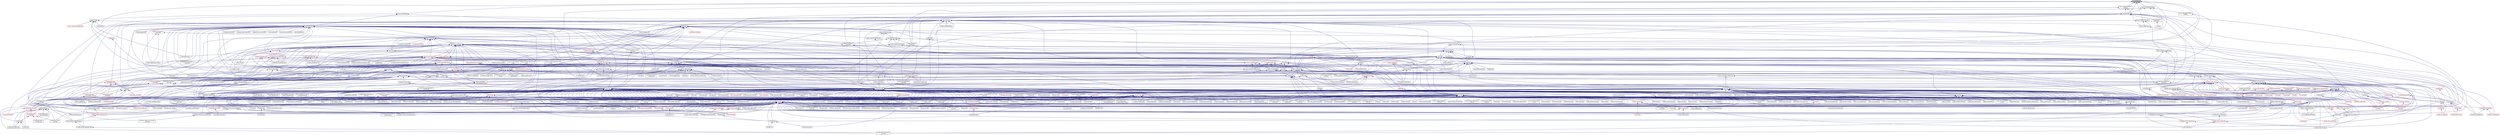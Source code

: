 digraph "async_fwd.hpp"
{
  edge [fontname="Helvetica",fontsize="10",labelfontname="Helvetica",labelfontsize="10"];
  node [fontname="Helvetica",fontsize="10",shape=record];
  Node21 [label="async_fwd.hpp",height=0.2,width=0.4,color="black", fillcolor="grey75", style="filled", fontcolor="black"];
  Node21 -> Node22 [dir="back",color="midnightblue",fontsize="10",style="solid",fontname="Helvetica"];
  Node22 [label="hpx_fwd.hpp",height=0.2,width=0.4,color="black", fillcolor="white", style="filled",URL="$d5/d46/hpx__fwd_8hpp.html"];
  Node21 -> Node23 [dir="back",color="midnightblue",fontsize="10",style="solid",fontname="Helvetica"];
  Node23 [label="async.hpp",height=0.2,width=0.4,color="black", fillcolor="white", style="filled",URL="$d1/da1/lcos_2async_8hpp.html"];
  Node23 -> Node24 [dir="back",color="midnightblue",fontsize="10",style="solid",fontname="Helvetica"];
  Node24 [label="async.hpp",height=0.2,width=0.4,color="black", fillcolor="white", style="filled",URL="$d5/d2c/async_8hpp.html"];
  Node24 -> Node25 [dir="back",color="midnightblue",fontsize="10",style="solid",fontname="Helvetica"];
  Node25 [label="stencil_iterator.cpp",height=0.2,width=0.4,color="black", fillcolor="white", style="filled",URL="$d6/de1/server_2stencil__iterator_8cpp.html"];
  Node24 -> Node26 [dir="back",color="midnightblue",fontsize="10",style="solid",fontname="Helvetica"];
  Node26 [label="apply.hpp",height=0.2,width=0.4,color="black", fillcolor="white", style="filled",URL="$d7/d4c/apply_8hpp.html"];
  Node26 -> Node27 [dir="back",color="midnightblue",fontsize="10",style="solid",fontname="Helvetica"];
  Node27 [label="widget.cpp",height=0.2,width=0.4,color="black", fillcolor="white", style="filled",URL="$da/d15/widget_8cpp.html"];
  Node26 -> Node28 [dir="back",color="midnightblue",fontsize="10",style="solid",fontname="Helvetica"];
  Node28 [label="ostream.hpp",height=0.2,width=0.4,color="black", fillcolor="white", style="filled",URL="$d1/d38/ostream_8hpp.html"];
  Node28 -> Node29 [dir="back",color="midnightblue",fontsize="10",style="solid",fontname="Helvetica"];
  Node29 [label="standard_streams.hpp",height=0.2,width=0.4,color="red", fillcolor="white", style="filled",URL="$db/d16/standard__streams_8hpp.html"];
  Node29 -> Node30 [dir="back",color="midnightblue",fontsize="10",style="solid",fontname="Helvetica"];
  Node30 [label="iostreams.hpp",height=0.2,width=0.4,color="red", fillcolor="white", style="filled",URL="$de/d22/iostreams_8hpp.html"];
  Node30 -> Node31 [dir="back",color="midnightblue",fontsize="10",style="solid",fontname="Helvetica"];
  Node31 [label="allgather.cpp",height=0.2,width=0.4,color="black", fillcolor="white", style="filled",URL="$d7/d06/allgather_8cpp.html"];
  Node30 -> Node32 [dir="back",color="midnightblue",fontsize="10",style="solid",fontname="Helvetica"];
  Node32 [label="allgather_and_gate.cpp",height=0.2,width=0.4,color="black", fillcolor="white", style="filled",URL="$d1/d56/allgather__and__gate_8cpp.html"];
  Node30 -> Node33 [dir="back",color="midnightblue",fontsize="10",style="solid",fontname="Helvetica"];
  Node33 [label="async_io_action.cpp",height=0.2,width=0.4,color="black", fillcolor="white", style="filled",URL="$d3/df5/async__io__action_8cpp.html"];
  Node30 -> Node42 [dir="back",color="midnightblue",fontsize="10",style="solid",fontname="Helvetica"];
  Node42 [label="stencil_iterator.hpp",height=0.2,width=0.4,color="red", fillcolor="white", style="filled",URL="$dc/d5c/server_2stencil__iterator_8hpp.html"];
  Node42 -> Node43 [dir="back",color="midnightblue",fontsize="10",style="solid",fontname="Helvetica"];
  Node43 [label="solver.hpp",height=0.2,width=0.4,color="red", fillcolor="white", style="filled",URL="$db/d9a/server_2solver_8hpp.html"];
  Node42 -> Node25 [dir="back",color="midnightblue",fontsize="10",style="solid",fontname="Helvetica"];
  Node30 -> Node49 [dir="back",color="midnightblue",fontsize="10",style="solid",fontname="Helvetica"];
  Node49 [label="1d_wave_equation.cpp",height=0.2,width=0.4,color="black", fillcolor="white", style="filled",URL="$da/dab/1d__wave__equation_8cpp.html"];
  Node30 -> Node52 [dir="back",color="midnightblue",fontsize="10",style="solid",fontname="Helvetica"];
  Node52 [label="component_ctors.cpp",height=0.2,width=0.4,color="black", fillcolor="white", style="filled",URL="$d3/d2a/component__ctors_8cpp.html"];
  Node30 -> Node53 [dir="back",color="midnightblue",fontsize="10",style="solid",fontname="Helvetica"];
  Node53 [label="component_in_executable.cpp",height=0.2,width=0.4,color="black", fillcolor="white", style="filled",URL="$d8/d4b/component__in__executable_8cpp.html"];
  Node30 -> Node54 [dir="back",color="midnightblue",fontsize="10",style="solid",fontname="Helvetica"];
  Node54 [label="component_inheritance.cpp",height=0.2,width=0.4,color="black", fillcolor="white", style="filled",URL="$d8/d55/component__inheritance_8cpp.html"];
  Node30 -> Node55 [dir="back",color="midnightblue",fontsize="10",style="solid",fontname="Helvetica"];
  Node55 [label="component_with_executor.cpp",height=0.2,width=0.4,color="black", fillcolor="white", style="filled",URL="$d4/d20/component__with__executor_8cpp.html"];
  Node30 -> Node57 [dir="back",color="midnightblue",fontsize="10",style="solid",fontname="Helvetica"];
  Node57 [label="enumerate_threads.cpp",height=0.2,width=0.4,color="black", fillcolor="white", style="filled",URL="$d3/dd4/enumerate__threads_8cpp.html"];
  Node30 -> Node60 [dir="back",color="midnightblue",fontsize="10",style="solid",fontname="Helvetica"];
  Node60 [label="fractals.cpp",height=0.2,width=0.4,color="black", fillcolor="white", style="filled",URL="$d8/d58/fractals_8cpp.html"];
  Node30 -> Node61 [dir="back",color="midnightblue",fontsize="10",style="solid",fontname="Helvetica"];
  Node61 [label="fractals_executor.cpp",height=0.2,width=0.4,color="black", fillcolor="white", style="filled",URL="$d9/da9/fractals__executor_8cpp.html"];
  Node30 -> Node62 [dir="back",color="midnightblue",fontsize="10",style="solid",fontname="Helvetica"];
  Node62 [label="hello_world.cpp",height=0.2,width=0.4,color="black", fillcolor="white", style="filled",URL="$d0/d67/hello__world_8cpp.html"];
  Node30 -> Node64 [dir="back",color="midnightblue",fontsize="10",style="solid",fontname="Helvetica"];
  Node64 [label="local_channel.cpp",height=0.2,width=0.4,color="black", fillcolor="white", style="filled",URL="$d0/d3e/local__channel_8cpp.html"];
  Node30 -> Node65 [dir="back",color="midnightblue",fontsize="10",style="solid",fontname="Helvetica"];
  Node65 [label="pingpong.cpp",height=0.2,width=0.4,color="black", fillcolor="white", style="filled",URL="$dd/d4d/pingpong_8cpp.html"];
  Node30 -> Node66 [dir="back",color="midnightblue",fontsize="10",style="solid",fontname="Helvetica"];
  Node66 [label="shared_mutex.cpp",height=0.2,width=0.4,color="black", fillcolor="white", style="filled",URL="$da/d0b/shared__mutex_8cpp.html"];
  Node30 -> Node67 [dir="back",color="midnightblue",fontsize="10",style="solid",fontname="Helvetica"];
  Node67 [label="sierpinski.cpp",height=0.2,width=0.4,color="black", fillcolor="white", style="filled",URL="$d3/d7e/sierpinski_8cpp.html"];
  Node30 -> Node77 [dir="back",color="midnightblue",fontsize="10",style="solid",fontname="Helvetica"];
  Node77 [label="simple_central_tuplespace\l_client.cpp",height=0.2,width=0.4,color="black", fillcolor="white", style="filled",URL="$d1/d7b/simple__central__tuplespace__client_8cpp.html"];
  Node30 -> Node79 [dir="back",color="midnightblue",fontsize="10",style="solid",fontname="Helvetica"];
  Node79 [label="future_overhead.cpp",height=0.2,width=0.4,color="black", fillcolor="white", style="filled",URL="$d3/d79/future__overhead_8cpp.html"];
  Node30 -> Node82 [dir="back",color="midnightblue",fontsize="10",style="solid",fontname="Helvetica"];
  Node82 [label="parent_vs_child_stealing.cpp",height=0.2,width=0.4,color="black", fillcolor="white", style="filled",URL="$d2/d07/parent__vs__child__stealing_8cpp.html"];
  Node30 -> Node87 [dir="back",color="midnightblue",fontsize="10",style="solid",fontname="Helvetica"];
  Node87 [label="spinlock_overhead1.cpp",height=0.2,width=0.4,color="black", fillcolor="white", style="filled",URL="$d0/d32/spinlock__overhead1_8cpp.html"];
  Node30 -> Node88 [dir="back",color="midnightblue",fontsize="10",style="solid",fontname="Helvetica"];
  Node88 [label="spinlock_overhead2.cpp",height=0.2,width=0.4,color="black", fillcolor="white", style="filled",URL="$de/d55/spinlock__overhead2_8cpp.html"];
  Node30 -> Node93 [dir="back",color="midnightblue",fontsize="10",style="solid",fontname="Helvetica"];
  Node93 [label="wait_all_timings.cpp",height=0.2,width=0.4,color="black", fillcolor="white", style="filled",URL="$d5/da1/wait__all__timings_8cpp.html"];
  Node30 -> Node95 [dir="back",color="midnightblue",fontsize="10",style="solid",fontname="Helvetica"];
  Node95 [label="osu_bcast.cpp",height=0.2,width=0.4,color="black", fillcolor="white", style="filled",URL="$d3/dca/osu__bcast_8cpp.html"];
  Node30 -> Node101 [dir="back",color="midnightblue",fontsize="10",style="solid",fontname="Helvetica"];
  Node101 [label="pingpong_performance.cpp",height=0.2,width=0.4,color="black", fillcolor="white", style="filled",URL="$de/d03/pingpong__performance_8cpp.html"];
  Node30 -> Node102 [dir="back",color="midnightblue",fontsize="10",style="solid",fontname="Helvetica"];
  Node102 [label="plain_action_1330.cpp",height=0.2,width=0.4,color="black", fillcolor="white", style="filled",URL="$d4/def/plain__action__1330_8cpp.html"];
  Node30 -> Node109 [dir="back",color="midnightblue",fontsize="10",style="solid",fontname="Helvetica"];
  Node109 [label="wait_all_hang_1946.cpp",height=0.2,width=0.4,color="black", fillcolor="white", style="filled",URL="$d5/d69/wait__all__hang__1946_8cpp.html"];
  Node30 -> Node111 [dir="back",color="midnightblue",fontsize="10",style="solid",fontname="Helvetica"];
  Node111 [label="function_serialization\l_728.cpp",height=0.2,width=0.4,color="black", fillcolor="white", style="filled",URL="$d8/db1/function__serialization__728_8cpp.html"];
  Node30 -> Node114 [dir="back",color="midnightblue",fontsize="10",style="solid",fontname="Helvetica"];
  Node114 [label="credit_exhaustion.cpp",height=0.2,width=0.4,color="black", fillcolor="white", style="filled",URL="$d6/d80/credit__exhaustion_8cpp.html"];
  Node30 -> Node115 [dir="back",color="midnightblue",fontsize="10",style="solid",fontname="Helvetica"];
  Node115 [label="local_address_rebind.cpp",height=0.2,width=0.4,color="black", fillcolor="white", style="filled",URL="$d1/d4f/local__address__rebind_8cpp.html"];
  Node30 -> Node124 [dir="back",color="midnightblue",fontsize="10",style="solid",fontname="Helvetica"];
  Node124 [label="split_credit.cpp",height=0.2,width=0.4,color="black", fillcolor="white", style="filled",URL="$dc/d1c/split__credit_8cpp.html"];
  Node30 -> Node128 [dir="back",color="midnightblue",fontsize="10",style="solid",fontname="Helvetica"];
  Node128 [label="inheritance_2_classes\l_abstract.cpp",height=0.2,width=0.4,color="black", fillcolor="white", style="filled",URL="$dd/d8e/inheritance__2__classes__abstract_8cpp.html"];
  Node30 -> Node129 [dir="back",color="midnightblue",fontsize="10",style="solid",fontname="Helvetica"];
  Node129 [label="inheritance_2_classes\l_concrete.cpp",height=0.2,width=0.4,color="black", fillcolor="white", style="filled",URL="$d8/dc5/inheritance__2__classes__concrete_8cpp.html"];
  Node30 -> Node130 [dir="back",color="midnightblue",fontsize="10",style="solid",fontname="Helvetica"];
  Node130 [label="inheritance_3_classes\l_1_abstract.cpp",height=0.2,width=0.4,color="black", fillcolor="white", style="filled",URL="$dc/dfb/inheritance__3__classes__1__abstract_8cpp.html"];
  Node30 -> Node131 [dir="back",color="midnightblue",fontsize="10",style="solid",fontname="Helvetica"];
  Node131 [label="inheritance_3_classes\l_2_abstract.cpp",height=0.2,width=0.4,color="black", fillcolor="white", style="filled",URL="$dd/d34/inheritance__3__classes__2__abstract_8cpp.html"];
  Node30 -> Node132 [dir="back",color="midnightblue",fontsize="10",style="solid",fontname="Helvetica"];
  Node132 [label="inheritance_3_classes\l_concrete.cpp",height=0.2,width=0.4,color="black", fillcolor="white", style="filled",URL="$de/d09/inheritance__3__classes__concrete_8cpp.html"];
  Node30 -> Node133 [dir="back",color="midnightblue",fontsize="10",style="solid",fontname="Helvetica"];
  Node133 [label="migrate_component.cpp",height=0.2,width=0.4,color="black", fillcolor="white", style="filled",URL="$dc/d78/migrate__component_8cpp.html"];
  Node30 -> Node138 [dir="back",color="midnightblue",fontsize="10",style="solid",fontname="Helvetica"];
  Node138 [label="put_parcels_with_coalescing.cpp",height=0.2,width=0.4,color="black", fillcolor="white", style="filled",URL="$d6/dca/put__parcels__with__coalescing_8cpp.html"];
  Node30 -> Node139 [dir="back",color="midnightblue",fontsize="10",style="solid",fontname="Helvetica"];
  Node139 [label="put_parcels_with_compression.cpp",height=0.2,width=0.4,color="black", fillcolor="white", style="filled",URL="$df/d62/put__parcels__with__compression_8cpp.html"];
  Node29 -> Node140 [dir="back",color="midnightblue",fontsize="10",style="solid",fontname="Helvetica"];
  Node140 [label="component_module.cpp",height=0.2,width=0.4,color="black", fillcolor="white", style="filled",URL="$da/d41/iostreams_2component__module_8cpp.html"];
  Node29 -> Node141 [dir="back",color="midnightblue",fontsize="10",style="solid",fontname="Helvetica"];
  Node141 [label="standard_streams.cpp",height=0.2,width=0.4,color="black", fillcolor="white", style="filled",URL="$da/d60/standard__streams_8cpp.html"];
  Node29 -> Node142 [dir="back",color="midnightblue",fontsize="10",style="solid",fontname="Helvetica"];
  Node142 [label="network_storage.cpp",height=0.2,width=0.4,color="black", fillcolor="white", style="filled",URL="$db/daa/network__storage_8cpp.html"];
  Node28 -> Node140 [dir="back",color="midnightblue",fontsize="10",style="solid",fontname="Helvetica"];
  Node28 -> Node141 [dir="back",color="midnightblue",fontsize="10",style="solid",fontname="Helvetica"];
  Node26 -> Node144 [dir="back",color="midnightblue",fontsize="10",style="solid",fontname="Helvetica"];
  Node144 [label="apply.hpp",height=0.2,width=0.4,color="black", fillcolor="white", style="filled",URL="$d6/d2c/include_2apply_8hpp.html"];
  Node144 -> Node64 [dir="back",color="midnightblue",fontsize="10",style="solid",fontname="Helvetica"];
  Node144 -> Node145 [dir="back",color="midnightblue",fontsize="10",style="solid",fontname="Helvetica"];
  Node145 [label="fail_compile_const\l_array_argument.cpp",height=0.2,width=0.4,color="black", fillcolor="white", style="filled",URL="$dc/dba/fail__compile__const__array__argument_8cpp.html"];
  Node144 -> Node146 [dir="back",color="midnightblue",fontsize="10",style="solid",fontname="Helvetica"];
  Node146 [label="succeed_compile_const\l_ref_argument.cpp",height=0.2,width=0.4,color="black", fillcolor="white", style="filled",URL="$d9/dc9/succeed__compile__const__ref__argument_8cpp.html"];
  Node144 -> Node147 [dir="back",color="midnightblue",fontsize="10",style="solid",fontname="Helvetica"];
  Node147 [label="apply_colocated.cpp",height=0.2,width=0.4,color="black", fillcolor="white", style="filled",URL="$d5/dd3/apply__colocated_8cpp.html"];
  Node144 -> Node148 [dir="back",color="midnightblue",fontsize="10",style="solid",fontname="Helvetica"];
  Node148 [label="apply_local.cpp",height=0.2,width=0.4,color="black", fillcolor="white", style="filled",URL="$dd/db5/apply__local_8cpp.html"];
  Node144 -> Node149 [dir="back",color="midnightblue",fontsize="10",style="solid",fontname="Helvetica"];
  Node149 [label="apply_local_executor.cpp",height=0.2,width=0.4,color="black", fillcolor="white", style="filled",URL="$db/d84/apply__local__executor_8cpp.html"];
  Node144 -> Node150 [dir="back",color="midnightblue",fontsize="10",style="solid",fontname="Helvetica"];
  Node150 [label="apply_local_executor\l_v1.cpp",height=0.2,width=0.4,color="black", fillcolor="white", style="filled",URL="$dd/d53/apply__local__executor__v1_8cpp.html"];
  Node144 -> Node151 [dir="back",color="midnightblue",fontsize="10",style="solid",fontname="Helvetica"];
  Node151 [label="apply_remote.cpp",height=0.2,width=0.4,color="black", fillcolor="white", style="filled",URL="$d9/d40/apply__remote_8cpp.html"];
  Node144 -> Node152 [dir="back",color="midnightblue",fontsize="10",style="solid",fontname="Helvetica"];
  Node152 [label="apply_remote_client.cpp",height=0.2,width=0.4,color="black", fillcolor="white", style="filled",URL="$d9/def/apply__remote__client_8cpp.html"];
  Node144 -> Node153 [dir="back",color="midnightblue",fontsize="10",style="solid",fontname="Helvetica"];
  Node153 [label="async_continue.cpp",height=0.2,width=0.4,color="black", fillcolor="white", style="filled",URL="$d4/d19/async__continue_8cpp.html"];
  Node144 -> Node154 [dir="back",color="midnightblue",fontsize="10",style="solid",fontname="Helvetica"];
  Node154 [label="async_continue_cb.cpp",height=0.2,width=0.4,color="black", fillcolor="white", style="filled",URL="$df/d37/async__continue__cb_8cpp.html"];
  Node144 -> Node155 [dir="back",color="midnightblue",fontsize="10",style="solid",fontname="Helvetica"];
  Node155 [label="async_continue_cb_colocated.cpp",height=0.2,width=0.4,color="black", fillcolor="white", style="filled",URL="$dd/dce/async__continue__cb__colocated_8cpp.html"];
  Node144 -> Node156 [dir="back",color="midnightblue",fontsize="10",style="solid",fontname="Helvetica"];
  Node156 [label="async_local.cpp",height=0.2,width=0.4,color="black", fillcolor="white", style="filled",URL="$d3/d4c/async__local_8cpp.html"];
  Node144 -> Node157 [dir="back",color="midnightblue",fontsize="10",style="solid",fontname="Helvetica"];
  Node157 [label="async_local_executor.cpp",height=0.2,width=0.4,color="black", fillcolor="white", style="filled",URL="$d4/dce/async__local__executor_8cpp.html"];
  Node144 -> Node158 [dir="back",color="midnightblue",fontsize="10",style="solid",fontname="Helvetica"];
  Node158 [label="async_local_executor\l_v1.cpp",height=0.2,width=0.4,color="black", fillcolor="white", style="filled",URL="$da/d4a/async__local__executor__v1_8cpp.html"];
  Node144 -> Node159 [dir="back",color="midnightblue",fontsize="10",style="solid",fontname="Helvetica"];
  Node159 [label="channel.cpp",height=0.2,width=0.4,color="black", fillcolor="white", style="filled",URL="$dd/d5f/channel_8cpp.html"];
  Node144 -> Node160 [dir="back",color="midnightblue",fontsize="10",style="solid",fontname="Helvetica"];
  Node160 [label="channel_local.cpp",height=0.2,width=0.4,color="black", fillcolor="white", style="filled",URL="$d6/d3e/channel__local_8cpp.html"];
  Node144 -> Node161 [dir="back",color="midnightblue",fontsize="10",style="solid",fontname="Helvetica"];
  Node161 [label="zero_copy_serialization.cpp",height=0.2,width=0.4,color="black", fillcolor="white", style="filled",URL="$d4/dea/zero__copy__serialization_8cpp.html"];
  Node26 -> Node162 [dir="back",color="midnightblue",fontsize="10",style="solid",fontname="Helvetica"];
  Node162 [label="dataflow.hpp",height=0.2,width=0.4,color="red", fillcolor="white", style="filled",URL="$db/d03/lcos_2dataflow_8hpp.html"];
  Node162 -> Node868 [dir="back",color="midnightblue",fontsize="10",style="solid",fontname="Helvetica"];
  Node868 [label="partition.hpp",height=0.2,width=0.4,color="black", fillcolor="white", style="filled",URL="$db/d01/hpx_2parallel_2algorithms_2partition_8hpp.html"];
  Node868 -> Node869 [dir="back",color="midnightblue",fontsize="10",style="solid",fontname="Helvetica"];
  Node869 [label="parallel_partition.hpp",height=0.2,width=0.4,color="red", fillcolor="white", style="filled",URL="$d5/d82/parallel__partition_8hpp.html"];
  Node868 -> Node873 [dir="back",color="midnightblue",fontsize="10",style="solid",fontname="Helvetica"];
  Node873 [label="partition.hpp",height=0.2,width=0.4,color="red", fillcolor="white", style="filled",URL="$d2/d20/hpx_2parallel_2container__algorithms_2partition_8hpp.html"];
  Node873 -> Node869 [dir="back",color="midnightblue",fontsize="10",style="solid",fontname="Helvetica"];
  Node26 -> Node998 [dir="back",color="midnightblue",fontsize="10",style="solid",fontname="Helvetica"];
  Node998 [label="parallel_executor.hpp",height=0.2,width=0.4,color="black", fillcolor="white", style="filled",URL="$d8/d39/parallel__executor_8hpp.html"];
  Node998 -> Node999 [dir="back",color="midnightblue",fontsize="10",style="solid",fontname="Helvetica"];
  Node999 [label="execution_policy.hpp",height=0.2,width=0.4,color="red", fillcolor="white", style="filled",URL="$d4/d36/execution__policy_8hpp.html"];
  Node999 -> Node1006 [dir="back",color="midnightblue",fontsize="10",style="solid",fontname="Helvetica"];
  Node1006 [label="spmd_block.hpp",height=0.2,width=0.4,color="black", fillcolor="white", style="filled",URL="$d3/d34/lcos_2spmd__block_8hpp.html"];
  Node1006 -> Node927 [dir="back",color="midnightblue",fontsize="10",style="solid",fontname="Helvetica"];
  Node927 [label="coarray.hpp",height=0.2,width=0.4,color="black", fillcolor="white", style="filled",URL="$d0/da7/coarray_8hpp.html"];
  Node927 -> Node928 [dir="back",color="midnightblue",fontsize="10",style="solid",fontname="Helvetica"];
  Node928 [label="coarray.cpp",height=0.2,width=0.4,color="black", fillcolor="white", style="filled",URL="$d8/d2c/coarray_8cpp.html"];
  Node927 -> Node929 [dir="back",color="midnightblue",fontsize="10",style="solid",fontname="Helvetica"];
  Node929 [label="coarray_all_reduce.cpp",height=0.2,width=0.4,color="black", fillcolor="white", style="filled",URL="$da/ddb/coarray__all__reduce_8cpp.html"];
  Node1006 -> Node1007 [dir="back",color="midnightblue",fontsize="10",style="solid",fontname="Helvetica"];
  Node1007 [label="view_element.hpp",height=0.2,width=0.4,color="red", fillcolor="white", style="filled",URL="$de/d49/view__element_8hpp.html"];
  Node1006 -> Node930 [dir="back",color="midnightblue",fontsize="10",style="solid",fontname="Helvetica"];
  Node930 [label="partitioned_vector\l_view.hpp",height=0.2,width=0.4,color="red", fillcolor="white", style="filled",URL="$da/dc2/components_2containers_2partitioned__vector_2partitioned__vector__view_8hpp.html"];
  Node930 -> Node927 [dir="back",color="midnightblue",fontsize="10",style="solid",fontname="Helvetica"];
  Node930 -> Node933 [dir="back",color="midnightblue",fontsize="10",style="solid",fontname="Helvetica"];
  Node933 [label="partitioned_vector\l_subview.cpp",height=0.2,width=0.4,color="black", fillcolor="white", style="filled",URL="$dc/d09/partitioned__vector__subview_8cpp.html"];
  Node930 -> Node934 [dir="back",color="midnightblue",fontsize="10",style="solid",fontname="Helvetica"];
  Node934 [label="partitioned_vector\l_view.cpp",height=0.2,width=0.4,color="black", fillcolor="white", style="filled",URL="$d9/dcf/partitioned__vector__view_8cpp.html"];
  Node1006 -> Node928 [dir="back",color="midnightblue",fontsize="10",style="solid",fontname="Helvetica"];
  Node1006 -> Node929 [dir="back",color="midnightblue",fontsize="10",style="solid",fontname="Helvetica"];
  Node1006 -> Node933 [dir="back",color="midnightblue",fontsize="10",style="solid",fontname="Helvetica"];
  Node1006 -> Node934 [dir="back",color="midnightblue",fontsize="10",style="solid",fontname="Helvetica"];
  Node1006 -> Node935 [dir="back",color="midnightblue",fontsize="10",style="solid",fontname="Helvetica"];
  Node935 [label="partitioned_vector\l_view_iterator.cpp",height=0.2,width=0.4,color="black", fillcolor="white", style="filled",URL="$d6/d94/partitioned__vector__view__iterator_8cpp.html"];
  Node1006 -> Node415 [dir="back",color="midnightblue",fontsize="10",style="solid",fontname="Helvetica"];
  Node415 [label="global_spmd_block.cpp",height=0.2,width=0.4,color="black", fillcolor="white", style="filled",URL="$da/d4f/global__spmd__block_8cpp.html"];
  Node999 -> Node835 [dir="back",color="midnightblue",fontsize="10",style="solid",fontname="Helvetica"];
  Node835 [label="is_heap.hpp",height=0.2,width=0.4,color="black", fillcolor="white", style="filled",URL="$df/d5d/algorithms_2is__heap_8hpp.html"];
  Node835 -> Node836 [dir="back",color="midnightblue",fontsize="10",style="solid",fontname="Helvetica"];
  Node836 [label="parallel_is_heap.hpp",height=0.2,width=0.4,color="red", fillcolor="white", style="filled",URL="$da/df8/parallel__is__heap_8hpp.html"];
  Node835 -> Node838 [dir="back",color="midnightblue",fontsize="10",style="solid",fontname="Helvetica"];
  Node838 [label="is_heap.hpp",height=0.2,width=0.4,color="red", fillcolor="white", style="filled",URL="$d1/d17/container__algorithms_2is__heap_8hpp.html"];
  Node838 -> Node836 [dir="back",color="midnightblue",fontsize="10",style="solid",fontname="Helvetica"];
  Node999 -> Node979 [dir="back",color="midnightblue",fontsize="10",style="solid",fontname="Helvetica"];
  Node979 [label="merge.hpp",height=0.2,width=0.4,color="red", fillcolor="white", style="filled",URL="$d6/dc7/algorithms_2merge_8hpp.html"];
  Node999 -> Node868 [dir="back",color="midnightblue",fontsize="10",style="solid",fontname="Helvetica"];
  Node999 -> Node722 [dir="back",color="midnightblue",fontsize="10",style="solid",fontname="Helvetica"];
  Node722 [label="sort.hpp",height=0.2,width=0.4,color="red", fillcolor="white", style="filled",URL="$d3/d10/algorithms_2sort_8hpp.html"];
  Node999 -> Node1013 [dir="back",color="midnightblue",fontsize="10",style="solid",fontname="Helvetica"];
  Node1013 [label="timed_executors.hpp",height=0.2,width=0.4,color="red", fillcolor="white", style="filled",URL="$da/d91/timed__executors_8hpp.html"];
  Node1013 -> Node1020 [dir="back",color="midnightblue",fontsize="10",style="solid",fontname="Helvetica"];
  Node1020 [label="executors.hpp",height=0.2,width=0.4,color="red", fillcolor="white", style="filled",URL="$d6/d4e/parallel_2executors_8hpp.html"];
  Node1020 -> Node1015 [dir="back",color="midnightblue",fontsize="10",style="solid",fontname="Helvetica"];
  Node1015 [label="execution.hpp",height=0.2,width=0.4,color="red", fillcolor="white", style="filled",URL="$d7/d7f/execution_8hpp.html"];
  Node1015 -> Node339 [dir="back",color="midnightblue",fontsize="10",style="solid",fontname="Helvetica"];
  Node339 [label="barrier_hang.cpp",height=0.2,width=0.4,color="black", fillcolor="white", style="filled",URL="$dd/d8b/barrier__hang_8cpp.html"];
  Node999 -> Node812 [dir="back",color="midnightblue",fontsize="10",style="solid",fontname="Helvetica"];
  Node812 [label="count.hpp",height=0.2,width=0.4,color="red", fillcolor="white", style="filled",URL="$d9/dd7/segmented__algorithms_2count_8hpp.html"];
  Node999 -> Node1011 [dir="back",color="midnightblue",fontsize="10",style="solid",fontname="Helvetica"];
  Node1011 [label="dispatch.hpp",height=0.2,width=0.4,color="black", fillcolor="white", style="filled",URL="$d6/dc5/segmented__algorithms_2detail_2dispatch_8hpp.html"];
  Node1011 -> Node812 [dir="back",color="midnightblue",fontsize="10",style="solid",fontname="Helvetica"];
  Node1011 -> Node1012 [dir="back",color="midnightblue",fontsize="10",style="solid",fontname="Helvetica"];
  Node1012 [label="reduce.hpp",height=0.2,width=0.4,color="black", fillcolor="white", style="filled",URL="$d9/d26/parallel_2segmented__algorithms_2detail_2reduce_8hpp.html"];
  Node1012 -> Node850 [dir="back",color="midnightblue",fontsize="10",style="solid",fontname="Helvetica"];
  Node850 [label="reduce.hpp",height=0.2,width=0.4,color="red", fillcolor="white", style="filled",URL="$d8/d1a/parallel_2segmented__algorithms_2reduce_8hpp.html"];
  Node1012 -> Node854 [dir="back",color="midnightblue",fontsize="10",style="solid",fontname="Helvetica"];
  Node854 [label="transform_reduce.hpp",height=0.2,width=0.4,color="red", fillcolor="white", style="filled",URL="$d5/da7/segmented__algorithms_2transform__reduce_8hpp.html"];
  Node1011 -> Node976 [dir="back",color="midnightblue",fontsize="10",style="solid",fontname="Helvetica"];
  Node976 [label="scan.hpp",height=0.2,width=0.4,color="black", fillcolor="white", style="filled",URL="$de/dc0/scan_8hpp.html"];
  Node976 -> Node820 [dir="back",color="midnightblue",fontsize="10",style="solid",fontname="Helvetica"];
  Node820 [label="exclusive_scan.hpp",height=0.2,width=0.4,color="red", fillcolor="white", style="filled",URL="$d0/d53/segmented__algorithms_2exclusive__scan_8hpp.html"];
  Node820 -> Node821 [dir="back",color="midnightblue",fontsize="10",style="solid",fontname="Helvetica"];
  Node821 [label="transform_exclusive\l_scan.hpp",height=0.2,width=0.4,color="red", fillcolor="white", style="filled",URL="$d2/dda/segmented__algorithms_2transform__exclusive__scan_8hpp.html"];
  Node976 -> Node834 [dir="back",color="midnightblue",fontsize="10",style="solid",fontname="Helvetica"];
  Node834 [label="inclusive_scan.hpp",height=0.2,width=0.4,color="red", fillcolor="white", style="filled",URL="$d8/de5/segmented__algorithms_2inclusive__scan_8hpp.html"];
  Node834 -> Node833 [dir="back",color="midnightblue",fontsize="10",style="solid",fontname="Helvetica"];
  Node833 [label="transform_inclusive\l_scan.hpp",height=0.2,width=0.4,color="red", fillcolor="white", style="filled",URL="$d7/d20/segmented__algorithms_2transform__inclusive__scan_8hpp.html"];
  Node976 -> Node821 [dir="back",color="midnightblue",fontsize="10",style="solid",fontname="Helvetica"];
  Node976 -> Node833 [dir="back",color="midnightblue",fontsize="10",style="solid",fontname="Helvetica"];
  Node1011 -> Node977 [dir="back",color="midnightblue",fontsize="10",style="solid",fontname="Helvetica"];
  Node977 [label="transfer.hpp",height=0.2,width=0.4,color="red", fillcolor="white", style="filled",URL="$da/d37/parallel_2segmented__algorithms_2detail_2transfer_8hpp.html"];
  Node1011 -> Node820 [dir="back",color="midnightblue",fontsize="10",style="solid",fontname="Helvetica"];
  Node1011 -> Node826 [dir="back",color="midnightblue",fontsize="10",style="solid",fontname="Helvetica"];
  Node826 [label="find.hpp",height=0.2,width=0.4,color="red", fillcolor="white", style="filled",URL="$d4/d1f/segmented__algorithms_2find_8hpp.html"];
  Node1011 -> Node781 [dir="back",color="midnightblue",fontsize="10",style="solid",fontname="Helvetica"];
  Node781 [label="for_each.hpp",height=0.2,width=0.4,color="red", fillcolor="white", style="filled",URL="$de/daa/segmented__algorithms_2for__each_8hpp.html"];
  Node1011 -> Node770 [dir="back",color="midnightblue",fontsize="10",style="solid",fontname="Helvetica"];
  Node770 [label="generate.hpp",height=0.2,width=0.4,color="red", fillcolor="white", style="filled",URL="$d2/d5d/segmented__algorithms_2generate_8hpp.html"];
  Node1011 -> Node834 [dir="back",color="midnightblue",fontsize="10",style="solid",fontname="Helvetica"];
  Node1011 -> Node846 [dir="back",color="midnightblue",fontsize="10",style="solid",fontname="Helvetica"];
  Node846 [label="minmax.hpp",height=0.2,width=0.4,color="red", fillcolor="white", style="filled",URL="$db/d7e/segmented__algorithms_2minmax_8hpp.html"];
  Node1011 -> Node850 [dir="back",color="midnightblue",fontsize="10",style="solid",fontname="Helvetica"];
  Node1011 -> Node794 [dir="back",color="midnightblue",fontsize="10",style="solid",fontname="Helvetica"];
  Node794 [label="transform.hpp",height=0.2,width=0.4,color="red", fillcolor="white", style="filled",URL="$d8/d80/segmented__algorithms_2transform_8hpp.html"];
  Node1011 -> Node821 [dir="back",color="midnightblue",fontsize="10",style="solid",fontname="Helvetica"];
  Node1011 -> Node833 [dir="back",color="midnightblue",fontsize="10",style="solid",fontname="Helvetica"];
  Node1011 -> Node854 [dir="back",color="midnightblue",fontsize="10",style="solid",fontname="Helvetica"];
  Node999 -> Node1012 [dir="back",color="midnightblue",fontsize="10",style="solid",fontname="Helvetica"];
  Node999 -> Node976 [dir="back",color="midnightblue",fontsize="10",style="solid",fontname="Helvetica"];
  Node999 -> Node977 [dir="back",color="midnightblue",fontsize="10",style="solid",fontname="Helvetica"];
  Node999 -> Node820 [dir="back",color="midnightblue",fontsize="10",style="solid",fontname="Helvetica"];
  Node999 -> Node826 [dir="back",color="midnightblue",fontsize="10",style="solid",fontname="Helvetica"];
  Node999 -> Node781 [dir="back",color="midnightblue",fontsize="10",style="solid",fontname="Helvetica"];
  Node999 -> Node770 [dir="back",color="midnightblue",fontsize="10",style="solid",fontname="Helvetica"];
  Node999 -> Node834 [dir="back",color="midnightblue",fontsize="10",style="solid",fontname="Helvetica"];
  Node999 -> Node846 [dir="back",color="midnightblue",fontsize="10",style="solid",fontname="Helvetica"];
  Node999 -> Node850 [dir="back",color="midnightblue",fontsize="10",style="solid",fontname="Helvetica"];
  Node999 -> Node794 [dir="back",color="midnightblue",fontsize="10",style="solid",fontname="Helvetica"];
  Node999 -> Node821 [dir="back",color="midnightblue",fontsize="10",style="solid",fontname="Helvetica"];
  Node999 -> Node833 [dir="back",color="midnightblue",fontsize="10",style="solid",fontname="Helvetica"];
  Node999 -> Node854 [dir="back",color="midnightblue",fontsize="10",style="solid",fontname="Helvetica"];
  Node999 -> Node729 [dir="back",color="midnightblue",fontsize="10",style="solid",fontname="Helvetica"];
  Node729 [label="task_block.hpp",height=0.2,width=0.4,color="black", fillcolor="white", style="filled",URL="$de/db7/task__block_8hpp.html"];
  Node729 -> Node730 [dir="back",color="midnightblue",fontsize="10",style="solid",fontname="Helvetica"];
  Node730 [label="parallel_task_block.hpp",height=0.2,width=0.4,color="red", fillcolor="white", style="filled",URL="$d4/d99/parallel__task__block_8hpp.html"];
  Node999 -> Node1028 [dir="back",color="midnightblue",fontsize="10",style="solid",fontname="Helvetica"];
  Node1028 [label="handle_local_exceptions.hpp",height=0.2,width=0.4,color="black", fillcolor="white", style="filled",URL="$dc/df9/handle__local__exceptions_8hpp.html"];
  Node1028 -> Node979 [dir="back",color="midnightblue",fontsize="10",style="solid",fontname="Helvetica"];
  Node1028 -> Node868 [dir="back",color="midnightblue",fontsize="10",style="solid",fontname="Helvetica"];
  Node1028 -> Node722 [dir="back",color="midnightblue",fontsize="10",style="solid",fontname="Helvetica"];
  Node1028 -> Node731 [dir="back",color="midnightblue",fontsize="10",style="solid",fontname="Helvetica"];
  Node731 [label="foreach_partitioner.hpp",height=0.2,width=0.4,color="red", fillcolor="white", style="filled",URL="$de/deb/foreach__partitioner_8hpp.html"];
  Node1028 -> Node799 [dir="back",color="midnightblue",fontsize="10",style="solid",fontname="Helvetica"];
  Node799 [label="partitioner.hpp",height=0.2,width=0.4,color="red", fillcolor="white", style="filled",URL="$d6/d03/parallel_2util_2partitioner_8hpp.html"];
  Node799 -> Node835 [dir="back",color="midnightblue",fontsize="10",style="solid",fontname="Helvetica"];
  Node1028 -> Node856 [dir="back",color="midnightblue",fontsize="10",style="solid",fontname="Helvetica"];
  Node856 [label="partitioner_with_cleanup.hpp",height=0.2,width=0.4,color="red", fillcolor="white", style="filled",URL="$d5/ded/partitioner__with__cleanup_8hpp.html"];
  Node1028 -> Node867 [dir="back",color="midnightblue",fontsize="10",style="solid",fontname="Helvetica"];
  Node867 [label="scan_partitioner.hpp",height=0.2,width=0.4,color="red", fillcolor="white", style="filled",URL="$dd/d59/scan__partitioner_8hpp.html"];
  Node867 -> Node868 [dir="back",color="midnightblue",fontsize="10",style="solid",fontname="Helvetica"];
  Node999 -> Node731 [dir="back",color="midnightblue",fontsize="10",style="solid",fontname="Helvetica"];
  Node999 -> Node799 [dir="back",color="midnightblue",fontsize="10",style="solid",fontname="Helvetica"];
  Node999 -> Node856 [dir="back",color="midnightblue",fontsize="10",style="solid",fontname="Helvetica"];
  Node999 -> Node867 [dir="back",color="midnightblue",fontsize="10",style="solid",fontname="Helvetica"];
  Node999 -> Node339 [dir="back",color="midnightblue",fontsize="10",style="solid",fontname="Helvetica"];
  Node999 -> Node934 [dir="back",color="midnightblue",fontsize="10",style="solid",fontname="Helvetica"];
  Node998 -> Node1013 [dir="back",color="midnightblue",fontsize="10",style="solid",fontname="Helvetica"];
  Node998 -> Node1020 [dir="back",color="midnightblue",fontsize="10",style="solid",fontname="Helvetica"];
  Node26 -> Node1030 [dir="back",color="midnightblue",fontsize="10",style="solid",fontname="Helvetica"];
  Node1030 [label="sequenced_executor.hpp",height=0.2,width=0.4,color="black", fillcolor="white", style="filled",URL="$d2/dea/sequenced__executor_8hpp.html"];
  Node1030 -> Node999 [dir="back",color="midnightblue",fontsize="10",style="solid",fontname="Helvetica"];
  Node1030 -> Node1013 [dir="back",color="midnightblue",fontsize="10",style="solid",fontname="Helvetica"];
  Node1030 -> Node1020 [dir="back",color="midnightblue",fontsize="10",style="solid",fontname="Helvetica"];
  Node26 -> Node1031 [dir="back",color="midnightblue",fontsize="10",style="solid",fontname="Helvetica"];
  Node1031 [label="thread_execution.hpp",height=0.2,width=0.4,color="black", fillcolor="white", style="filled",URL="$da/d8f/thread__execution_8hpp.html"];
  Node1031 -> Node1015 [dir="back",color="midnightblue",fontsize="10",style="solid",fontname="Helvetica"];
  Node1031 -> Node1019 [dir="back",color="midnightblue",fontsize="10",style="solid",fontname="Helvetica"];
  Node1019 [label="default_executor.hpp",height=0.2,width=0.4,color="black", fillcolor="white", style="filled",URL="$dc/df1/parallel_2executors_2default__executor_8hpp.html"];
  Node1019 -> Node1020 [dir="back",color="midnightblue",fontsize="10",style="solid",fontname="Helvetica"];
  Node1031 -> Node1032 [dir="back",color="midnightblue",fontsize="10",style="solid",fontname="Helvetica"];
  Node1032 [label="service_executors.hpp",height=0.2,width=0.4,color="red", fillcolor="white", style="filled",URL="$db/d5e/parallel_2executors_2service__executors_8hpp.html"];
  Node1032 -> Node1020 [dir="back",color="midnightblue",fontsize="10",style="solid",fontname="Helvetica"];
  Node1031 -> Node1022 [dir="back",color="midnightblue",fontsize="10",style="solid",fontname="Helvetica"];
  Node1022 [label="this_thread_executors.hpp",height=0.2,width=0.4,color="red", fillcolor="white", style="filled",URL="$da/d68/parallel_2executors_2this__thread__executors_8hpp.html"];
  Node1022 -> Node1020 [dir="back",color="midnightblue",fontsize="10",style="solid",fontname="Helvetica"];
  Node1031 -> Node1023 [dir="back",color="midnightblue",fontsize="10",style="solid",fontname="Helvetica"];
  Node1023 [label="thread_pool_attached\l_executors.hpp",height=0.2,width=0.4,color="red", fillcolor="white", style="filled",URL="$d8/d41/parallel_2executors_2thread__pool__attached__executors_8hpp.html"];
  Node1023 -> Node1020 [dir="back",color="midnightblue",fontsize="10",style="solid",fontname="Helvetica"];
  Node1031 -> Node1025 [dir="back",color="midnightblue",fontsize="10",style="solid",fontname="Helvetica"];
  Node1025 [label="thread_pool_executors.hpp",height=0.2,width=0.4,color="red", fillcolor="white", style="filled",URL="$d7/dc4/parallel_2executors_2thread__pool__executors_8hpp.html"];
  Node1025 -> Node1020 [dir="back",color="midnightblue",fontsize="10",style="solid",fontname="Helvetica"];
  Node1031 -> Node1026 [dir="back",color="midnightblue",fontsize="10",style="solid",fontname="Helvetica"];
  Node1026 [label="thread_pool_os_executors.hpp",height=0.2,width=0.4,color="red", fillcolor="white", style="filled",URL="$d7/dab/parallel_2executors_2thread__pool__os__executors_8hpp.html"];
  Node1026 -> Node1020 [dir="back",color="midnightblue",fontsize="10",style="solid",fontname="Helvetica"];
  Node26 -> Node994 [dir="back",color="midnightblue",fontsize="10",style="solid",fontname="Helvetica"];
  Node994 [label="hpx_init.cpp",height=0.2,width=0.4,color="black", fillcolor="white", style="filled",URL="$d6/dfa/hpx__init_8cpp.html"];
  Node26 -> Node1044 [dir="back",color="midnightblue",fontsize="10",style="solid",fontname="Helvetica"];
  Node1044 [label="composable_guard.cpp",height=0.2,width=0.4,color="black", fillcolor="white", style="filled",URL="$d7/d2d/src_2lcos_2local_2composable__guard_8cpp.html"];
  Node26 -> Node1045 [dir="back",color="midnightblue",fontsize="10",style="solid",fontname="Helvetica"];
  Node1045 [label="performance_counter\l_stub.cpp",height=0.2,width=0.4,color="black", fillcolor="white", style="filled",URL="$df/db0/performance__counter__stub_8cpp.html"];
  Node26 -> Node1046 [dir="back",color="midnightblue",fontsize="10",style="solid",fontname="Helvetica"];
  Node1046 [label="addressing_service.cpp",height=0.2,width=0.4,color="black", fillcolor="white", style="filled",URL="$d7/d38/addressing__service_8cpp.html"];
  Node26 -> Node1047 [dir="back",color="midnightblue",fontsize="10",style="solid",fontname="Helvetica"];
  Node1047 [label="primary_namespace.cpp",height=0.2,width=0.4,color="black", fillcolor="white", style="filled",URL="$d3/dfe/primary__namespace_8cpp.html"];
  Node26 -> Node1048 [dir="back",color="midnightblue",fontsize="10",style="solid",fontname="Helvetica"];
  Node1048 [label="runtime_support_server.cpp",height=0.2,width=0.4,color="black", fillcolor="white", style="filled",URL="$de/d5c/runtime__support__server_8cpp.html"];
  Node26 -> Node1049 [dir="back",color="midnightblue",fontsize="10",style="solid",fontname="Helvetica"];
  Node1049 [label="memory_block_stubs.cpp",height=0.2,width=0.4,color="black", fillcolor="white", style="filled",URL="$d2/df8/memory__block__stubs_8cpp.html"];
  Node26 -> Node1050 [dir="back",color="midnightblue",fontsize="10",style="solid",fontname="Helvetica"];
  Node1050 [label="memory_stub.cpp",height=0.2,width=0.4,color="black", fillcolor="white", style="filled",URL="$de/ddf/memory__stub_8cpp.html"];
  Node26 -> Node1051 [dir="back",color="midnightblue",fontsize="10",style="solid",fontname="Helvetica"];
  Node1051 [label="runtime_support_stubs.cpp",height=0.2,width=0.4,color="black", fillcolor="white", style="filled",URL="$d8/d9f/runtime__support__stubs_8cpp.html"];
  Node26 -> Node1052 [dir="back",color="midnightblue",fontsize="10",style="solid",fontname="Helvetica"];
  Node1052 [label="get_locality_name.cpp",height=0.2,width=0.4,color="black", fillcolor="white", style="filled",URL="$da/d6f/get__locality__name_8cpp.html"];
  Node26 -> Node1053 [dir="back",color="midnightblue",fontsize="10",style="solid",fontname="Helvetica"];
  Node1053 [label="trigger_lco.cpp",height=0.2,width=0.4,color="black", fillcolor="white", style="filled",URL="$d4/dec/trigger__lco_8cpp.html"];
  Node26 -> Node670 [dir="back",color="midnightblue",fontsize="10",style="solid",fontname="Helvetica"];
  Node670 [label="counting_semaphore.cpp",height=0.2,width=0.4,color="black", fillcolor="white", style="filled",URL="$df/de9/counting__semaphore_8cpp.html"];
  Node26 -> Node686 [dir="back",color="midnightblue",fontsize="10",style="solid",fontname="Helvetica"];
  Node686 [label="shared_mutex1.cpp",height=0.2,width=0.4,color="black", fillcolor="white", style="filled",URL="$d8/d57/shared__mutex1_8cpp.html"];
  Node26 -> Node687 [dir="back",color="midnightblue",fontsize="10",style="solid",fontname="Helvetica"];
  Node687 [label="shared_mutex2.cpp",height=0.2,width=0.4,color="black", fillcolor="white", style="filled",URL="$d1/d40/shared__mutex2_8cpp.html"];
  Node26 -> Node688 [dir="back",color="midnightblue",fontsize="10",style="solid",fontname="Helvetica"];
  Node688 [label="sliding_semaphore.cpp",height=0.2,width=0.4,color="black", fillcolor="white", style="filled",URL="$d2/d38/sliding__semaphore_8cpp.html"];
  Node24 -> Node944 [dir="back",color="midnightblue",fontsize="10",style="solid",fontname="Helvetica"];
  Node944 [label="partitioned_vector\l_impl.hpp",height=0.2,width=0.4,color="black", fillcolor="white", style="filled",URL="$d0/db1/partitioned__vector__impl_8hpp.html"];
  Node944 -> Node926 [dir="back",color="midnightblue",fontsize="10",style="solid",fontname="Helvetica"];
  Node926 [label="partitioned_vector.hpp",height=0.2,width=0.4,color="red", fillcolor="white", style="filled",URL="$dc/d76/components_2containers_2partitioned__vector_2partitioned__vector_8hpp.html"];
  Node926 -> Node927 [dir="back",color="midnightblue",fontsize="10",style="solid",fontname="Helvetica"];
  Node926 -> Node930 [dir="back",color="midnightblue",fontsize="10",style="solid",fontname="Helvetica"];
  Node24 -> Node28 [dir="back",color="midnightblue",fontsize="10",style="solid",fontname="Helvetica"];
  Node24 -> Node1054 [dir="back",color="midnightblue",fontsize="10",style="solid",fontname="Helvetica"];
  Node1054 [label="child.hpp",height=0.2,width=0.4,color="black", fillcolor="white", style="filled",URL="$d5/dcf/child_8hpp.html"];
  Node1054 -> Node964 [dir="back",color="midnightblue",fontsize="10",style="solid",fontname="Helvetica"];
  Node964 [label="process.hpp",height=0.2,width=0.4,color="red", fillcolor="white", style="filled",URL="$da/dac/components_2process_2process_8hpp.html"];
  Node1054 -> Node1042 [dir="back",color="midnightblue",fontsize="10",style="solid",fontname="Helvetica"];
  Node1042 [label="child_component.cpp",height=0.2,width=0.4,color="black", fillcolor="white", style="filled",URL="$df/dd7/child__component_8cpp.html"];
  Node24 -> Node1055 [dir="back",color="midnightblue",fontsize="10",style="solid",fontname="Helvetica"];
  Node1055 [label="async.hpp",height=0.2,width=0.4,color="black", fillcolor="white", style="filled",URL="$d4/d59/include_2async_8hpp.html"];
  Node1055 -> Node31 [dir="back",color="midnightblue",fontsize="10",style="solid",fontname="Helvetica"];
  Node1055 -> Node32 [dir="back",color="midnightblue",fontsize="10",style="solid",fontname="Helvetica"];
  Node1055 -> Node1056 [dir="back",color="midnightblue",fontsize="10",style="solid",fontname="Helvetica"];
  Node1056 [label="apex_fibonacci.cpp",height=0.2,width=0.4,color="black", fillcolor="white", style="filled",URL="$de/de1/apex__fibonacci_8cpp.html"];
  Node1055 -> Node177 [dir="back",color="midnightblue",fontsize="10",style="solid",fontname="Helvetica"];
  Node177 [label="apex_policy_engine\l_active_thread_count.cpp",height=0.2,width=0.4,color="black", fillcolor="white", style="filled",URL="$d5/d01/apex__policy__engine__active__thread__count_8cpp.html"];
  Node1055 -> Node178 [dir="back",color="midnightblue",fontsize="10",style="solid",fontname="Helvetica"];
  Node178 [label="apex_policy_engine\l_events.cpp",height=0.2,width=0.4,color="black", fillcolor="white", style="filled",URL="$df/d0f/apex__policy__engine__events_8cpp.html"];
  Node1055 -> Node179 [dir="back",color="midnightblue",fontsize="10",style="solid",fontname="Helvetica"];
  Node179 [label="apex_policy_engine\l_periodic.cpp",height=0.2,width=0.4,color="black", fillcolor="white", style="filled",URL="$d5/d7b/apex__policy__engine__periodic_8cpp.html"];
  Node1055 -> Node241 [dir="back",color="midnightblue",fontsize="10",style="solid",fontname="Helvetica"];
  Node241 [label="nqueen.hpp",height=0.2,width=0.4,color="black", fillcolor="white", style="filled",URL="$da/dfd/stubs_2nqueen_8hpp.html"];
  Node241 -> Node242 [dir="back",color="midnightblue",fontsize="10",style="solid",fontname="Helvetica"];
  Node242 [label="nqueen.hpp",height=0.2,width=0.4,color="red", fillcolor="white", style="filled",URL="$d0/d07/nqueen_8hpp.html"];
  Node1055 -> Node49 [dir="back",color="midnightblue",fontsize="10",style="solid",fontname="Helvetica"];
  Node1055 -> Node251 [dir="back",color="midnightblue",fontsize="10",style="solid",fontname="Helvetica"];
  Node251 [label="factorial.cpp",height=0.2,width=0.4,color="black", fillcolor="white", style="filled",URL="$d9/d00/factorial_8cpp.html"];
  Node1055 -> Node1057 [dir="back",color="midnightblue",fontsize="10",style="solid",fontname="Helvetica"];
  Node1057 [label="fibonacci.cpp",height=0.2,width=0.4,color="black", fillcolor="white", style="filled",URL="$d9/d89/fibonacci_8cpp.html"];
  Node1055 -> Node1058 [dir="back",color="midnightblue",fontsize="10",style="solid",fontname="Helvetica"];
  Node1058 [label="fibonacci_one.cpp",height=0.2,width=0.4,color="black", fillcolor="white", style="filled",URL="$d8/d78/fibonacci__one_8cpp.html"];
  Node1055 -> Node1059 [dir="back",color="midnightblue",fontsize="10",style="solid",fontname="Helvetica"];
  Node1059 [label="print_to_console.cpp",height=0.2,width=0.4,color="black", fillcolor="white", style="filled",URL="$d7/de6/print__to__console_8cpp.html"];
  Node1055 -> Node257 [dir="back",color="midnightblue",fontsize="10",style="solid",fontname="Helvetica"];
  Node257 [label="quicksort.cpp",height=0.2,width=0.4,color="black", fillcolor="white", style="filled",URL="$d3/d1e/quicksort_8cpp.html"];
  Node1055 -> Node67 [dir="back",color="midnightblue",fontsize="10",style="solid",fontname="Helvetica"];
  Node1055 -> Node264 [dir="back",color="midnightblue",fontsize="10",style="solid",fontname="Helvetica"];
  Node264 [label="random_mem_access.hpp",height=0.2,width=0.4,color="black", fillcolor="white", style="filled",URL="$d3/d32/stubs_2random__mem__access_8hpp.html"];
  Node264 -> Node265 [dir="back",color="midnightblue",fontsize="10",style="solid",fontname="Helvetica"];
  Node265 [label="random_mem_access.hpp",height=0.2,width=0.4,color="red", fillcolor="white", style="filled",URL="$db/de8/random__mem__access_8hpp.html"];
  Node1055 -> Node270 [dir="back",color="midnightblue",fontsize="10",style="solid",fontname="Helvetica"];
  Node270 [label="interpolator.cpp",height=0.2,width=0.4,color="black", fillcolor="white", style="filled",URL="$d5/d02/interpolator_8cpp.html"];
  Node1055 -> Node299 [dir="back",color="midnightblue",fontsize="10",style="solid",fontname="Helvetica"];
  Node299 [label="simple_central_tuplespace.hpp",height=0.2,width=0.4,color="black", fillcolor="white", style="filled",URL="$d0/d4b/stubs_2simple__central__tuplespace_8hpp.html"];
  Node299 -> Node300 [dir="back",color="midnightblue",fontsize="10",style="solid",fontname="Helvetica"];
  Node300 [label="simple_central_tuplespace.hpp",height=0.2,width=0.4,color="black", fillcolor="white", style="filled",URL="$d5/ddd/simple__central__tuplespace_8hpp.html"];
  Node300 -> Node77 [dir="back",color="midnightblue",fontsize="10",style="solid",fontname="Helvetica"];
  Node1055 -> Node175 [dir="back",color="midnightblue",fontsize="10",style="solid",fontname="Helvetica"];
  Node175 [label="lcos.hpp",height=0.2,width=0.4,color="black", fillcolor="white", style="filled",URL="$d5/deb/lcos_8hpp.html"];
  Node175 -> Node32 [dir="back",color="midnightblue",fontsize="10",style="solid",fontname="Helvetica"];
  Node175 -> Node176 [dir="back",color="midnightblue",fontsize="10",style="solid",fontname="Helvetica"];
  Node176 [label="apex_balance.cpp",height=0.2,width=0.4,color="black", fillcolor="white", style="filled",URL="$d4/d8e/apex__balance_8cpp.html"];
  Node175 -> Node177 [dir="back",color="midnightblue",fontsize="10",style="solid",fontname="Helvetica"];
  Node175 -> Node178 [dir="back",color="midnightblue",fontsize="10",style="solid",fontname="Helvetica"];
  Node175 -> Node179 [dir="back",color="midnightblue",fontsize="10",style="solid",fontname="Helvetica"];
  Node175 -> Node180 [dir="back",color="midnightblue",fontsize="10",style="solid",fontname="Helvetica"];
  Node180 [label="heartbeat.cpp",height=0.2,width=0.4,color="black", fillcolor="white", style="filled",URL="$d8/d98/heartbeat_8cpp.html"];
  Node175 -> Node181 [dir="back",color="midnightblue",fontsize="10",style="solid",fontname="Helvetica"];
  Node181 [label="hello_world_component.hpp",height=0.2,width=0.4,color="red", fillcolor="white", style="filled",URL="$df/df0/hello__world__component_8hpp.html"];
  Node175 -> Node183 [dir="back",color="midnightblue",fontsize="10",style="solid",fontname="Helvetica"];
  Node183 [label="row.hpp",height=0.2,width=0.4,color="red", fillcolor="white", style="filled",URL="$dc/d69/row_8hpp.html"];
  Node183 -> Node42 [dir="back",color="midnightblue",fontsize="10",style="solid",fontname="Helvetica"];
  Node175 -> Node185 [dir="back",color="midnightblue",fontsize="10",style="solid",fontname="Helvetica"];
  Node185 [label="stencil_iterator.hpp",height=0.2,width=0.4,color="red", fillcolor="white", style="filled",URL="$d4/dc8/stencil__iterator_8hpp.html"];
  Node185 -> Node43 [dir="back",color="midnightblue",fontsize="10",style="solid",fontname="Helvetica"];
  Node185 -> Node42 [dir="back",color="midnightblue",fontsize="10",style="solid",fontname="Helvetica"];
  Node175 -> Node42 [dir="back",color="midnightblue",fontsize="10",style="solid",fontname="Helvetica"];
  Node175 -> Node164 [dir="back",color="midnightblue",fontsize="10",style="solid",fontname="Helvetica"];
  Node164 [label="jacobi_hpx.cpp",height=0.2,width=0.4,color="black", fillcolor="white", style="filled",URL="$d8/d72/jacobi__hpx_8cpp.html"];
  Node175 -> Node186 [dir="back",color="midnightblue",fontsize="10",style="solid",fontname="Helvetica"];
  Node186 [label="jacobi_nonuniform_hpx.cpp",height=0.2,width=0.4,color="black", fillcolor="white", style="filled",URL="$de/d56/jacobi__nonuniform__hpx_8cpp.html"];
  Node175 -> Node57 [dir="back",color="midnightblue",fontsize="10",style="solid",fontname="Helvetica"];
  Node175 -> Node187 [dir="back",color="midnightblue",fontsize="10",style="solid",fontname="Helvetica"];
  Node187 [label="fibonacci_await.cpp",height=0.2,width=0.4,color="black", fillcolor="white", style="filled",URL="$dc/d1c/fibonacci__await_8cpp.html"];
  Node175 -> Node188 [dir="back",color="midnightblue",fontsize="10",style="solid",fontname="Helvetica"];
  Node188 [label="fibonacci_dataflow.cpp",height=0.2,width=0.4,color="black", fillcolor="white", style="filled",URL="$df/d3d/fibonacci__dataflow_8cpp.html"];
  Node175 -> Node189 [dir="back",color="midnightblue",fontsize="10",style="solid",fontname="Helvetica"];
  Node189 [label="fibonacci_futures.cpp",height=0.2,width=0.4,color="black", fillcolor="white", style="filled",URL="$d6/de3/fibonacci__futures_8cpp.html"];
  Node175 -> Node190 [dir="back",color="midnightblue",fontsize="10",style="solid",fontname="Helvetica"];
  Node190 [label="fibonacci_futures_distributed.cpp",height=0.2,width=0.4,color="black", fillcolor="white", style="filled",URL="$d1/dc9/fibonacci__futures__distributed_8cpp.html"];
  Node175 -> Node60 [dir="back",color="midnightblue",fontsize="10",style="solid",fontname="Helvetica"];
  Node175 -> Node61 [dir="back",color="midnightblue",fontsize="10",style="solid",fontname="Helvetica"];
  Node175 -> Node191 [dir="back",color="midnightblue",fontsize="10",style="solid",fontname="Helvetica"];
  Node191 [label="fractals_struct.cpp",height=0.2,width=0.4,color="black", fillcolor="white", style="filled",URL="$d8/d2f/fractals__struct_8cpp.html"];
  Node175 -> Node62 [dir="back",color="midnightblue",fontsize="10",style="solid",fontname="Helvetica"];
  Node175 -> Node192 [dir="back",color="midnightblue",fontsize="10",style="solid",fontname="Helvetica"];
  Node192 [label="latch_local.cpp",height=0.2,width=0.4,color="black", fillcolor="white", style="filled",URL="$dd/dd3/latch__local_8cpp.html"];
  Node175 -> Node193 [dir="back",color="midnightblue",fontsize="10",style="solid",fontname="Helvetica"];
  Node193 [label="latch_remote.cpp",height=0.2,width=0.4,color="black", fillcolor="white", style="filled",URL="$df/d59/latch__remote_8cpp.html"];
  Node175 -> Node64 [dir="back",color="midnightblue",fontsize="10",style="solid",fontname="Helvetica"];
  Node175 -> Node65 [dir="back",color="midnightblue",fontsize="10",style="solid",fontname="Helvetica"];
  Node175 -> Node66 [dir="back",color="midnightblue",fontsize="10",style="solid",fontname="Helvetica"];
  Node175 -> Node194 [dir="back",color="midnightblue",fontsize="10",style="solid",fontname="Helvetica"];
  Node194 [label="wait_composition.cpp",height=0.2,width=0.4,color="black", fillcolor="white", style="filled",URL="$d6/d13/wait__composition_8cpp.html"];
  Node175 -> Node195 [dir="back",color="midnightblue",fontsize="10",style="solid",fontname="Helvetica"];
  Node195 [label="sheneos_compare.cpp",height=0.2,width=0.4,color="black", fillcolor="white", style="filled",URL="$dc/d11/sheneos__compare_8cpp.html"];
  Node175 -> Node196 [dir="back",color="midnightblue",fontsize="10",style="solid",fontname="Helvetica"];
  Node196 [label="spell_check_file.cpp",height=0.2,width=0.4,color="black", fillcolor="white", style="filled",URL="$df/df7/spell__check__file_8cpp.html"];
  Node175 -> Node197 [dir="back",color="midnightblue",fontsize="10",style="solid",fontname="Helvetica"];
  Node197 [label="spell_check_simple.cpp",height=0.2,width=0.4,color="black", fillcolor="white", style="filled",URL="$dd/d54/spell__check__simple_8cpp.html"];
  Node175 -> Node77 [dir="back",color="midnightblue",fontsize="10",style="solid",fontname="Helvetica"];
  Node175 -> Node198 [dir="back",color="midnightblue",fontsize="10",style="solid",fontname="Helvetica"];
  Node198 [label="hpx.hpp",height=0.2,width=0.4,color="red", fillcolor="white", style="filled",URL="$d0/daa/hpx_8hpp.html"];
  Node198 -> Node205 [dir="back",color="midnightblue",fontsize="10",style="solid",fontname="Helvetica"];
  Node205 [label="1d_stencil_4_throttle.cpp",height=0.2,width=0.4,color="black", fillcolor="white", style="filled",URL="$d6/de5/1d__stencil__4__throttle_8cpp.html"];
  Node198 -> Node211 [dir="back",color="midnightblue",fontsize="10",style="solid",fontname="Helvetica"];
  Node211 [label="accumulator.hpp",height=0.2,width=0.4,color="red", fillcolor="white", style="filled",URL="$d4/d9d/server_2accumulator_8hpp.html"];
  Node211 -> Node212 [dir="back",color="midnightblue",fontsize="10",style="solid",fontname="Helvetica"];
  Node212 [label="accumulator.hpp",height=0.2,width=0.4,color="red", fillcolor="white", style="filled",URL="$d8/d5e/accumulator_8hpp.html"];
  Node198 -> Node214 [dir="back",color="midnightblue",fontsize="10",style="solid",fontname="Helvetica"];
  Node214 [label="template_function_accumulator.hpp",height=0.2,width=0.4,color="black", fillcolor="white", style="filled",URL="$d7/da6/server_2template__function__accumulator_8hpp.html"];
  Node214 -> Node215 [dir="back",color="midnightblue",fontsize="10",style="solid",fontname="Helvetica"];
  Node215 [label="template_function_accumulator.cpp",height=0.2,width=0.4,color="black", fillcolor="white", style="filled",URL="$d5/d02/template__function__accumulator_8cpp.html"];
  Node214 -> Node216 [dir="back",color="midnightblue",fontsize="10",style="solid",fontname="Helvetica"];
  Node216 [label="template_function_accumulator.hpp",height=0.2,width=0.4,color="black", fillcolor="white", style="filled",URL="$d3/de9/template__function__accumulator_8hpp.html"];
  Node216 -> Node217 [dir="back",color="midnightblue",fontsize="10",style="solid",fontname="Helvetica"];
  Node217 [label="template_function_accumulator\l_client.cpp",height=0.2,width=0.4,color="black", fillcolor="white", style="filled",URL="$d0/dc6/template__function__accumulator__client_8cpp.html"];
  Node198 -> Node215 [dir="back",color="midnightblue",fontsize="10",style="solid",fontname="Helvetica"];
  Node198 -> Node216 [dir="back",color="midnightblue",fontsize="10",style="solid",fontname="Helvetica"];
  Node198 -> Node219 [dir="back",color="midnightblue",fontsize="10",style="solid",fontname="Helvetica"];
  Node219 [label="allgather_module.cpp",height=0.2,width=0.4,color="black", fillcolor="white", style="filled",URL="$df/de4/allgather__module_8cpp.html"];
  Node198 -> Node31 [dir="back",color="midnightblue",fontsize="10",style="solid",fontname="Helvetica"];
  Node198 -> Node32 [dir="back",color="midnightblue",fontsize="10",style="solid",fontname="Helvetica"];
  Node198 -> Node222 [dir="back",color="midnightblue",fontsize="10",style="solid",fontname="Helvetica"];
  Node222 [label="cancelable_action.cpp",height=0.2,width=0.4,color="black", fillcolor="white", style="filled",URL="$d5/d0c/cancelable__action_8cpp.html"];
  Node198 -> Node223 [dir="back",color="midnightblue",fontsize="10",style="solid",fontname="Helvetica"];
  Node223 [label="cancelable_action.hpp",height=0.2,width=0.4,color="red", fillcolor="white", style="filled",URL="$d5/d4d/server_2cancelable__action_8hpp.html"];
  Node223 -> Node222 [dir="back",color="midnightblue",fontsize="10",style="solid",fontname="Helvetica"];
  Node198 -> Node181 [dir="back",color="midnightblue",fontsize="10",style="solid",fontname="Helvetica"];
  Node198 -> Node230 [dir="back",color="midnightblue",fontsize="10",style="solid",fontname="Helvetica"];
  Node230 [label="partition.hpp",height=0.2,width=0.4,color="red", fillcolor="white", style="filled",URL="$d0/d7a/examples_2interpolate1d_2interpolate1d_2partition_8hpp.html"];
  Node198 -> Node25 [dir="back",color="midnightblue",fontsize="10",style="solid",fontname="Helvetica"];
  Node198 -> Node164 [dir="back",color="midnightblue",fontsize="10",style="solid",fontname="Helvetica"];
  Node198 -> Node186 [dir="back",color="midnightblue",fontsize="10",style="solid",fontname="Helvetica"];
  Node198 -> Node240 [dir="back",color="midnightblue",fontsize="10",style="solid",fontname="Helvetica"];
  Node240 [label="nqueen.hpp",height=0.2,width=0.4,color="red", fillcolor="white", style="filled",URL="$de/d58/server_2nqueen_8hpp.html"];
  Node240 -> Node241 [dir="back",color="midnightblue",fontsize="10",style="solid",fontname="Helvetica"];
  Node198 -> Node244 [dir="back",color="midnightblue",fontsize="10",style="solid",fontname="Helvetica"];
  Node244 [label="sine.cpp",height=0.2,width=0.4,color="black", fillcolor="white", style="filled",URL="$d3/d0d/server_2sine_8cpp.html"];
  Node198 -> Node251 [dir="back",color="midnightblue",fontsize="10",style="solid",fontname="Helvetica"];
  Node198 -> Node165 [dir="back",color="midnightblue",fontsize="10",style="solid",fontname="Helvetica"];
  Node165 [label="interest_calculator.cpp",height=0.2,width=0.4,color="black", fillcolor="white", style="filled",URL="$d2/d86/interest__calculator_8cpp.html"];
  Node198 -> Node254 [dir="back",color="midnightblue",fontsize="10",style="solid",fontname="Helvetica"];
  Node254 [label="non_atomic_rma.cpp",height=0.2,width=0.4,color="black", fillcolor="white", style="filled",URL="$d7/d8b/non__atomic__rma_8cpp.html"];
  Node198 -> Node257 [dir="back",color="midnightblue",fontsize="10",style="solid",fontname="Helvetica"];
  Node198 -> Node263 [dir="back",color="midnightblue",fontsize="10",style="solid",fontname="Helvetica"];
  Node263 [label="random_mem_access.hpp",height=0.2,width=0.4,color="red", fillcolor="white", style="filled",URL="$d0/d19/server_2random__mem__access_8hpp.html"];
  Node263 -> Node264 [dir="back",color="midnightblue",fontsize="10",style="solid",fontname="Helvetica"];
  Node198 -> Node270 [dir="back",color="midnightblue",fontsize="10",style="solid",fontname="Helvetica"];
  Node198 -> Node274 [dir="back",color="midnightblue",fontsize="10",style="solid",fontname="Helvetica"];
  Node274 [label="partition3d.hpp",height=0.2,width=0.4,color="red", fillcolor="white", style="filled",URL="$d1/d50/partition3d_8hpp.html"];
  Node274 -> Node270 [dir="back",color="midnightblue",fontsize="10",style="solid",fontname="Helvetica"];
  Node198 -> Node283 [dir="back",color="midnightblue",fontsize="10",style="solid",fontname="Helvetica"];
  Node283 [label="throttle.cpp",height=0.2,width=0.4,color="black", fillcolor="white", style="filled",URL="$de/d56/server_2throttle_8cpp.html"];
  Node198 -> Node284 [dir="back",color="midnightblue",fontsize="10",style="solid",fontname="Helvetica"];
  Node284 [label="throttle.hpp",height=0.2,width=0.4,color="black", fillcolor="white", style="filled",URL="$db/dc9/server_2throttle_8hpp.html"];
  Node284 -> Node283 [dir="back",color="midnightblue",fontsize="10",style="solid",fontname="Helvetica"];
  Node284 -> Node285 [dir="back",color="midnightblue",fontsize="10",style="solid",fontname="Helvetica"];
  Node285 [label="throttle.hpp",height=0.2,width=0.4,color="black", fillcolor="white", style="filled",URL="$d5/dec/stubs_2throttle_8hpp.html"];
  Node285 -> Node286 [dir="back",color="midnightblue",fontsize="10",style="solid",fontname="Helvetica"];
  Node286 [label="throttle.hpp",height=0.2,width=0.4,color="black", fillcolor="white", style="filled",URL="$d2/d2e/throttle_8hpp.html"];
  Node286 -> Node287 [dir="back",color="midnightblue",fontsize="10",style="solid",fontname="Helvetica"];
  Node287 [label="throttle.cpp",height=0.2,width=0.4,color="black", fillcolor="white", style="filled",URL="$db/d02/throttle_8cpp.html"];
  Node286 -> Node288 [dir="back",color="midnightblue",fontsize="10",style="solid",fontname="Helvetica"];
  Node288 [label="throttle_client.cpp",height=0.2,width=0.4,color="black", fillcolor="white", style="filled",URL="$d0/db7/throttle__client_8cpp.html"];
  Node198 -> Node285 [dir="back",color="midnightblue",fontsize="10",style="solid",fontname="Helvetica"];
  Node198 -> Node287 [dir="back",color="midnightblue",fontsize="10",style="solid",fontname="Helvetica"];
  Node198 -> Node286 [dir="back",color="midnightblue",fontsize="10",style="solid",fontname="Helvetica"];
  Node198 -> Node297 [dir="back",color="midnightblue",fontsize="10",style="solid",fontname="Helvetica"];
  Node297 [label="simple_central_tuplespace.hpp",height=0.2,width=0.4,color="red", fillcolor="white", style="filled",URL="$db/d69/server_2simple__central__tuplespace_8hpp.html"];
  Node297 -> Node299 [dir="back",color="midnightblue",fontsize="10",style="solid",fontname="Helvetica"];
  Node198 -> Node301 [dir="back",color="midnightblue",fontsize="10",style="solid",fontname="Helvetica"];
  Node301 [label="tuples_warehouse.hpp",height=0.2,width=0.4,color="black", fillcolor="white", style="filled",URL="$da/de6/tuples__warehouse_8hpp.html"];
  Node301 -> Node297 [dir="back",color="midnightblue",fontsize="10",style="solid",fontname="Helvetica"];
  Node198 -> Node142 [dir="back",color="midnightblue",fontsize="10",style="solid",fontname="Helvetica"];
  Node198 -> Node95 [dir="back",color="midnightblue",fontsize="10",style="solid",fontname="Helvetica"];
  Node198 -> Node101 [dir="back",color="midnightblue",fontsize="10",style="solid",fontname="Helvetica"];
  Node198 -> Node316 [dir="back",color="midnightblue",fontsize="10",style="solid",fontname="Helvetica"];
  Node316 [label="action_move_semantics.cpp",height=0.2,width=0.4,color="black", fillcolor="white", style="filled",URL="$d4/db3/action__move__semantics_8cpp.html"];
  Node198 -> Node318 [dir="back",color="midnightblue",fontsize="10",style="solid",fontname="Helvetica"];
  Node318 [label="duplicate_id_registration\l_1596.cpp",height=0.2,width=0.4,color="black", fillcolor="white", style="filled",URL="$db/d8d/duplicate__id__registration__1596_8cpp.html"];
  Node198 -> Node321 [dir="back",color="midnightblue",fontsize="10",style="solid",fontname="Helvetica"];
  Node321 [label="send_gid_keep_component\l_1624.cpp",height=0.2,width=0.4,color="black", fillcolor="white", style="filled",URL="$d9/d49/send__gid__keep__component__1624_8cpp.html"];
  Node198 -> Node322 [dir="back",color="midnightblue",fontsize="10",style="solid",fontname="Helvetica"];
  Node322 [label="algorithms.cc",height=0.2,width=0.4,color="black", fillcolor="white", style="filled",URL="$d5/d1b/algorithms_8cc.html"];
  Node198 -> Node323 [dir="back",color="midnightblue",fontsize="10",style="solid",fontname="Helvetica"];
  Node323 [label="matrix_hpx.hh",height=0.2,width=0.4,color="red", fillcolor="white", style="filled",URL="$d5/d89/matrix__hpx_8hh.html"];
  Node323 -> Node322 [dir="back",color="midnightblue",fontsize="10",style="solid",fontname="Helvetica"];
  Node198 -> Node328 [dir="back",color="midnightblue",fontsize="10",style="solid",fontname="Helvetica"];
  Node328 [label="block_matrix.cc",height=0.2,width=0.4,color="black", fillcolor="white", style="filled",URL="$de/d88/block__matrix_8cc.html"];
  Node198 -> Node335 [dir="back",color="midnightblue",fontsize="10",style="solid",fontname="Helvetica"];
  Node335 [label="id_type_ref_counting\l_1032.cpp",height=0.2,width=0.4,color="black", fillcolor="white", style="filled",URL="$d8/dfd/id__type__ref__counting__1032_8cpp.html"];
  Node198 -> Node337 [dir="back",color="midnightblue",fontsize="10",style="solid",fontname="Helvetica"];
  Node337 [label="async_callback_with\l_bound_callback.cpp",height=0.2,width=0.4,color="black", fillcolor="white", style="filled",URL="$d2/dae/async__callback__with__bound__callback_8cpp.html"];
  Node198 -> Node338 [dir="back",color="midnightblue",fontsize="10",style="solid",fontname="Helvetica"];
  Node338 [label="async_unwrap_1037.cpp",height=0.2,width=0.4,color="black", fillcolor="white", style="filled",URL="$d4/d13/async__unwrap__1037_8cpp.html"];
  Node198 -> Node339 [dir="back",color="midnightblue",fontsize="10",style="solid",fontname="Helvetica"];
  Node198 -> Node354 [dir="back",color="midnightblue",fontsize="10",style="solid",fontname="Helvetica"];
  Node354 [label="lifetime_588.cpp",height=0.2,width=0.4,color="black", fillcolor="white", style="filled",URL="$d7/dca/lifetime__588_8cpp.html"];
  Node198 -> Node360 [dir="back",color="midnightblue",fontsize="10",style="solid",fontname="Helvetica"];
  Node360 [label="set_hpx_limit_798.cpp",height=0.2,width=0.4,color="black", fillcolor="white", style="filled",URL="$d2/dfb/set__hpx__limit__798_8cpp.html"];
  Node198 -> Node362 [dir="back",color="midnightblue",fontsize="10",style="solid",fontname="Helvetica"];
  Node362 [label="shared_stated_leaked\l_1211.cpp",height=0.2,width=0.4,color="black", fillcolor="white", style="filled",URL="$dc/dce/shared__stated__leaked__1211_8cpp.html"];
  Node198 -> Node109 [dir="back",color="midnightblue",fontsize="10",style="solid",fontname="Helvetica"];
  Node198 -> Node385 [dir="back",color="midnightblue",fontsize="10",style="solid",fontname="Helvetica"];
  Node385 [label="thread_pool_executor\l_1114.cpp",height=0.2,width=0.4,color="black", fillcolor="white", style="filled",URL="$d8/d63/thread__pool__executor__1114_8cpp.html"];
  Node198 -> Node394 [dir="back",color="midnightblue",fontsize="10",style="solid",fontname="Helvetica"];
  Node394 [label="managed_refcnt_checker.cpp",height=0.2,width=0.4,color="black", fillcolor="white", style="filled",URL="$d3/d8d/managed__refcnt__checker_8cpp.html"];
  Node198 -> Node395 [dir="back",color="midnightblue",fontsize="10",style="solid",fontname="Helvetica"];
  Node395 [label="managed_refcnt_checker.hpp",height=0.2,width=0.4,color="red", fillcolor="white", style="filled",URL="$db/dd0/managed__refcnt__checker_8hpp.html"];
  Node395 -> Node114 [dir="back",color="midnightblue",fontsize="10",style="solid",fontname="Helvetica"];
  Node395 -> Node124 [dir="back",color="midnightblue",fontsize="10",style="solid",fontname="Helvetica"];
  Node198 -> Node396 [dir="back",color="midnightblue",fontsize="10",style="solid",fontname="Helvetica"];
  Node396 [label="managed_refcnt_checker.hpp",height=0.2,width=0.4,color="red", fillcolor="white", style="filled",URL="$df/da6/server_2managed__refcnt__checker_8hpp.html"];
  Node396 -> Node394 [dir="back",color="midnightblue",fontsize="10",style="solid",fontname="Helvetica"];
  Node396 -> Node397 [dir="back",color="midnightblue",fontsize="10",style="solid",fontname="Helvetica"];
  Node397 [label="managed_refcnt_checker.hpp",height=0.2,width=0.4,color="black", fillcolor="white", style="filled",URL="$d3/d77/stubs_2managed__refcnt__checker_8hpp.html"];
  Node397 -> Node395 [dir="back",color="midnightblue",fontsize="10",style="solid",fontname="Helvetica"];
  Node198 -> Node398 [dir="back",color="midnightblue",fontsize="10",style="solid",fontname="Helvetica"];
  Node398 [label="simple_refcnt_checker.hpp",height=0.2,width=0.4,color="red", fillcolor="white", style="filled",URL="$d6/d3d/server_2simple__refcnt__checker_8hpp.html"];
  Node398 -> Node399 [dir="back",color="midnightblue",fontsize="10",style="solid",fontname="Helvetica"];
  Node399 [label="simple_refcnt_checker.cpp",height=0.2,width=0.4,color="black", fillcolor="white", style="filled",URL="$df/d16/simple__refcnt__checker_8cpp.html"];
  Node398 -> Node400 [dir="back",color="midnightblue",fontsize="10",style="solid",fontname="Helvetica"];
  Node400 [label="simple_refcnt_checker.hpp",height=0.2,width=0.4,color="black", fillcolor="white", style="filled",URL="$da/d8e/stubs_2simple__refcnt__checker_8hpp.html"];
  Node400 -> Node401 [dir="back",color="midnightblue",fontsize="10",style="solid",fontname="Helvetica"];
  Node401 [label="simple_refcnt_checker.hpp",height=0.2,width=0.4,color="red", fillcolor="white", style="filled",URL="$dd/d4e/simple__refcnt__checker_8hpp.html"];
  Node401 -> Node114 [dir="back",color="midnightblue",fontsize="10",style="solid",fontname="Helvetica"];
  Node401 -> Node124 [dir="back",color="midnightblue",fontsize="10",style="solid",fontname="Helvetica"];
  Node198 -> Node402 [dir="back",color="midnightblue",fontsize="10",style="solid",fontname="Helvetica"];
  Node402 [label="simple_mobile_object.cpp",height=0.2,width=0.4,color="black", fillcolor="white", style="filled",URL="$d2/da7/simple__mobile__object_8cpp.html"];
  Node198 -> Node399 [dir="back",color="midnightblue",fontsize="10",style="solid",fontname="Helvetica"];
  Node198 -> Node401 [dir="back",color="midnightblue",fontsize="10",style="solid",fontname="Helvetica"];
  Node198 -> Node397 [dir="back",color="midnightblue",fontsize="10",style="solid",fontname="Helvetica"];
  Node198 -> Node400 [dir="back",color="midnightblue",fontsize="10",style="solid",fontname="Helvetica"];
  Node198 -> Node408 [dir="back",color="midnightblue",fontsize="10",style="solid",fontname="Helvetica"];
  Node408 [label="await.cpp",height=0.2,width=0.4,color="black", fillcolor="white", style="filled",URL="$d6/d41/await_8cpp.html"];
  Node198 -> Node409 [dir="back",color="midnightblue",fontsize="10",style="solid",fontname="Helvetica"];
  Node409 [label="barrier.cpp",height=0.2,width=0.4,color="black", fillcolor="white", style="filled",URL="$df/d63/tests_2unit_2lcos_2barrier_8cpp.html"];
  Node198 -> Node415 [dir="back",color="midnightblue",fontsize="10",style="solid",fontname="Helvetica"];
  Node198 -> Node421 [dir="back",color="midnightblue",fontsize="10",style="solid",fontname="Helvetica"];
  Node421 [label="local_event.cpp",height=0.2,width=0.4,color="black", fillcolor="white", style="filled",URL="$df/d9a/local__event_8cpp.html"];
  Node198 -> Node138 [dir="back",color="midnightblue",fontsize="10",style="solid",fontname="Helvetica"];
  Node198 -> Node139 [dir="back",color="midnightblue",fontsize="10",style="solid",fontname="Helvetica"];
  Node198 -> Node632 [dir="back",color="midnightblue",fontsize="10",style="solid",fontname="Helvetica"];
  Node632 [label="serialize_buffer.cpp",height=0.2,width=0.4,color="black", fillcolor="white", style="filled",URL="$d1/d00/serialize__buffer_8cpp.html"];
  Node175 -> Node82 [dir="back",color="midnightblue",fontsize="10",style="solid",fontname="Helvetica"];
  Node175 -> Node93 [dir="back",color="midnightblue",fontsize="10",style="solid",fontname="Helvetica"];
  Node175 -> Node640 [dir="back",color="midnightblue",fontsize="10",style="solid",fontname="Helvetica"];
  Node640 [label="return_future_2847.cpp",height=0.2,width=0.4,color="black", fillcolor="white", style="filled",URL="$d3/dfe/return__future__2847_8cpp.html"];
  Node175 -> Node641 [dir="back",color="midnightblue",fontsize="10",style="solid",fontname="Helvetica"];
  Node641 [label="return_non_default\l_constructible_2847.cpp",height=0.2,width=0.4,color="black", fillcolor="white", style="filled",URL="$dc/d11/return__non__default__constructible__2847_8cpp.html"];
  Node175 -> Node318 [dir="back",color="midnightblue",fontsize="10",style="solid",fontname="Helvetica"];
  Node175 -> Node321 [dir="back",color="midnightblue",fontsize="10",style="solid",fontname="Helvetica"];
  Node175 -> Node642 [dir="back",color="midnightblue",fontsize="10",style="solid",fontname="Helvetica"];
  Node642 [label="async_action_1813.cpp",height=0.2,width=0.4,color="black", fillcolor="white", style="filled",URL="$db/de6/async__action__1813_8cpp.html"];
  Node175 -> Node643 [dir="back",color="midnightblue",fontsize="10",style="solid",fontname="Helvetica"];
  Node643 [label="async_callback_non\l_deduced_context.cpp",height=0.2,width=0.4,color="black", fillcolor="white", style="filled",URL="$dc/dbb/async__callback__non__deduced__context_8cpp.html"];
  Node175 -> Node644 [dir="back",color="midnightblue",fontsize="10",style="solid",fontname="Helvetica"];
  Node644 [label="broadcast_unwrap_future\l_2885.cpp",height=0.2,width=0.4,color="black", fillcolor="white", style="filled",URL="$da/df6/broadcast__unwrap__future__2885_8cpp.html"];
  Node175 -> Node645 [dir="back",color="midnightblue",fontsize="10",style="solid",fontname="Helvetica"];
  Node645 [label="broadcast_wait_for\l_2822.cpp",height=0.2,width=0.4,color="black", fillcolor="white", style="filled",URL="$dd/de7/broadcast__wait__for__2822_8cpp.html"];
  Node175 -> Node646 [dir="back",color="midnightblue",fontsize="10",style="solid",fontname="Helvetica"];
  Node646 [label="dataflow_791.cpp",height=0.2,width=0.4,color="black", fillcolor="white", style="filled",URL="$d6/da1/dataflow__791_8cpp.html"];
  Node175 -> Node647 [dir="back",color="midnightblue",fontsize="10",style="solid",fontname="Helvetica"];
  Node647 [label="future_range_ambiguity\l_2032.cpp",height=0.2,width=0.4,color="black", fillcolor="white", style="filled",URL="$dc/d4e/future__range__ambiguity__2032_8cpp.html"];
  Node175 -> Node648 [dir="back",color="midnightblue",fontsize="10",style="solid",fontname="Helvetica"];
  Node648 [label="future_timed_wait_1025.cpp",height=0.2,width=0.4,color="black", fillcolor="white", style="filled",URL="$de/d7d/future__timed__wait__1025_8cpp.html"];
  Node175 -> Node649 [dir="back",color="midnightblue",fontsize="10",style="solid",fontname="Helvetica"];
  Node649 [label="shared_future_continuation\l_order.cpp",height=0.2,width=0.4,color="black", fillcolor="white", style="filled",URL="$dd/d1f/shared__future__continuation__order_8cpp.html"];
  Node175 -> Node650 [dir="back",color="midnightblue",fontsize="10",style="solid",fontname="Helvetica"];
  Node650 [label="shared_future_then\l_2166.cpp",height=0.2,width=0.4,color="black", fillcolor="white", style="filled",URL="$d8/dc4/shared__future__then__2166_8cpp.html"];
  Node175 -> Node362 [dir="back",color="midnightblue",fontsize="10",style="solid",fontname="Helvetica"];
  Node175 -> Node651 [dir="back",color="midnightblue",fontsize="10",style="solid",fontname="Helvetica"];
  Node651 [label="sliding_semaphore_2338.cpp",height=0.2,width=0.4,color="black", fillcolor="white", style="filled",URL="$da/da6/sliding__semaphore__2338_8cpp.html"];
  Node175 -> Node652 [dir="back",color="midnightblue",fontsize="10",style="solid",fontname="Helvetica"];
  Node652 [label="wait_for_action_2796.cpp",height=0.2,width=0.4,color="black", fillcolor="white", style="filled",URL="$dc/db9/wait__for__action__2796_8cpp.html"];
  Node175 -> Node385 [dir="back",color="midnightblue",fontsize="10",style="solid",fontname="Helvetica"];
  Node175 -> Node111 [dir="back",color="midnightblue",fontsize="10",style="solid",fontname="Helvetica"];
  Node175 -> Node653 [dir="back",color="midnightblue",fontsize="10",style="solid",fontname="Helvetica"];
  Node653 [label="protect_with_nullary\l_pfo.cpp",height=0.2,width=0.4,color="black", fillcolor="white", style="filled",URL="$df/db5/protect__with__nullary__pfo_8cpp.html"];
  Node175 -> Node654 [dir="back",color="midnightblue",fontsize="10",style="solid",fontname="Helvetica"];
  Node654 [label="tuple_serialization\l_803.cpp",height=0.2,width=0.4,color="black", fillcolor="white", style="filled",URL="$de/d61/tuple__serialization__803_8cpp.html"];
  Node175 -> Node655 [dir="back",color="midnightblue",fontsize="10",style="solid",fontname="Helvetica"];
  Node655 [label="zero_copy_parcels_1001.cpp",height=0.2,width=0.4,color="black", fillcolor="white", style="filled",URL="$da/dfd/zero__copy__parcels__1001_8cpp.html"];
  Node175 -> Node656 [dir="back",color="midnightblue",fontsize="10",style="solid",fontname="Helvetica"];
  Node656 [label="return_future.cpp",height=0.2,width=0.4,color="black", fillcolor="white", style="filled",URL="$d4/dbe/return__future_8cpp.html"];
  Node175 -> Node657 [dir="back",color="midnightblue",fontsize="10",style="solid",fontname="Helvetica"];
  Node657 [label="find_clients_from_prefix.cpp",height=0.2,width=0.4,color="black", fillcolor="white", style="filled",URL="$dc/d15/find__clients__from__prefix_8cpp.html"];
  Node175 -> Node658 [dir="back",color="midnightblue",fontsize="10",style="solid",fontname="Helvetica"];
  Node658 [label="find_ids_from_prefix.cpp",height=0.2,width=0.4,color="black", fillcolor="white", style="filled",URL="$dc/df3/find__ids__from__prefix_8cpp.html"];
  Node175 -> Node659 [dir="back",color="midnightblue",fontsize="10",style="solid",fontname="Helvetica"];
  Node659 [label="get_colocation_id.cpp",height=0.2,width=0.4,color="black", fillcolor="white", style="filled",URL="$dd/d0d/get__colocation__id_8cpp.html"];
  Node175 -> Node124 [dir="back",color="midnightblue",fontsize="10",style="solid",fontname="Helvetica"];
  Node175 -> Node660 [dir="back",color="midnightblue",fontsize="10",style="solid",fontname="Helvetica"];
  Node660 [label="apex_action_count.cpp",height=0.2,width=0.4,color="black", fillcolor="white", style="filled",URL="$d8/de5/apex__action__count_8cpp.html"];
  Node175 -> Node661 [dir="back",color="midnightblue",fontsize="10",style="solid",fontname="Helvetica"];
  Node661 [label="action_invoke_no_more\l_than.cpp",height=0.2,width=0.4,color="black", fillcolor="white", style="filled",URL="$db/d8a/action__invoke__no__more__than_8cpp.html"];
  Node175 -> Node133 [dir="back",color="midnightblue",fontsize="10",style="solid",fontname="Helvetica"];
  Node175 -> Node147 [dir="back",color="midnightblue",fontsize="10",style="solid",fontname="Helvetica"];
  Node175 -> Node148 [dir="back",color="midnightblue",fontsize="10",style="solid",fontname="Helvetica"];
  Node175 -> Node149 [dir="back",color="midnightblue",fontsize="10",style="solid",fontname="Helvetica"];
  Node175 -> Node150 [dir="back",color="midnightblue",fontsize="10",style="solid",fontname="Helvetica"];
  Node175 -> Node151 [dir="back",color="midnightblue",fontsize="10",style="solid",fontname="Helvetica"];
  Node175 -> Node152 [dir="back",color="midnightblue",fontsize="10",style="solid",fontname="Helvetica"];
  Node175 -> Node662 [dir="back",color="midnightblue",fontsize="10",style="solid",fontname="Helvetica"];
  Node662 [label="async_cb_colocated.cpp",height=0.2,width=0.4,color="black", fillcolor="white", style="filled",URL="$d7/d7f/async__cb__colocated_8cpp.html"];
  Node175 -> Node663 [dir="back",color="midnightblue",fontsize="10",style="solid",fontname="Helvetica"];
  Node663 [label="async_cb_remote.cpp",height=0.2,width=0.4,color="black", fillcolor="white", style="filled",URL="$da/d88/async__cb__remote_8cpp.html"];
  Node175 -> Node664 [dir="back",color="midnightblue",fontsize="10",style="solid",fontname="Helvetica"];
  Node664 [label="async_cb_remote_client.cpp",height=0.2,width=0.4,color="black", fillcolor="white", style="filled",URL="$d2/d31/async__cb__remote__client_8cpp.html"];
  Node175 -> Node153 [dir="back",color="midnightblue",fontsize="10",style="solid",fontname="Helvetica"];
  Node175 -> Node154 [dir="back",color="midnightblue",fontsize="10",style="solid",fontname="Helvetica"];
  Node175 -> Node155 [dir="back",color="midnightblue",fontsize="10",style="solid",fontname="Helvetica"];
  Node175 -> Node156 [dir="back",color="midnightblue",fontsize="10",style="solid",fontname="Helvetica"];
  Node175 -> Node157 [dir="back",color="midnightblue",fontsize="10",style="solid",fontname="Helvetica"];
  Node175 -> Node158 [dir="back",color="midnightblue",fontsize="10",style="solid",fontname="Helvetica"];
  Node175 -> Node665 [dir="back",color="midnightblue",fontsize="10",style="solid",fontname="Helvetica"];
  Node665 [label="async_remote.cpp",height=0.2,width=0.4,color="black", fillcolor="white", style="filled",URL="$dd/dd8/async__remote_8cpp.html"];
  Node175 -> Node666 [dir="back",color="midnightblue",fontsize="10",style="solid",fontname="Helvetica"];
  Node666 [label="async_remote_client.cpp",height=0.2,width=0.4,color="black", fillcolor="white", style="filled",URL="$d6/d49/async__remote__client_8cpp.html"];
  Node175 -> Node409 [dir="back",color="midnightblue",fontsize="10",style="solid",fontname="Helvetica"];
  Node175 -> Node667 [dir="back",color="midnightblue",fontsize="10",style="solid",fontname="Helvetica"];
  Node667 [label="broadcast.cpp",height=0.2,width=0.4,color="black", fillcolor="white", style="filled",URL="$d8/d8b/broadcast_8cpp.html"];
  Node175 -> Node668 [dir="back",color="midnightblue",fontsize="10",style="solid",fontname="Helvetica"];
  Node668 [label="broadcast_apply.cpp",height=0.2,width=0.4,color="black", fillcolor="white", style="filled",URL="$dd/de8/broadcast__apply_8cpp.html"];
  Node175 -> Node159 [dir="back",color="midnightblue",fontsize="10",style="solid",fontname="Helvetica"];
  Node175 -> Node160 [dir="back",color="midnightblue",fontsize="10",style="solid",fontname="Helvetica"];
  Node175 -> Node669 [dir="back",color="midnightblue",fontsize="10",style="solid",fontname="Helvetica"];
  Node669 [label="client_then.cpp",height=0.2,width=0.4,color="black", fillcolor="white", style="filled",URL="$d1/d5a/client__then_8cpp.html"];
  Node175 -> Node670 [dir="back",color="midnightblue",fontsize="10",style="solid",fontname="Helvetica"];
  Node175 -> Node671 [dir="back",color="midnightblue",fontsize="10",style="solid",fontname="Helvetica"];
  Node671 [label="fold.cpp",height=0.2,width=0.4,color="black", fillcolor="white", style="filled",URL="$d8/dd8/fold_8cpp.html"];
  Node175 -> Node672 [dir="back",color="midnightblue",fontsize="10",style="solid",fontname="Helvetica"];
  Node672 [label="future.cpp",height=0.2,width=0.4,color="black", fillcolor="white", style="filled",URL="$d6/d4d/future_8cpp.html"];
  Node175 -> Node673 [dir="back",color="midnightblue",fontsize="10",style="solid",fontname="Helvetica"];
  Node673 [label="future_then.cpp",height=0.2,width=0.4,color="black", fillcolor="white", style="filled",URL="$df/da5/future__then_8cpp.html"];
  Node175 -> Node674 [dir="back",color="midnightblue",fontsize="10",style="solid",fontname="Helvetica"];
  Node674 [label="future_then_executor.cpp",height=0.2,width=0.4,color="black", fillcolor="white", style="filled",URL="$df/dbe/future__then__executor_8cpp.html"];
  Node175 -> Node675 [dir="back",color="midnightblue",fontsize="10",style="solid",fontname="Helvetica"];
  Node675 [label="future_then_executor\l_v1.cpp",height=0.2,width=0.4,color="black", fillcolor="white", style="filled",URL="$de/dc5/future__then__executor__v1_8cpp.html"];
  Node175 -> Node421 [dir="back",color="midnightblue",fontsize="10",style="solid",fontname="Helvetica"];
  Node175 -> Node676 [dir="back",color="midnightblue",fontsize="10",style="solid",fontname="Helvetica"];
  Node676 [label="local_latch.cpp",height=0.2,width=0.4,color="black", fillcolor="white", style="filled",URL="$d4/db4/local__latch_8cpp.html"];
  Node175 -> Node677 [dir="back",color="midnightblue",fontsize="10",style="solid",fontname="Helvetica"];
  Node677 [label="local_promise_allocator.cpp",height=0.2,width=0.4,color="black", fillcolor="white", style="filled",URL="$db/df1/local__promise__allocator_8cpp.html"];
  Node175 -> Node678 [dir="back",color="midnightblue",fontsize="10",style="solid",fontname="Helvetica"];
  Node678 [label="test_allocator.hpp",height=0.2,width=0.4,color="black", fillcolor="white", style="filled",URL="$d2/dce/test__allocator_8hpp.html"];
  Node678 -> Node677 [dir="back",color="midnightblue",fontsize="10",style="solid",fontname="Helvetica"];
  Node678 -> Node679 [dir="back",color="midnightblue",fontsize="10",style="solid",fontname="Helvetica"];
  Node679 [label="promise_allocator.cpp",height=0.2,width=0.4,color="black", fillcolor="white", style="filled",URL="$de/d66/promise__allocator_8cpp.html"];
  Node678 -> Node680 [dir="back",color="midnightblue",fontsize="10",style="solid",fontname="Helvetica"];
  Node680 [label="use_allocator.cpp",height=0.2,width=0.4,color="black", fillcolor="white", style="filled",URL="$d6/d1d/use__allocator_8cpp.html"];
  Node175 -> Node681 [dir="back",color="midnightblue",fontsize="10",style="solid",fontname="Helvetica"];
  Node681 [label="packaged_action.cpp",height=0.2,width=0.4,color="black", fillcolor="white", style="filled",URL="$d3/d63/packaged__action_8cpp.html"];
  Node175 -> Node682 [dir="back",color="midnightblue",fontsize="10",style="solid",fontname="Helvetica"];
  Node682 [label="promise.cpp",height=0.2,width=0.4,color="black", fillcolor="white", style="filled",URL="$d1/d4f/tests_2unit_2lcos_2promise_8cpp.html"];
  Node175 -> Node679 [dir="back",color="midnightblue",fontsize="10",style="solid",fontname="Helvetica"];
  Node175 -> Node683 [dir="back",color="midnightblue",fontsize="10",style="solid",fontname="Helvetica"];
  Node683 [label="reduce.cpp",height=0.2,width=0.4,color="black", fillcolor="white", style="filled",URL="$d5/d6d/reduce_8cpp.html"];
  Node175 -> Node684 [dir="back",color="midnightblue",fontsize="10",style="solid",fontname="Helvetica"];
  Node684 [label="remote_latch.cpp",height=0.2,width=0.4,color="black", fillcolor="white", style="filled",URL="$dd/d5d/remote__latch_8cpp.html"];
  Node175 -> Node685 [dir="back",color="midnightblue",fontsize="10",style="solid",fontname="Helvetica"];
  Node685 [label="shared_future.cpp",height=0.2,width=0.4,color="black", fillcolor="white", style="filled",URL="$d3/d69/shared__future_8cpp.html"];
  Node175 -> Node686 [dir="back",color="midnightblue",fontsize="10",style="solid",fontname="Helvetica"];
  Node175 -> Node687 [dir="back",color="midnightblue",fontsize="10",style="solid",fontname="Helvetica"];
  Node175 -> Node688 [dir="back",color="midnightblue",fontsize="10",style="solid",fontname="Helvetica"];
  Node175 -> Node689 [dir="back",color="midnightblue",fontsize="10",style="solid",fontname="Helvetica"];
  Node689 [label="split_future.cpp",height=0.2,width=0.4,color="black", fillcolor="white", style="filled",URL="$d0/d69/split__future_8cpp.html"];
  Node175 -> Node690 [dir="back",color="midnightblue",fontsize="10",style="solid",fontname="Helvetica"];
  Node690 [label="split_shared_future.cpp",height=0.2,width=0.4,color="black", fillcolor="white", style="filled",URL="$d2/d00/split__shared__future_8cpp.html"];
  Node175 -> Node680 [dir="back",color="midnightblue",fontsize="10",style="solid",fontname="Helvetica"];
  Node175 -> Node691 [dir="back",color="midnightblue",fontsize="10",style="solid",fontname="Helvetica"];
  Node691 [label="when_all.cpp",height=0.2,width=0.4,color="black", fillcolor="white", style="filled",URL="$da/d18/when__all_8cpp.html"];
  Node175 -> Node692 [dir="back",color="midnightblue",fontsize="10",style="solid",fontname="Helvetica"];
  Node692 [label="when_all_std_array.cpp",height=0.2,width=0.4,color="black", fillcolor="white", style="filled",URL="$d0/dfc/when__all__std__array_8cpp.html"];
  Node175 -> Node693 [dir="back",color="midnightblue",fontsize="10",style="solid",fontname="Helvetica"];
  Node693 [label="when_any.cpp",height=0.2,width=0.4,color="black", fillcolor="white", style="filled",URL="$d7/d30/when__any_8cpp.html"];
  Node175 -> Node694 [dir="back",color="midnightblue",fontsize="10",style="solid",fontname="Helvetica"];
  Node694 [label="when_any_std_array.cpp",height=0.2,width=0.4,color="black", fillcolor="white", style="filled",URL="$d3/d3d/when__any__std__array_8cpp.html"];
  Node175 -> Node695 [dir="back",color="midnightblue",fontsize="10",style="solid",fontname="Helvetica"];
  Node695 [label="when_each.cpp",height=0.2,width=0.4,color="black", fillcolor="white", style="filled",URL="$d0/d95/when__each_8cpp.html"];
  Node175 -> Node696 [dir="back",color="midnightblue",fontsize="10",style="solid",fontname="Helvetica"];
  Node696 [label="when_some.cpp",height=0.2,width=0.4,color="black", fillcolor="white", style="filled",URL="$dc/d48/when__some_8cpp.html"];
  Node175 -> Node697 [dir="back",color="midnightblue",fontsize="10",style="solid",fontname="Helvetica"];
  Node697 [label="when_some_std_array.cpp",height=0.2,width=0.4,color="black", fillcolor="white", style="filled",URL="$df/d4d/when__some__std__array_8cpp.html"];
  Node175 -> Node632 [dir="back",color="midnightblue",fontsize="10",style="solid",fontname="Helvetica"];
  Node175 -> Node698 [dir="back",color="midnightblue",fontsize="10",style="solid",fontname="Helvetica"];
  Node698 [label="thread.cpp",height=0.2,width=0.4,color="black", fillcolor="white", style="filled",URL="$d0/d4e/tests_2unit_2threads_2thread_8cpp.html"];
  Node175 -> Node699 [dir="back",color="midnightblue",fontsize="10",style="solid",fontname="Helvetica"];
  Node699 [label="thread_affinity.cpp",height=0.2,width=0.4,color="black", fillcolor="white", style="filled",URL="$da/dce/thread__affinity_8cpp.html"];
  Node175 -> Node700 [dir="back",color="midnightblue",fontsize="10",style="solid",fontname="Helvetica"];
  Node700 [label="thread_id.cpp",height=0.2,width=0.4,color="black", fillcolor="white", style="filled",URL="$df/d88/thread__id_8cpp.html"];
  Node175 -> Node701 [dir="back",color="midnightblue",fontsize="10",style="solid",fontname="Helvetica"];
  Node701 [label="thread_suspension_executor.cpp",height=0.2,width=0.4,color="black", fillcolor="white", style="filled",URL="$de/d9f/thread__suspension__executor_8cpp.html"];
  Node175 -> Node702 [dir="back",color="midnightblue",fontsize="10",style="solid",fontname="Helvetica"];
  Node702 [label="thread_yield.cpp",height=0.2,width=0.4,color="black", fillcolor="white", style="filled",URL="$dc/d23/thread__yield_8cpp.html"];
  Node175 -> Node703 [dir="back",color="midnightblue",fontsize="10",style="solid",fontname="Helvetica"];
  Node703 [label="tss.cpp",height=0.2,width=0.4,color="black", fillcolor="white", style="filled",URL="$dc/d69/tests_2unit_2threads_2tss_8cpp.html"];
  Node175 -> Node704 [dir="back",color="midnightblue",fontsize="10",style="solid",fontname="Helvetica"];
  Node704 [label="bind_action.cpp",height=0.2,width=0.4,color="black", fillcolor="white", style="filled",URL="$d7/d85/bind__action_8cpp.html"];
  Node1055 -> Node79 [dir="back",color="midnightblue",fontsize="10",style="solid",fontname="Helvetica"];
  Node1055 -> Node87 [dir="back",color="midnightblue",fontsize="10",style="solid",fontname="Helvetica"];
  Node1055 -> Node88 [dir="back",color="midnightblue",fontsize="10",style="solid",fontname="Helvetica"];
  Node1055 -> Node101 [dir="back",color="midnightblue",fontsize="10",style="solid",fontname="Helvetica"];
  Node1055 -> Node1060 [dir="back",color="midnightblue",fontsize="10",style="solid",fontname="Helvetica"];
  Node1060 [label="async_deferred_1523.cpp",height=0.2,width=0.4,color="black", fillcolor="white", style="filled",URL="$da/d8e/async__deferred__1523_8cpp.html"];
  Node1055 -> Node902 [dir="back",color="midnightblue",fontsize="10",style="solid",fontname="Helvetica"];
  Node902 [label="component_action_move\l_semantics.cpp",height=0.2,width=0.4,color="black", fillcolor="white", style="filled",URL="$d4/d20/component__action__move__semantics_8cpp.html"];
  Node1055 -> Node1061 [dir="back",color="midnightblue",fontsize="10",style="solid",fontname="Helvetica"];
  Node1061 [label="make_continuation_1615.cpp",height=0.2,width=0.4,color="black", fillcolor="white", style="filled",URL="$d4/d2c/make__continuation__1615_8cpp.html"];
  Node1055 -> Node1062 [dir="back",color="midnightblue",fontsize="10",style="solid",fontname="Helvetica"];
  Node1062 [label="plain_action_1550.cpp",height=0.2,width=0.4,color="black", fillcolor="white", style="filled",URL="$d0/dff/plain__action__1550_8cpp.html"];
  Node1055 -> Node885 [dir="back",color="midnightblue",fontsize="10",style="solid",fontname="Helvetica"];
  Node885 [label="plain_action_move_semantics.cpp",height=0.2,width=0.4,color="black", fillcolor="white", style="filled",URL="$db/d0f/plain__action__move__semantics_8cpp.html"];
  Node1055 -> Node907 [dir="back",color="midnightblue",fontsize="10",style="solid",fontname="Helvetica"];
  Node907 [label="create_n_components\l_2323.cpp",height=0.2,width=0.4,color="black", fillcolor="white", style="filled",URL="$d9/d8c/create__n__components__2323_8cpp.html"];
  Node1055 -> Node642 [dir="back",color="midnightblue",fontsize="10",style="solid",fontname="Helvetica"];
  Node1055 -> Node337 [dir="back",color="midnightblue",fontsize="10",style="solid",fontname="Helvetica"];
  Node1055 -> Node886 [dir="back",color="midnightblue",fontsize="10",style="solid",fontname="Helvetica"];
  Node886 [label="future_hang_on_get\l_629.cpp",height=0.2,width=0.4,color="black", fillcolor="white", style="filled",URL="$d6/dfd/future__hang__on__get__629_8cpp.html"];
  Node1055 -> Node887 [dir="back",color="midnightblue",fontsize="10",style="solid",fontname="Helvetica"];
  Node887 [label="future_hang_on_then\l_629.cpp",height=0.2,width=0.4,color="black", fillcolor="white", style="filled",URL="$d1/ddc/future__hang__on__then__629_8cpp.html"];
  Node1055 -> Node888 [dir="back",color="midnightblue",fontsize="10",style="solid",fontname="Helvetica"];
  Node888 [label="future_hang_on_wait\l_with_callback_629.cpp",height=0.2,width=0.4,color="black", fillcolor="white", style="filled",URL="$d0/d0e/future__hang__on__wait__with__callback__629_8cpp.html"];
  Node1055 -> Node111 [dir="back",color="midnightblue",fontsize="10",style="solid",fontname="Helvetica"];
  Node1055 -> Node654 [dir="back",color="midnightblue",fontsize="10",style="solid",fontname="Helvetica"];
  Node1055 -> Node655 [dir="back",color="midnightblue",fontsize="10",style="solid",fontname="Helvetica"];
  Node1055 -> Node397 [dir="back",color="midnightblue",fontsize="10",style="solid",fontname="Helvetica"];
  Node1055 -> Node400 [dir="back",color="midnightblue",fontsize="10",style="solid",fontname="Helvetica"];
  Node1055 -> Node114 [dir="back",color="midnightblue",fontsize="10",style="solid",fontname="Helvetica"];
  Node1055 -> Node657 [dir="back",color="midnightblue",fontsize="10",style="solid",fontname="Helvetica"];
  Node1055 -> Node658 [dir="back",color="midnightblue",fontsize="10",style="solid",fontname="Helvetica"];
  Node1055 -> Node659 [dir="back",color="midnightblue",fontsize="10",style="solid",fontname="Helvetica"];
  Node1055 -> Node660 [dir="back",color="midnightblue",fontsize="10",style="solid",fontname="Helvetica"];
  Node1055 -> Node916 [dir="back",color="midnightblue",fontsize="10",style="solid",fontname="Helvetica"];
  Node916 [label="distribution_policy\l_executor.cpp",height=0.2,width=0.4,color="black", fillcolor="white", style="filled",URL="$da/d92/distribution__policy__executor_8cpp.html"];
  Node1055 -> Node917 [dir="back",color="midnightblue",fontsize="10",style="solid",fontname="Helvetica"];
  Node917 [label="distribution_policy\l_executor_v1.cpp",height=0.2,width=0.4,color="black", fillcolor="white", style="filled",URL="$dd/d43/distribution__policy__executor__v1_8cpp.html"];
  Node1055 -> Node662 [dir="back",color="midnightblue",fontsize="10",style="solid",fontname="Helvetica"];
  Node1055 -> Node663 [dir="back",color="midnightblue",fontsize="10",style="solid",fontname="Helvetica"];
  Node1055 -> Node664 [dir="back",color="midnightblue",fontsize="10",style="solid",fontname="Helvetica"];
  Node1055 -> Node153 [dir="back",color="midnightblue",fontsize="10",style="solid",fontname="Helvetica"];
  Node1055 -> Node154 [dir="back",color="midnightblue",fontsize="10",style="solid",fontname="Helvetica"];
  Node1055 -> Node155 [dir="back",color="midnightblue",fontsize="10",style="solid",fontname="Helvetica"];
  Node1055 -> Node156 [dir="back",color="midnightblue",fontsize="10",style="solid",fontname="Helvetica"];
  Node1055 -> Node157 [dir="back",color="midnightblue",fontsize="10",style="solid",fontname="Helvetica"];
  Node1055 -> Node158 [dir="back",color="midnightblue",fontsize="10",style="solid",fontname="Helvetica"];
  Node1055 -> Node665 [dir="back",color="midnightblue",fontsize="10",style="solid",fontname="Helvetica"];
  Node1055 -> Node666 [dir="back",color="midnightblue",fontsize="10",style="solid",fontname="Helvetica"];
  Node1055 -> Node408 [dir="back",color="midnightblue",fontsize="10",style="solid",fontname="Helvetica"];
  Node1055 -> Node1038 [dir="back",color="midnightblue",fontsize="10",style="solid",fontname="Helvetica"];
  Node1038 [label="future_wait.cpp",height=0.2,width=0.4,color="black", fillcolor="white", style="filled",URL="$d6/d2f/future__wait_8cpp.html"];
  Node1055 -> Node701 [dir="back",color="midnightblue",fontsize="10",style="solid",fontname="Helvetica"];
  Node1055 -> Node704 [dir="back",color="midnightblue",fontsize="10",style="solid",fontname="Helvetica"];
  Node1055 -> Node1041 [dir="back",color="midnightblue",fontsize="10",style="solid",fontname="Helvetica"];
  Node1041 [label="unwrap.cpp",height=0.2,width=0.4,color="black", fillcolor="white", style="filled",URL="$df/d62/unwrap_8cpp.html"];
  Node24 -> Node835 [dir="back",color="midnightblue",fontsize="10",style="solid",fontname="Helvetica"];
  Node24 -> Node868 [dir="back",color="midnightblue",fontsize="10",style="solid",fontname="Helvetica"];
  Node24 -> Node998 [dir="back",color="midnightblue",fontsize="10",style="solid",fontname="Helvetica"];
  Node24 -> Node1030 [dir="back",color="midnightblue",fontsize="10",style="solid",fontname="Helvetica"];
  Node24 -> Node1031 [dir="back",color="midnightblue",fontsize="10",style="solid",fontname="Helvetica"];
  Node24 -> Node729 [dir="back",color="midnightblue",fontsize="10",style="solid",fontname="Helvetica"];
  Node24 -> Node1028 [dir="back",color="midnightblue",fontsize="10",style="solid",fontname="Helvetica"];
  Node24 -> Node1063 [dir="back",color="midnightblue",fontsize="10",style="solid",fontname="Helvetica"];
  Node1063 [label="memory_block.hpp",height=0.2,width=0.4,color="black", fillcolor="white", style="filled",URL="$d2/d7e/stubs_2memory__block_8hpp.html"];
  Node1063 -> Node1064 [dir="back",color="midnightblue",fontsize="10",style="solid",fontname="Helvetica"];
  Node1064 [label="memory_block.hpp",height=0.2,width=0.4,color="black", fillcolor="white", style="filled",URL="$d6/d1f/memory__block_8hpp.html"];
  Node1064 -> Node875 [dir="back",color="midnightblue",fontsize="10",style="solid",fontname="Helvetica"];
  Node875 [label="components.hpp",height=0.2,width=0.4,color="black", fillcolor="white", style="filled",URL="$d2/d8d/components_8hpp.html"];
  Node875 -> Node211 [dir="back",color="midnightblue",fontsize="10",style="solid",fontname="Helvetica"];
  Node875 -> Node212 [dir="back",color="midnightblue",fontsize="10",style="solid",fontname="Helvetica"];
  Node875 -> Node876 [dir="back",color="midnightblue",fontsize="10",style="solid",fontname="Helvetica"];
  Node876 [label="template_accumulator.hpp",height=0.2,width=0.4,color="black", fillcolor="white", style="filled",URL="$d0/d3f/server_2template__accumulator_8hpp.html"];
  Node876 -> Node877 [dir="back",color="midnightblue",fontsize="10",style="solid",fontname="Helvetica"];
  Node877 [label="template_accumulator.hpp",height=0.2,width=0.4,color="red", fillcolor="white", style="filled",URL="$dd/da9/template__accumulator_8hpp.html"];
  Node875 -> Node214 [dir="back",color="midnightblue",fontsize="10",style="solid",fontname="Helvetica"];
  Node875 -> Node877 [dir="back",color="midnightblue",fontsize="10",style="solid",fontname="Helvetica"];
  Node875 -> Node215 [dir="back",color="midnightblue",fontsize="10",style="solid",fontname="Helvetica"];
  Node875 -> Node216 [dir="back",color="midnightblue",fontsize="10",style="solid",fontname="Helvetica"];
  Node875 -> Node219 [dir="back",color="midnightblue",fontsize="10",style="solid",fontname="Helvetica"];
  Node875 -> Node879 [dir="back",color="midnightblue",fontsize="10",style="solid",fontname="Helvetica"];
  Node879 [label="allgather.hpp",height=0.2,width=0.4,color="red", fillcolor="white", style="filled",URL="$d4/d4a/allgather_8hpp.html"];
  Node879 -> Node219 [dir="back",color="midnightblue",fontsize="10",style="solid",fontname="Helvetica"];
  Node879 -> Node31 [dir="back",color="midnightblue",fontsize="10",style="solid",fontname="Helvetica"];
  Node875 -> Node706 [dir="back",color="midnightblue",fontsize="10",style="solid",fontname="Helvetica"];
  Node706 [label="allgather_and_gate.hpp",height=0.2,width=0.4,color="red", fillcolor="white", style="filled",URL="$d9/dbb/allgather__and__gate_8hpp.html"];
  Node706 -> Node219 [dir="back",color="midnightblue",fontsize="10",style="solid",fontname="Helvetica"];
  Node706 -> Node32 [dir="back",color="midnightblue",fontsize="10",style="solid",fontname="Helvetica"];
  Node875 -> Node222 [dir="back",color="midnightblue",fontsize="10",style="solid",fontname="Helvetica"];
  Node875 -> Node223 [dir="back",color="midnightblue",fontsize="10",style="solid",fontname="Helvetica"];
  Node875 -> Node225 [dir="back",color="midnightblue",fontsize="10",style="solid",fontname="Helvetica"];
  Node225 [label="cancelable_action.hpp",height=0.2,width=0.4,color="red", fillcolor="white", style="filled",URL="$d6/d28/cancelable__action_8hpp.html"];
  Node875 -> Node181 [dir="back",color="midnightblue",fontsize="10",style="solid",fontname="Helvetica"];
  Node875 -> Node880 [dir="back",color="midnightblue",fontsize="10",style="solid",fontname="Helvetica"];
  Node880 [label="row.hpp",height=0.2,width=0.4,color="red", fillcolor="white", style="filled",URL="$de/d74/server_2row_8hpp.html"];
  Node880 -> Node183 [dir="back",color="midnightblue",fontsize="10",style="solid",fontname="Helvetica"];
  Node875 -> Node42 [dir="back",color="midnightblue",fontsize="10",style="solid",fontname="Helvetica"];
  Node875 -> Node43 [dir="back",color="midnightblue",fontsize="10",style="solid",fontname="Helvetica"];
  Node875 -> Node881 [dir="back",color="midnightblue",fontsize="10",style="solid",fontname="Helvetica"];
  Node881 [label="jacobi_component.cpp",height=0.2,width=0.4,color="black", fillcolor="white", style="filled",URL="$d1/d25/jacobi__component_8cpp.html"];
  Node875 -> Node240 [dir="back",color="midnightblue",fontsize="10",style="solid",fontname="Helvetica"];
  Node875 -> Node244 [dir="back",color="midnightblue",fontsize="10",style="solid",fontname="Helvetica"];
  Node875 -> Node52 [dir="back",color="midnightblue",fontsize="10",style="solid",fontname="Helvetica"];
  Node875 -> Node53 [dir="back",color="midnightblue",fontsize="10",style="solid",fontname="Helvetica"];
  Node875 -> Node54 [dir="back",color="midnightblue",fontsize="10",style="solid",fontname="Helvetica"];
  Node875 -> Node55 [dir="back",color="midnightblue",fontsize="10",style="solid",fontname="Helvetica"];
  Node875 -> Node251 [dir="back",color="midnightblue",fontsize="10",style="solid",fontname="Helvetica"];
  Node875 -> Node62 [dir="back",color="midnightblue",fontsize="10",style="solid",fontname="Helvetica"];
  Node875 -> Node192 [dir="back",color="midnightblue",fontsize="10",style="solid",fontname="Helvetica"];
  Node875 -> Node193 [dir="back",color="midnightblue",fontsize="10",style="solid",fontname="Helvetica"];
  Node875 -> Node65 [dir="back",color="midnightblue",fontsize="10",style="solid",fontname="Helvetica"];
  Node875 -> Node263 [dir="back",color="midnightblue",fontsize="10",style="solid",fontname="Helvetica"];
  Node875 -> Node195 [dir="back",color="midnightblue",fontsize="10",style="solid",fontname="Helvetica"];
  Node875 -> Node284 [dir="back",color="midnightblue",fontsize="10",style="solid",fontname="Helvetica"];
  Node875 -> Node288 [dir="back",color="midnightblue",fontsize="10",style="solid",fontname="Helvetica"];
  Node875 -> Node297 [dir="back",color="midnightblue",fontsize="10",style="solid",fontname="Helvetica"];
  Node875 -> Node301 [dir="back",color="midnightblue",fontsize="10",style="solid",fontname="Helvetica"];
  Node875 -> Node300 [dir="back",color="midnightblue",fontsize="10",style="solid",fontname="Helvetica"];
  Node875 -> Node30 [dir="back",color="midnightblue",fontsize="10",style="solid",fontname="Helvetica"];
  Node875 -> Node882 [dir="back",color="midnightblue",fontsize="10",style="solid",fontname="Helvetica"];
  Node882 [label="runtime.hpp",height=0.2,width=0.4,color="red", fillcolor="white", style="filled",URL="$d5/d15/include_2runtime_8hpp.html"];
  Node882 -> Node33 [dir="back",color="midnightblue",fontsize="10",style="solid",fontname="Helvetica"];
  Node882 -> Node198 [dir="back",color="midnightblue",fontsize="10",style="solid",fontname="Helvetica"];
  Node882 -> Node885 [dir="back",color="midnightblue",fontsize="10",style="solid",fontname="Helvetica"];
  Node882 -> Node886 [dir="back",color="midnightblue",fontsize="10",style="solid",fontname="Helvetica"];
  Node882 -> Node887 [dir="back",color="midnightblue",fontsize="10",style="solid",fontname="Helvetica"];
  Node882 -> Node888 [dir="back",color="midnightblue",fontsize="10",style="solid",fontname="Helvetica"];
  Node882 -> Node699 [dir="back",color="midnightblue",fontsize="10",style="solid",fontname="Helvetica"];
  Node882 -> Node891 [dir="back",color="midnightblue",fontsize="10",style="solid",fontname="Helvetica"];
  Node891 [label="thread_stacksize.cpp",height=0.2,width=0.4,color="black", fillcolor="white", style="filled",URL="$df/d43/thread__stacksize_8cpp.html"];
  Node882 -> Node892 [dir="back",color="midnightblue",fontsize="10",style="solid",fontname="Helvetica"];
  Node892 [label="thread_stacksize_overflow.cpp",height=0.2,width=0.4,color="black", fillcolor="white", style="filled",URL="$d3/dc0/thread__stacksize__overflow_8cpp.html"];
  Node875 -> Node893 [dir="back",color="midnightblue",fontsize="10",style="solid",fontname="Helvetica"];
  Node893 [label="valarray.hpp",height=0.2,width=0.4,color="red", fillcolor="white", style="filled",URL="$dc/d69/valarray_8hpp.html"];
  Node875 -> Node95 [dir="back",color="midnightblue",fontsize="10",style="solid",fontname="Helvetica"];
  Node875 -> Node316 [dir="back",color="midnightblue",fontsize="10",style="solid",fontname="Helvetica"];
  Node875 -> Node901 [dir="back",color="midnightblue",fontsize="10",style="solid",fontname="Helvetica"];
  Node901 [label="action_move_semantics.hpp",height=0.2,width=0.4,color="black", fillcolor="white", style="filled",URL="$dc/d37/action__move__semantics_8hpp.html"];
  Node901 -> Node902 [dir="back",color="midnightblue",fontsize="10",style="solid",fontname="Helvetica"];
  Node875 -> Node903 [dir="back",color="midnightblue",fontsize="10",style="solid",fontname="Helvetica"];
  Node903 [label="action_move_semantics.hpp",height=0.2,width=0.4,color="black", fillcolor="white", style="filled",URL="$dc/d9e/server_2action__move__semantics_8hpp.html"];
  Node903 -> Node316 [dir="back",color="midnightblue",fontsize="10",style="solid",fontname="Helvetica"];
  Node903 -> Node904 [dir="back",color="midnightblue",fontsize="10",style="solid",fontname="Helvetica"];
  Node904 [label="action_move_semantics.hpp",height=0.2,width=0.4,color="black", fillcolor="white", style="filled",URL="$d1/da8/stubs_2action__move__semantics_8hpp.html"];
  Node904 -> Node901 [dir="back",color="midnightblue",fontsize="10",style="solid",fontname="Helvetica"];
  Node875 -> Node904 [dir="back",color="midnightblue",fontsize="10",style="solid",fontname="Helvetica"];
  Node875 -> Node640 [dir="back",color="midnightblue",fontsize="10",style="solid",fontname="Helvetica"];
  Node875 -> Node641 [dir="back",color="midnightblue",fontsize="10",style="solid",fontname="Helvetica"];
  Node875 -> Node318 [dir="back",color="midnightblue",fontsize="10",style="solid",fontname="Helvetica"];
  Node875 -> Node321 [dir="back",color="midnightblue",fontsize="10",style="solid",fontname="Helvetica"];
  Node875 -> Node323 [dir="back",color="midnightblue",fontsize="10",style="solid",fontname="Helvetica"];
  Node875 -> Node322 [dir="back",color="midnightblue",fontsize="10",style="solid",fontname="Helvetica"];
  Node875 -> Node328 [dir="back",color="midnightblue",fontsize="10",style="solid",fontname="Helvetica"];
  Node875 -> Node905 [dir="back",color="midnightblue",fontsize="10",style="solid",fontname="Helvetica"];
  Node905 [label="server_1950.hpp",height=0.2,width=0.4,color="red", fillcolor="white", style="filled",URL="$df/d5f/server__1950_8hpp.html"];
  Node875 -> Node907 [dir="back",color="midnightblue",fontsize="10",style="solid",fontname="Helvetica"];
  Node875 -> Node908 [dir="back",color="midnightblue",fontsize="10",style="solid",fontname="Helvetica"];
  Node908 [label="create_remote_component\l_2334.cpp",height=0.2,width=0.4,color="black", fillcolor="white", style="filled",URL="$de/d8c/create__remote__component__2334_8cpp.html"];
  Node875 -> Node909 [dir="back",color="midnightblue",fontsize="10",style="solid",fontname="Helvetica"];
  Node909 [label="new_2848.cpp",height=0.2,width=0.4,color="black", fillcolor="white", style="filled",URL="$d1/d12/new__2848_8cpp.html"];
  Node875 -> Node910 [dir="back",color="midnightblue",fontsize="10",style="solid",fontname="Helvetica"];
  Node910 [label="returned_client_2150.cpp",height=0.2,width=0.4,color="black", fillcolor="white", style="filled",URL="$d6/d08/returned__client__2150_8cpp.html"];
  Node875 -> Node335 [dir="back",color="midnightblue",fontsize="10",style="solid",fontname="Helvetica"];
  Node875 -> Node642 [dir="back",color="midnightblue",fontsize="10",style="solid",fontname="Helvetica"];
  Node875 -> Node911 [dir="back",color="midnightblue",fontsize="10",style="solid",fontname="Helvetica"];
  Node911 [label="future_serialization\l_1898.cpp",height=0.2,width=0.4,color="black", fillcolor="white", style="filled",URL="$da/dde/future__serialization__1898_8cpp.html"];
  Node875 -> Node362 [dir="back",color="midnightblue",fontsize="10",style="solid",fontname="Helvetica"];
  Node875 -> Node656 [dir="back",color="midnightblue",fontsize="10",style="solid",fontname="Helvetica"];
  Node875 -> Node394 [dir="back",color="midnightblue",fontsize="10",style="solid",fontname="Helvetica"];
  Node875 -> Node402 [dir="back",color="midnightblue",fontsize="10",style="solid",fontname="Helvetica"];
  Node875 -> Node399 [dir="back",color="midnightblue",fontsize="10",style="solid",fontname="Helvetica"];
  Node875 -> Node657 [dir="back",color="midnightblue",fontsize="10",style="solid",fontname="Helvetica"];
  Node875 -> Node658 [dir="back",color="midnightblue",fontsize="10",style="solid",fontname="Helvetica"];
  Node875 -> Node659 [dir="back",color="midnightblue",fontsize="10",style="solid",fontname="Helvetica"];
  Node875 -> Node912 [dir="back",color="midnightblue",fontsize="10",style="solid",fontname="Helvetica"];
  Node912 [label="test_component.hpp",height=0.2,width=0.4,color="red", fillcolor="white", style="filled",URL="$dc/daa/test__component_8hpp.html"];
  Node875 -> Node661 [dir="back",color="midnightblue",fontsize="10",style="solid",fontname="Helvetica"];
  Node875 -> Node914 [dir="back",color="midnightblue",fontsize="10",style="solid",fontname="Helvetica"];
  Node914 [label="launch_process_test\l_server.cpp",height=0.2,width=0.4,color="black", fillcolor="white", style="filled",URL="$d8/daf/launch__process__test__server_8cpp.html"];
  Node875 -> Node915 [dir="back",color="midnightblue",fontsize="10",style="solid",fontname="Helvetica"];
  Node915 [label="launch_process_test\l_server.hpp",height=0.2,width=0.4,color="red", fillcolor="white", style="filled",URL="$d1/d83/launch__process__test__server_8hpp.html"];
  Node915 -> Node914 [dir="back",color="midnightblue",fontsize="10",style="solid",fontname="Helvetica"];
  Node875 -> Node897 [dir="back",color="midnightblue",fontsize="10",style="solid",fontname="Helvetica"];
  Node897 [label="copy_component.cpp",height=0.2,width=0.4,color="black", fillcolor="white", style="filled",URL="$d5/d8d/copy__component_8cpp.html"];
  Node875 -> Node916 [dir="back",color="midnightblue",fontsize="10",style="solid",fontname="Helvetica"];
  Node875 -> Node917 [dir="back",color="midnightblue",fontsize="10",style="solid",fontname="Helvetica"];
  Node875 -> Node898 [dir="back",color="midnightblue",fontsize="10",style="solid",fontname="Helvetica"];
  Node898 [label="get_gid.cpp",height=0.2,width=0.4,color="black", fillcolor="white", style="filled",URL="$dc/dc1/get__gid_8cpp.html"];
  Node875 -> Node918 [dir="back",color="midnightblue",fontsize="10",style="solid",fontname="Helvetica"];
  Node918 [label="get_ptr.cpp",height=0.2,width=0.4,color="black", fillcolor="white", style="filled",URL="$d8/dfd/get__ptr_8cpp.html"];
  Node875 -> Node128 [dir="back",color="midnightblue",fontsize="10",style="solid",fontname="Helvetica"];
  Node875 -> Node129 [dir="back",color="midnightblue",fontsize="10",style="solid",fontname="Helvetica"];
  Node875 -> Node130 [dir="back",color="midnightblue",fontsize="10",style="solid",fontname="Helvetica"];
  Node875 -> Node131 [dir="back",color="midnightblue",fontsize="10",style="solid",fontname="Helvetica"];
  Node875 -> Node132 [dir="back",color="midnightblue",fontsize="10",style="solid",fontname="Helvetica"];
  Node875 -> Node919 [dir="back",color="midnightblue",fontsize="10",style="solid",fontname="Helvetica"];
  Node919 [label="local_new.cpp",height=0.2,width=0.4,color="black", fillcolor="white", style="filled",URL="$d4/dbd/local__new_8cpp.html"];
  Node875 -> Node133 [dir="back",color="midnightblue",fontsize="10",style="solid",fontname="Helvetica"];
  Node875 -> Node899 [dir="back",color="midnightblue",fontsize="10",style="solid",fontname="Helvetica"];
  Node899 [label="migrate_component_to\l_storage.cpp",height=0.2,width=0.4,color="black", fillcolor="white", style="filled",URL="$dd/d02/migrate__component__to__storage_8cpp.html"];
  Node875 -> Node920 [dir="back",color="midnightblue",fontsize="10",style="solid",fontname="Helvetica"];
  Node920 [label="new_.cpp",height=0.2,width=0.4,color="black", fillcolor="white", style="filled",URL="$d9/d8b/new___8cpp.html"];
  Node875 -> Node921 [dir="back",color="midnightblue",fontsize="10",style="solid",fontname="Helvetica"];
  Node921 [label="new_binpacking.cpp",height=0.2,width=0.4,color="black", fillcolor="white", style="filled",URL="$d6/d82/new__binpacking_8cpp.html"];
  Node875 -> Node922 [dir="back",color="midnightblue",fontsize="10",style="solid",fontname="Helvetica"];
  Node922 [label="new_colocated.cpp",height=0.2,width=0.4,color="black", fillcolor="white", style="filled",URL="$d3/d18/new__colocated_8cpp.html"];
  Node875 -> Node147 [dir="back",color="midnightblue",fontsize="10",style="solid",fontname="Helvetica"];
  Node875 -> Node151 [dir="back",color="midnightblue",fontsize="10",style="solid",fontname="Helvetica"];
  Node875 -> Node152 [dir="back",color="midnightblue",fontsize="10",style="solid",fontname="Helvetica"];
  Node875 -> Node662 [dir="back",color="midnightblue",fontsize="10",style="solid",fontname="Helvetica"];
  Node875 -> Node663 [dir="back",color="midnightblue",fontsize="10",style="solid",fontname="Helvetica"];
  Node875 -> Node664 [dir="back",color="midnightblue",fontsize="10",style="solid",fontname="Helvetica"];
  Node875 -> Node155 [dir="back",color="midnightblue",fontsize="10",style="solid",fontname="Helvetica"];
  Node875 -> Node665 [dir="back",color="midnightblue",fontsize="10",style="solid",fontname="Helvetica"];
  Node875 -> Node666 [dir="back",color="midnightblue",fontsize="10",style="solid",fontname="Helvetica"];
  Node875 -> Node159 [dir="back",color="midnightblue",fontsize="10",style="solid",fontname="Helvetica"];
  Node875 -> Node669 [dir="back",color="midnightblue",fontsize="10",style="solid",fontname="Helvetica"];
  Node875 -> Node681 [dir="back",color="midnightblue",fontsize="10",style="solid",fontname="Helvetica"];
  Node875 -> Node699 [dir="back",color="midnightblue",fontsize="10",style="solid",fontname="Helvetica"];
  Node1063 -> Node1049 [dir="back",color="midnightblue",fontsize="10",style="solid",fontname="Helvetica"];
  Node24 -> Node1065 [dir="back",color="midnightblue",fontsize="10",style="solid",fontname="Helvetica"];
  Node1065 [label="runtime_support.hpp",height=0.2,width=0.4,color="black", fillcolor="white", style="filled",URL="$da/d56/stubs_2runtime__support_8hpp.html"];
  Node1065 -> Node241 [dir="back",color="midnightblue",fontsize="10",style="solid",fontname="Helvetica"];
  Node1065 -> Node264 [dir="back",color="midnightblue",fontsize="10",style="solid",fontname="Helvetica"];
  Node1065 -> Node1066 [dir="back",color="midnightblue",fontsize="10",style="solid",fontname="Helvetica"];
  Node1066 [label="client.hpp",height=0.2,width=0.4,color="black", fillcolor="white", style="filled",URL="$de/da5/include_2client_8hpp.html"];
  Node1066 -> Node230 [dir="back",color="midnightblue",fontsize="10",style="solid",fontname="Helvetica"];
  Node1066 -> Node242 [dir="back",color="midnightblue",fontsize="10",style="solid",fontname="Helvetica"];
  Node1066 -> Node265 [dir="back",color="midnightblue",fontsize="10",style="solid",fontname="Helvetica"];
  Node1066 -> Node274 [dir="back",color="midnightblue",fontsize="10",style="solid",fontname="Helvetica"];
  Node1066 -> Node286 [dir="back",color="midnightblue",fontsize="10",style="solid",fontname="Helvetica"];
  Node1066 -> Node395 [dir="back",color="midnightblue",fontsize="10",style="solid",fontname="Helvetica"];
  Node1066 -> Node1067 [dir="back",color="midnightblue",fontsize="10",style="solid",fontname="Helvetica"];
  Node1067 [label="simple_mobile_object.hpp",height=0.2,width=0.4,color="black", fillcolor="white", style="filled",URL="$dc/d2c/simple__mobile__object_8hpp.html"];
  Node1067 -> Node115 [dir="back",color="midnightblue",fontsize="10",style="solid",fontname="Helvetica"];
  Node1066 -> Node401 [dir="back",color="midnightblue",fontsize="10",style="solid",fontname="Helvetica"];
  Node1065 -> Node875 [dir="back",color="midnightblue",fontsize="10",style="solid",fontname="Helvetica"];
  Node1065 -> Node1068 [dir="back",color="midnightblue",fontsize="10",style="solid",fontname="Helvetica"];
  Node1068 [label="runtime_support.hpp",height=0.2,width=0.4,color="black", fillcolor="white", style="filled",URL="$d0/d0d/runtime__support_8hpp.html"];
  Node1068 -> Node955 [dir="back",color="midnightblue",fontsize="10",style="solid",fontname="Helvetica"];
  Node955 [label="migrate_from_storage.hpp",height=0.2,width=0.4,color="red", fillcolor="white", style="filled",URL="$d3/d9f/server_2migrate__from__storage_8hpp.html"];
  Node1068 -> Node875 [dir="back",color="midnightblue",fontsize="10",style="solid",fontname="Helvetica"];
  Node1068 -> Node994 [dir="back",color="midnightblue",fontsize="10",style="solid",fontname="Helvetica"];
  Node1068 -> Node1069 [dir="back",color="midnightblue",fontsize="10",style="solid",fontname="Helvetica"];
  Node1069 [label="latch.cpp",height=0.2,width=0.4,color="black", fillcolor="white", style="filled",URL="$d8/dd6/latch_8cpp.html"];
  Node1068 -> Node1070 [dir="back",color="midnightblue",fontsize="10",style="solid",fontname="Helvetica"];
  Node1070 [label="action_invocation_counter.cpp",height=0.2,width=0.4,color="black", fillcolor="white", style="filled",URL="$de/dea/action__invocation__counter_8cpp.html"];
  Node1068 -> Node1071 [dir="back",color="midnightblue",fontsize="10",style="solid",fontname="Helvetica"];
  Node1071 [label="component_instance\l_counter.cpp",height=0.2,width=0.4,color="black", fillcolor="white", style="filled",URL="$d7/d0f/component__instance__counter_8cpp.html"];
  Node1068 -> Node1072 [dir="back",color="midnightblue",fontsize="10",style="solid",fontname="Helvetica"];
  Node1072 [label="pre_main.cpp",height=0.2,width=0.4,color="black", fillcolor="white", style="filled",URL="$d8/d4e/pre__main_8cpp.html"];
  Node1068 -> Node1073 [dir="back",color="midnightblue",fontsize="10",style="solid",fontname="Helvetica"];
  Node1073 [label="runtime_support.cpp",height=0.2,width=0.4,color="black", fillcolor="white", style="filled",URL="$d6/dd9/runtime__support_8cpp.html"];
  Node1068 -> Node1074 [dir="back",color="midnightblue",fontsize="10",style="solid",fontname="Helvetica"];
  Node1074 [label="parcel.cpp",height=0.2,width=0.4,color="black", fillcolor="white", style="filled",URL="$d1/d05/parcel_8cpp.html"];
  Node1068 -> Node995 [dir="back",color="midnightblue",fontsize="10",style="solid",fontname="Helvetica"];
  Node995 [label="runtime.cpp",height=0.2,width=0.4,color="black", fillcolor="white", style="filled",URL="$d3/dc3/runtime_8cpp.html"];
  Node1068 -> Node972 [dir="back",color="midnightblue",fontsize="10",style="solid",fontname="Helvetica"];
  Node972 [label="runtime_impl.cpp",height=0.2,width=0.4,color="black", fillcolor="white", style="filled",URL="$d2/d28/runtime__impl_8cpp.html"];
  Node1065 -> Node1075 [dir="back",color="midnightblue",fontsize="10",style="solid",fontname="Helvetica"];
  Node1075 [label="copy_component.hpp",height=0.2,width=0.4,color="black", fillcolor="white", style="filled",URL="$d7/d13/server_2copy__component_8hpp.html"];
  Node1075 -> Node1076 [dir="back",color="midnightblue",fontsize="10",style="solid",fontname="Helvetica"];
  Node1076 [label="copy_component.hpp",height=0.2,width=0.4,color="black", fillcolor="white", style="filled",URL="$d4/ddd/copy__component_8hpp.html"];
  Node1076 -> Node925 [dir="back",color="midnightblue",fontsize="10",style="solid",fontname="Helvetica"];
  Node925 [label="partitioned_vector\l_decl.hpp",height=0.2,width=0.4,color="black", fillcolor="white", style="filled",URL="$d2/d77/partitioned__vector__decl_8hpp.html"];
  Node925 -> Node926 [dir="back",color="midnightblue",fontsize="10",style="solid",fontname="Helvetica"];
  Node925 -> Node942 [dir="back",color="midnightblue",fontsize="10",style="solid",fontname="Helvetica"];
  Node942 [label="partitioned_vector\l_component_impl.hpp",height=0.2,width=0.4,color="red", fillcolor="white", style="filled",URL="$d1/d79/partitioned__vector__component__impl_8hpp.html"];
  Node942 -> Node944 [dir="back",color="midnightblue",fontsize="10",style="solid",fontname="Helvetica"];
  Node925 -> Node944 [dir="back",color="midnightblue",fontsize="10",style="solid",fontname="Helvetica"];
  Node925 -> Node945 [dir="back",color="midnightblue",fontsize="10",style="solid",fontname="Helvetica"];
  Node945 [label="partitioned_vector\l_predef.hpp",height=0.2,width=0.4,color="red", fillcolor="white", style="filled",URL="$d4/dc4/components_2containers_2partitioned__vector_2partitioned__vector__predef_8hpp.html"];
  Node925 -> Node948 [dir="back",color="midnightblue",fontsize="10",style="solid",fontname="Helvetica"];
  Node948 [label="partitioned_vector.hpp",height=0.2,width=0.4,color="red", fillcolor="white", style="filled",URL="$de/d3e/runtime_2serialization_2partitioned__vector_8hpp.html"];
  Node1076 -> Node944 [dir="back",color="midnightblue",fontsize="10",style="solid",fontname="Helvetica"];
  Node1076 -> Node949 [dir="back",color="midnightblue",fontsize="10",style="solid",fontname="Helvetica"];
  Node949 [label="unordered_map.hpp",height=0.2,width=0.4,color="black", fillcolor="white", style="filled",URL="$d9/ddf/hpx_2components_2containers_2unordered_2unordered__map_8hpp.html"];
  Node949 -> Node950 [dir="back",color="midnightblue",fontsize="10",style="solid",fontname="Helvetica"];
  Node950 [label="component_storage.hpp",height=0.2,width=0.4,color="red", fillcolor="white", style="filled",URL="$d6/d36/components_2component__storage_2server_2component__storage_8hpp.html"];
  Node950 -> Node951 [dir="back",color="midnightblue",fontsize="10",style="solid",fontname="Helvetica"];
  Node951 [label="component_storage.hpp",height=0.2,width=0.4,color="red", fillcolor="white", style="filled",URL="$d0/dd6/components_2component__storage_2component__storage_8hpp.html"];
  Node951 -> Node952 [dir="back",color="midnightblue",fontsize="10",style="solid",fontname="Helvetica"];
  Node952 [label="migrate_to_storage.hpp",height=0.2,width=0.4,color="red", fillcolor="white", style="filled",URL="$da/d18/migrate__to__storage_8hpp.html"];
  Node951 -> Node954 [dir="back",color="midnightblue",fontsize="10",style="solid",fontname="Helvetica"];
  Node954 [label="component_storage.cpp",height=0.2,width=0.4,color="black", fillcolor="white", style="filled",URL="$d4/ddf/component__storage_8cpp.html"];
  Node950 -> Node955 [dir="back",color="midnightblue",fontsize="10",style="solid",fontname="Helvetica"];
  Node949 -> Node960 [dir="back",color="midnightblue",fontsize="10",style="solid",fontname="Helvetica"];
  Node960 [label="unordered_map.hpp",height=0.2,width=0.4,color="red", fillcolor="white", style="filled",URL="$d6/d06/hpx_2include_2unordered__map_8hpp.html"];
  Node949 -> Node962 [dir="back",color="midnightblue",fontsize="10",style="solid",fontname="Helvetica"];
  Node962 [label="partition_unordered\l_map_component.cpp",height=0.2,width=0.4,color="black", fillcolor="white", style="filled",URL="$d5/d34/partition__unordered__map__component_8cpp.html"];
  Node1076 -> Node875 [dir="back",color="midnightblue",fontsize="10",style="solid",fontname="Helvetica"];
  Node1065 -> Node1077 [dir="back",color="midnightblue",fontsize="10",style="solid",fontname="Helvetica"];
  Node1077 [label="migrate_component.hpp",height=0.2,width=0.4,color="black", fillcolor="white", style="filled",URL="$db/dae/server_2migrate__component_8hpp.html"];
  Node1077 -> Node955 [dir="back",color="midnightblue",fontsize="10",style="solid",fontname="Helvetica"];
  Node1077 -> Node974 [dir="back",color="midnightblue",fontsize="10",style="solid",fontname="Helvetica"];
  Node974 [label="migrate_component.hpp",height=0.2,width=0.4,color="black", fillcolor="white", style="filled",URL="$d2/dd9/migrate__component_8hpp.html"];
  Node974 -> Node875 [dir="back",color="midnightblue",fontsize="10",style="solid",fontname="Helvetica"];
  Node1065 -> Node1078 [dir="back",color="midnightblue",fontsize="10",style="solid",fontname="Helvetica"];
  Node1078 [label="get_ptr.hpp",height=0.2,width=0.4,color="black", fillcolor="white", style="filled",URL="$d0/d2c/get__ptr_8hpp.html"];
  Node1078 -> Node942 [dir="back",color="midnightblue",fontsize="10",style="solid",fontname="Helvetica"];
  Node1078 -> Node925 [dir="back",color="midnightblue",fontsize="10",style="solid",fontname="Helvetica"];
  Node1078 -> Node944 [dir="back",color="midnightblue",fontsize="10",style="solid",fontname="Helvetica"];
  Node1078 -> Node1079 [dir="back",color="midnightblue",fontsize="10",style="solid",fontname="Helvetica"];
  Node1079 [label="partition_unordered\l_map_component.hpp",height=0.2,width=0.4,color="black", fillcolor="white", style="filled",URL="$d8/df3/partition__unordered__map__component_8hpp.html"];
  Node1079 -> Node949 [dir="back",color="midnightblue",fontsize="10",style="solid",fontname="Helvetica"];
  Node1079 -> Node1080 [dir="back",color="midnightblue",fontsize="10",style="solid",fontname="Helvetica"];
  Node1080 [label="unordered_map_segmented\l_iterator.hpp",height=0.2,width=0.4,color="black", fillcolor="white", style="filled",URL="$dc/dfd/unordered__map__segmented__iterator_8hpp.html"];
  Node1080 -> Node949 [dir="back",color="midnightblue",fontsize="10",style="solid",fontname="Helvetica"];
  Node1079 -> Node962 [dir="back",color="midnightblue",fontsize="10",style="solid",fontname="Helvetica"];
  Node1078 -> Node949 [dir="back",color="midnightblue",fontsize="10",style="solid",fontname="Helvetica"];
  Node1078 -> Node875 [dir="back",color="midnightblue",fontsize="10",style="solid",fontname="Helvetica"];
  Node1078 -> Node1075 [dir="back",color="midnightblue",fontsize="10",style="solid",fontname="Helvetica"];
  Node1078 -> Node1077 [dir="back",color="midnightblue",fontsize="10",style="solid",fontname="Helvetica"];
  Node1065 -> Node1081 [dir="back",color="midnightblue",fontsize="10",style="solid",fontname="Helvetica"];
  Node1081 [label="counters.cpp",height=0.2,width=0.4,color="black", fillcolor="white", style="filled",URL="$d5/d4d/counters_8cpp.html"];
  Node1065 -> Node1082 [dir="back",color="midnightblue",fontsize="10",style="solid",fontname="Helvetica"];
  Node1082 [label="interface.cpp",height=0.2,width=0.4,color="black", fillcolor="white", style="filled",URL="$db/db7/interface_8cpp.html"];
  Node1065 -> Node1083 [dir="back",color="midnightblue",fontsize="10",style="solid",fontname="Helvetica"];
  Node1083 [label="locality_namespace\l_server.cpp",height=0.2,width=0.4,color="black", fillcolor="white", style="filled",URL="$d5/d0d/locality__namespace__server_8cpp.html"];
  Node1065 -> Node1084 [dir="back",color="midnightblue",fontsize="10",style="solid",fontname="Helvetica"];
  Node1084 [label="route.cpp",height=0.2,width=0.4,color="black", fillcolor="white", style="filled",URL="$df/d54/route_8cpp.html"];
  Node1065 -> Node1085 [dir="back",color="midnightblue",fontsize="10",style="solid",fontname="Helvetica"];
  Node1085 [label="destroy_component.cpp",height=0.2,width=0.4,color="black", fillcolor="white", style="filled",URL="$da/dc0/destroy__component_8cpp.html"];
  Node1065 -> Node1048 [dir="back",color="midnightblue",fontsize="10",style="solid",fontname="Helvetica"];
  Node1065 -> Node1051 [dir="back",color="midnightblue",fontsize="10",style="solid",fontname="Helvetica"];
  Node1065 -> Node1086 [dir="back",color="midnightblue",fontsize="10",style="solid",fontname="Helvetica"];
  Node1086 [label="name.cpp",height=0.2,width=0.4,color="black", fillcolor="white", style="filled",URL="$d3/d43/name_8cpp.html"];
  Node24 -> Node954 [dir="back",color="midnightblue",fontsize="10",style="solid",fontname="Helvetica"];
  Node24 -> Node1087 [dir="back",color="midnightblue",fontsize="10",style="solid",fontname="Helvetica"];
  Node1087 [label="get_host_targets.cpp",height=0.2,width=0.4,color="black", fillcolor="white", style="filled",URL="$d0/df4/get__host__targets_8cpp.html"];
  Node24 -> Node994 [dir="back",color="midnightblue",fontsize="10",style="solid",fontname="Helvetica"];
  Node24 -> Node1088 [dir="back",color="midnightblue",fontsize="10",style="solid",fontname="Helvetica"];
  Node1088 [label="barrier_node.cpp",height=0.2,width=0.4,color="black", fillcolor="white", style="filled",URL="$d7/da8/barrier__node_8cpp.html"];
  Node24 -> Node1045 [dir="back",color="midnightblue",fontsize="10",style="solid",fontname="Helvetica"];
  Node24 -> Node1089 [dir="back",color="midnightblue",fontsize="10",style="solid",fontname="Helvetica"];
  Node1089 [label="hosted_component_namespace.cpp",height=0.2,width=0.4,color="black", fillcolor="white", style="filled",URL="$da/d68/hosted__component__namespace_8cpp.html"];
  Node24 -> Node1090 [dir="back",color="midnightblue",fontsize="10",style="solid",fontname="Helvetica"];
  Node1090 [label="hosted_locality_namespace.cpp",height=0.2,width=0.4,color="black", fillcolor="white", style="filled",URL="$d4/d5f/hosted__locality__namespace_8cpp.html"];
  Node24 -> Node1091 [dir="back",color="midnightblue",fontsize="10",style="solid",fontname="Helvetica"];
  Node1091 [label="primary_namespace_server.cpp",height=0.2,width=0.4,color="black", fillcolor="white", style="filled",URL="$dd/de5/primary__namespace__server_8cpp.html"];
  Node24 -> Node1092 [dir="back",color="midnightblue",fontsize="10",style="solid",fontname="Helvetica"];
  Node1092 [label="symbol_namespace.cpp",height=0.2,width=0.4,color="black", fillcolor="white", style="filled",URL="$dc/d91/symbol__namespace_8cpp.html"];
  Node24 -> Node1093 [dir="back",color="midnightblue",fontsize="10",style="solid",fontname="Helvetica"];
  Node1093 [label="console_error_sink.cpp",height=0.2,width=0.4,color="black", fillcolor="white", style="filled",URL="$dc/de2/console__error__sink_8cpp.html"];
  Node24 -> Node1049 [dir="back",color="midnightblue",fontsize="10",style="solid",fontname="Helvetica"];
  Node24 -> Node1050 [dir="back",color="midnightblue",fontsize="10",style="solid",fontname="Helvetica"];
  Node24 -> Node1051 [dir="back",color="midnightblue",fontsize="10",style="solid",fontname="Helvetica"];
  Node24 -> Node1052 [dir="back",color="midnightblue",fontsize="10",style="solid",fontname="Helvetica"];
  Node24 -> Node338 [dir="back",color="midnightblue",fontsize="10",style="solid",fontname="Helvetica"];
  Node24 -> Node1067 [dir="back",color="midnightblue",fontsize="10",style="solid",fontname="Helvetica"];
  Node23 -> Node1076 [dir="back",color="midnightblue",fontsize="10",style="solid",fontname="Helvetica"];
  Node23 -> Node974 [dir="back",color="midnightblue",fontsize="10",style="solid",fontname="Helvetica"];
  Node23 -> Node1094 [dir="back",color="midnightblue",fontsize="10",style="solid",fontname="Helvetica"];
  Node1094 [label="counter_creators.cpp",height=0.2,width=0.4,color="black", fillcolor="white", style="filled",URL="$d5/d1b/counter__creators_8cpp.html"];
  Node21 -> Node1095 [dir="back",color="midnightblue",fontsize="10",style="solid",fontname="Helvetica"];
  Node1095 [label="async_callback_fwd.hpp",height=0.2,width=0.4,color="black", fillcolor="white", style="filled",URL="$d2/da2/async__callback__fwd_8hpp.html"];
  Node1095 -> Node22 [dir="back",color="midnightblue",fontsize="10",style="solid",fontname="Helvetica"];
  Node1095 -> Node1096 [dir="back",color="midnightblue",fontsize="10",style="solid",fontname="Helvetica"];
  Node1096 [label="async_callback.hpp",height=0.2,width=0.4,color="black", fillcolor="white", style="filled",URL="$de/d47/async__callback_8hpp.html"];
  Node1096 -> Node1055 [dir="back",color="midnightblue",fontsize="10",style="solid",fontname="Helvetica"];
  Node1095 -> Node1097 [dir="back",color="midnightblue",fontsize="10",style="solid",fontname="Helvetica"];
  Node1097 [label="async_continue_callback.hpp",height=0.2,width=0.4,color="black", fillcolor="white", style="filled",URL="$d1/dff/async__continue__callback_8hpp.html"];
  Node1097 -> Node1055 [dir="back",color="midnightblue",fontsize="10",style="solid",fontname="Helvetica"];
  Node1097 -> Node1098 [dir="back",color="midnightblue",fontsize="10",style="solid",fontname="Helvetica"];
  Node1098 [label="async_colocated_callback.hpp",height=0.2,width=0.4,color="black", fillcolor="white", style="filled",URL="$d7/df0/async__colocated__callback_8hpp.html"];
  Node1098 -> Node1055 [dir="back",color="midnightblue",fontsize="10",style="solid",fontname="Helvetica"];
  Node1098 -> Node1099 [dir="back",color="midnightblue",fontsize="10",style="solid",fontname="Helvetica"];
  Node1099 [label="colocating_distribution\l_policy.hpp",height=0.2,width=0.4,color="black", fillcolor="white", style="filled",URL="$d2/db5/colocating__distribution__policy_8hpp.html"];
  Node1099 -> Node875 [dir="back",color="midnightblue",fontsize="10",style="solid",fontname="Helvetica"];
  Node1099 -> Node1011 [dir="back",color="midnightblue",fontsize="10",style="solid",fontname="Helvetica"];
  Node21 -> Node1100 [dir="back",color="midnightblue",fontsize="10",style="solid",fontname="Helvetica"];
  Node1100 [label="async_continue.hpp",height=0.2,width=0.4,color="black", fillcolor="white", style="filled",URL="$d9/d8b/async__continue_8hpp.html"];
  Node1100 -> Node24 [dir="back",color="midnightblue",fontsize="10",style="solid",fontname="Helvetica"];
  Node1100 -> Node1097 [dir="back",color="midnightblue",fontsize="10",style="solid",fontname="Helvetica"];
  Node21 -> Node1101 [dir="back",color="midnightblue",fontsize="10",style="solid",fontname="Helvetica"];
  Node1101 [label="async_colocated.hpp",height=0.2,width=0.4,color="black", fillcolor="white", style="filled",URL="$d3/d0f/async__colocated_8hpp.html"];
  Node1101 -> Node1055 [dir="back",color="midnightblue",fontsize="10",style="solid",fontname="Helvetica"];
  Node1101 -> Node1102 [dir="back",color="midnightblue",fontsize="10",style="solid",fontname="Helvetica"];
  Node1102 [label="broadcast.hpp",height=0.2,width=0.4,color="black", fillcolor="white", style="filled",URL="$d8/d93/hpx_2lcos_2broadcast_8hpp.html"];
  Node1102 -> Node1006 [dir="back",color="midnightblue",fontsize="10",style="solid",fontname="Helvetica"];
  Node1102 -> Node1046 [dir="back",color="midnightblue",fontsize="10",style="solid",fontname="Helvetica"];
  Node1102 -> Node1048 [dir="back",color="midnightblue",fontsize="10",style="solid",fontname="Helvetica"];
  Node1102 -> Node339 [dir="back",color="midnightblue",fontsize="10",style="solid",fontname="Helvetica"];
  Node1102 -> Node644 [dir="back",color="midnightblue",fontsize="10",style="solid",fontname="Helvetica"];
  Node1102 -> Node645 [dir="back",color="midnightblue",fontsize="10",style="solid",fontname="Helvetica"];
  Node1102 -> Node667 [dir="back",color="midnightblue",fontsize="10",style="solid",fontname="Helvetica"];
  Node1102 -> Node668 [dir="back",color="midnightblue",fontsize="10",style="solid",fontname="Helvetica"];
  Node1101 -> Node1098 [dir="back",color="midnightblue",fontsize="10",style="solid",fontname="Helvetica"];
  Node1101 -> Node1103 [dir="back",color="midnightblue",fontsize="10",style="solid",fontname="Helvetica"];
  Node1103 [label="fold.hpp",height=0.2,width=0.4,color="black", fillcolor="white", style="filled",URL="$d2/d95/fold_8hpp.html"];
  Node1103 -> Node671 [dir="back",color="midnightblue",fontsize="10",style="solid",fontname="Helvetica"];
  Node1101 -> Node1104 [dir="back",color="midnightblue",fontsize="10",style="solid",fontname="Helvetica"];
  Node1104 [label="reduce.hpp",height=0.2,width=0.4,color="black", fillcolor="white", style="filled",URL="$d6/d4e/lcos_2reduce_8hpp.html"];
  Node1104 -> Node1079 [dir="back",color="midnightblue",fontsize="10",style="solid",fontname="Helvetica"];
  Node1104 -> Node175 [dir="back",color="midnightblue",fontsize="10",style="solid",fontname="Helvetica"];
  Node1104 -> Node683 [dir="back",color="midnightblue",fontsize="10",style="solid",fontname="Helvetica"];
  Node1101 -> Node1099 [dir="back",color="midnightblue",fontsize="10",style="solid",fontname="Helvetica"];
  Node1101 -> Node1076 [dir="back",color="midnightblue",fontsize="10",style="solid",fontname="Helvetica"];
  Node1101 -> Node974 [dir="back",color="midnightblue",fontsize="10",style="solid",fontname="Helvetica"];
  Node21 -> Node1105 [dir="back",color="midnightblue",fontsize="10",style="solid",fontname="Helvetica"];
  Node1105 [label="async_colocated_fwd.hpp",height=0.2,width=0.4,color="black", fillcolor="white", style="filled",URL="$d5/de4/async__colocated__fwd_8hpp.html"];
  Node1105 -> Node1101 [dir="back",color="midnightblue",fontsize="10",style="solid",fontname="Helvetica"];
  Node1105 -> Node1106 [dir="back",color="midnightblue",fontsize="10",style="solid",fontname="Helvetica"];
  Node1106 [label="async_colocated_callback\l_fwd.hpp",height=0.2,width=0.4,color="black", fillcolor="white", style="filled",URL="$dd/d6f/async__colocated__callback__fwd_8hpp.html"];
  Node1106 -> Node1098 [dir="back",color="midnightblue",fontsize="10",style="solid",fontname="Helvetica"];
  Node1105 -> Node1065 [dir="back",color="midnightblue",fontsize="10",style="solid",fontname="Helvetica"];
  Node1105 -> Node1107 [dir="back",color="midnightblue",fontsize="10",style="solid",fontname="Helvetica"];
  Node1107 [label="stub_base.hpp",height=0.2,width=0.4,color="black", fillcolor="white", style="filled",URL="$d5/d92/stub__base_8hpp.html"];
  Node1107 -> Node241 [dir="back",color="midnightblue",fontsize="10",style="solid",fontname="Helvetica"];
  Node1107 -> Node264 [dir="back",color="midnightblue",fontsize="10",style="solid",fontname="Helvetica"];
  Node1107 -> Node285 [dir="back",color="midnightblue",fontsize="10",style="solid",fontname="Helvetica"];
  Node1107 -> Node299 [dir="back",color="midnightblue",fontsize="10",style="solid",fontname="Helvetica"];
  Node1107 -> Node166 [dir="back",color="midnightblue",fontsize="10",style="solid",fontname="Helvetica"];
  Node166 [label="target_distribution\l_policy.hpp",height=0.2,width=0.4,color="black", fillcolor="white", style="filled",URL="$d4/d4a/compute_2host_2target__distribution__policy_8hpp.html"];
  Node166 -> Node167 [dir="back",color="midnightblue",fontsize="10",style="solid",fontname="Helvetica"];
  Node167 [label="host.hpp",height=0.2,width=0.4,color="red", fillcolor="white", style="filled",URL="$dd/d78/host_8hpp.html"];
  Node1107 -> Node1108 [dir="back",color="midnightblue",fontsize="10",style="solid",fontname="Helvetica"];
  Node1108 [label="performance_counter.hpp",height=0.2,width=0.4,color="black", fillcolor="white", style="filled",URL="$dd/d68/hpx_2performance__counters_2stubs_2performance__counter_8hpp.html"];
  Node1108 -> Node1109 [dir="back",color="midnightblue",fontsize="10",style="solid",fontname="Helvetica"];
  Node1109 [label="performance_counter.hpp",height=0.2,width=0.4,color="red", fillcolor="white", style="filled",URL="$d9/d4a/hpx_2performance__counters_2performance__counter_8hpp.html"];
  Node1109 -> Node874 [dir="back",color="midnightblue",fontsize="10",style="solid",fontname="Helvetica"];
  Node874 [label="binpacking_distribution\l_policy.hpp",height=0.2,width=0.4,color="black", fillcolor="white", style="filled",URL="$d8/d02/binpacking__distribution__policy_8hpp.html"];
  Node874 -> Node875 [dir="back",color="midnightblue",fontsize="10",style="solid",fontname="Helvetica"];
  Node1109 -> Node1110 [dir="back",color="midnightblue",fontsize="10",style="solid",fontname="Helvetica"];
  Node1110 [label="performance_counter.cpp",height=0.2,width=0.4,color="black", fillcolor="white", style="filled",URL="$d6/d49/performance__counter_8cpp.html"];
  Node1108 -> Node997 [dir="back",color="midnightblue",fontsize="10",style="solid",fontname="Helvetica"];
  Node997 [label="performance_counter\l_set.cpp",height=0.2,width=0.4,color="black", fillcolor="white", style="filled",URL="$dd/dcb/performance__counter__set_8cpp.html"];
  Node1108 -> Node990 [dir="back",color="midnightblue",fontsize="10",style="solid",fontname="Helvetica"];
  Node990 [label="arithmetics_counter.cpp",height=0.2,width=0.4,color="black", fillcolor="white", style="filled",URL="$d8/daf/arithmetics__counter_8cpp.html"];
  Node1108 -> Node992 [dir="back",color="midnightblue",fontsize="10",style="solid",fontname="Helvetica"];
  Node992 [label="arithmetics_counter\l_extended.cpp",height=0.2,width=0.4,color="black", fillcolor="white", style="filled",URL="$d2/d43/arithmetics__counter__extended_8cpp.html"];
  Node1108 -> Node1111 [dir="back",color="midnightblue",fontsize="10",style="solid",fontname="Helvetica"];
  Node1111 [label="statistics_counter.cpp",height=0.2,width=0.4,color="black", fillcolor="white", style="filled",URL="$d1/d91/statistics__counter_8cpp.html"];
  Node1108 -> Node1045 [dir="back",color="midnightblue",fontsize="10",style="solid",fontname="Helvetica"];
  Node1108 -> Node1112 [dir="back",color="midnightblue",fontsize="10",style="solid",fontname="Helvetica"];
  Node1112 [label="activate_counters.cpp",height=0.2,width=0.4,color="black", fillcolor="white", style="filled",URL="$df/d90/activate__counters_8cpp.html"];
  Node1108 -> Node996 [dir="back",color="midnightblue",fontsize="10",style="solid",fontname="Helvetica"];
  Node996 [label="query_counters.cpp",height=0.2,width=0.4,color="black", fillcolor="white", style="filled",URL="$dc/d8d/query__counters_8cpp.html"];
  Node1107 -> Node874 [dir="back",color="midnightblue",fontsize="10",style="solid",fontname="Helvetica"];
  Node1107 -> Node1113 [dir="back",color="midnightblue",fontsize="10",style="solid",fontname="Helvetica"];
  Node1113 [label="client_base.hpp",height=0.2,width=0.4,color="black", fillcolor="white", style="filled",URL="$dc/d95/client__base_8hpp.html"];
  Node1113 -> Node951 [dir="back",color="midnightblue",fontsize="10",style="solid",fontname="Helvetica"];
  Node1113 -> Node952 [dir="back",color="midnightblue",fontsize="10",style="solid",fontname="Helvetica"];
  Node1113 -> Node1114 [dir="back",color="midnightblue",fontsize="10",style="solid",fontname="Helvetica"];
  Node1114 [label="partitioned_vector\l_component_decl.hpp",height=0.2,width=0.4,color="red", fillcolor="white", style="filled",URL="$dd/d10/partitioned__vector__component__decl_8hpp.html"];
  Node1114 -> Node1007 [dir="back",color="midnightblue",fontsize="10",style="solid",fontname="Helvetica"];
  Node1114 -> Node925 [dir="back",color="midnightblue",fontsize="10",style="solid",fontname="Helvetica"];
  Node1114 -> Node945 [dir="back",color="midnightblue",fontsize="10",style="solid",fontname="Helvetica"];
  Node1113 -> Node942 [dir="back",color="midnightblue",fontsize="10",style="solid",fontname="Helvetica"];
  Node1113 -> Node925 [dir="back",color="midnightblue",fontsize="10",style="solid",fontname="Helvetica"];
  Node1113 -> Node944 [dir="back",color="midnightblue",fontsize="10",style="solid",fontname="Helvetica"];
  Node1113 -> Node1079 [dir="back",color="midnightblue",fontsize="10",style="solid",fontname="Helvetica"];
  Node1113 -> Node949 [dir="back",color="midnightblue",fontsize="10",style="solid",fontname="Helvetica"];
  Node1113 -> Node28 [dir="back",color="midnightblue",fontsize="10",style="solid",fontname="Helvetica"];
  Node1113 -> Node1054 [dir="back",color="midnightblue",fontsize="10",style="solid",fontname="Helvetica"];
  Node1113 -> Node1066 [dir="back",color="midnightblue",fontsize="10",style="solid",fontname="Helvetica"];
  Node1113 -> Node875 [dir="back",color="midnightblue",fontsize="10",style="solid",fontname="Helvetica"];
  Node1113 -> Node23 [dir="back",color="midnightblue",fontsize="10",style="solid",fontname="Helvetica"];
  Node1113 -> Node1096 [dir="back",color="midnightblue",fontsize="10",style="solid",fontname="Helvetica"];
  Node1113 -> Node967 [dir="back",color="midnightblue",fontsize="10",style="solid",fontname="Helvetica"];
  Node967 [label="channel.hpp",height=0.2,width=0.4,color="black", fillcolor="white", style="filled",URL="$db/d20/channel_8hpp.html"];
  Node967 -> Node175 [dir="back",color="midnightblue",fontsize="10",style="solid",fontname="Helvetica"];
  Node1113 -> Node968 [dir="back",color="midnightblue",fontsize="10",style="solid",fontname="Helvetica"];
  Node968 [label="latch.hpp",height=0.2,width=0.4,color="red", fillcolor="white", style="filled",URL="$dc/d93/latch_8hpp.html"];
  Node968 -> Node175 [dir="back",color="midnightblue",fontsize="10",style="solid",fontname="Helvetica"];
  Node968 -> Node972 [dir="back",color="midnightblue",fontsize="10",style="solid",fontname="Helvetica"];
  Node1113 -> Node1116 [dir="back",color="midnightblue",fontsize="10",style="solid",fontname="Helvetica"];
  Node1116 [label="object_semaphore.hpp",height=0.2,width=0.4,color="black", fillcolor="white", style="filled",URL="$d7/d3d/object__semaphore_8hpp.html"];
  Node1113 -> Node1109 [dir="back",color="midnightblue",fontsize="10",style="solid",fontname="Helvetica"];
  Node1113 -> Node1117 [dir="back",color="midnightblue",fontsize="10",style="solid",fontname="Helvetica"];
  Node1117 [label="primary_namespace.hpp",height=0.2,width=0.4,color="red", fillcolor="white", style="filled",URL="$d2/dff/primary__namespace_8hpp.html"];
  Node1117 -> Node1101 [dir="back",color="midnightblue",fontsize="10",style="solid",fontname="Helvetica"];
  Node1117 -> Node1098 [dir="back",color="midnightblue",fontsize="10",style="solid",fontname="Helvetica"];
  Node1117 -> Node1145 [dir="back",color="midnightblue",fontsize="10",style="solid",fontname="Helvetica"];
  Node1145 [label="apply_colocated.hpp",height=0.2,width=0.4,color="black", fillcolor="white", style="filled",URL="$d1/d23/apply__colocated_8hpp.html"];
  Node1145 -> Node1146 [dir="back",color="midnightblue",fontsize="10",style="solid",fontname="Helvetica"];
  Node1146 [label="applier.hpp",height=0.2,width=0.4,color="black", fillcolor="white", style="filled",URL="$d2/d6f/include_2applier_8hpp.html"];
  Node1146 -> Node882 [dir="back",color="midnightblue",fontsize="10",style="solid",fontname="Helvetica"];
  Node1145 -> Node144 [dir="back",color="midnightblue",fontsize="10",style="solid",fontname="Helvetica"];
  Node1145 -> Node1102 [dir="back",color="midnightblue",fontsize="10",style="solid",fontname="Helvetica"];
  Node1145 -> Node1051 [dir="back",color="midnightblue",fontsize="10",style="solid",fontname="Helvetica"];
  Node1117 -> Node1147 [dir="back",color="midnightblue",fontsize="10",style="solid",fontname="Helvetica"];
  Node1147 [label="apply_colocated_callback.hpp",height=0.2,width=0.4,color="black", fillcolor="white", style="filled",URL="$d4/d64/apply__colocated__callback_8hpp.html"];
  Node1147 -> Node1146 [dir="back",color="midnightblue",fontsize="10",style="solid",fontname="Helvetica"];
  Node1147 -> Node144 [dir="back",color="midnightblue",fontsize="10",style="solid",fontname="Helvetica"];
  Node1117 -> Node1046 [dir="back",color="midnightblue",fontsize="10",style="solid",fontname="Helvetica"];
  Node1117 -> Node1047 [dir="back",color="midnightblue",fontsize="10",style="solid",fontname="Helvetica"];
  Node1113 -> Node1148 [dir="back",color="midnightblue",fontsize="10",style="solid",fontname="Helvetica"];
  Node1148 [label="apply.hpp",height=0.2,width=0.4,color="black", fillcolor="white", style="filled",URL="$de/d93/runtime_2applier_2apply_8hpp.html"];
  Node1148 -> Node299 [dir="back",color="midnightblue",fontsize="10",style="solid",fontname="Helvetica"];
  Node1148 -> Node26 [dir="back",color="midnightblue",fontsize="10",style="solid",fontname="Helvetica"];
  Node1148 -> Node1146 [dir="back",color="midnightblue",fontsize="10",style="solid",fontname="Helvetica"];
  Node1148 -> Node1149 [dir="back",color="midnightblue",fontsize="10",style="solid",fontname="Helvetica"];
  Node1149 [label="packaged_action.hpp",height=0.2,width=0.4,color="black", fillcolor="white", style="filled",URL="$dd/d59/packaged__action_8hpp.html"];
  Node1149 -> Node175 [dir="back",color="midnightblue",fontsize="10",style="solid",fontname="Helvetica"];
  Node1149 -> Node1100 [dir="back",color="midnightblue",fontsize="10",style="solid",fontname="Helvetica"];
  Node1149 -> Node1150 [dir="back",color="midnightblue",fontsize="10",style="solid",fontname="Helvetica"];
  Node1150 [label="async_implementations.hpp",height=0.2,width=0.4,color="black", fillcolor="white", style="filled",URL="$d8/df1/async__implementations_8hpp.html"];
  Node1150 -> Node23 [dir="back",color="midnightblue",fontsize="10",style="solid",fontname="Helvetica"];
  Node1150 -> Node1099 [dir="back",color="midnightblue",fontsize="10",style="solid",fontname="Helvetica"];
  Node1149 -> Node923 [dir="back",color="midnightblue",fontsize="10",style="solid",fontname="Helvetica"];
  Node923 [label="default_distribution\l_policy.hpp",height=0.2,width=0.4,color="black", fillcolor="white", style="filled",URL="$dd/d99/default__distribution__policy_8hpp.html"];
  Node923 -> Node924 [dir="back",color="midnightblue",fontsize="10",style="solid",fontname="Helvetica"];
  Node924 [label="container_distribution\l_policy.hpp",height=0.2,width=0.4,color="red", fillcolor="white", style="filled",URL="$dd/d5c/container__distribution__policy_8hpp.html"];
  Node924 -> Node925 [dir="back",color="midnightblue",fontsize="10",style="solid",fontname="Helvetica"];
  Node924 -> Node944 [dir="back",color="midnightblue",fontsize="10",style="solid",fontname="Helvetica"];
  Node924 -> Node949 [dir="back",color="midnightblue",fontsize="10",style="solid",fontname="Helvetica"];
  Node923 -> Node875 [dir="back",color="midnightblue",fontsize="10",style="solid",fontname="Helvetica"];
  Node923 -> Node963 [dir="back",color="midnightblue",fontsize="10",style="solid",fontname="Helvetica"];
  Node963 [label="new.hpp",height=0.2,width=0.4,color="black", fillcolor="white", style="filled",URL="$df/d64/runtime_2components_2new_8hpp.html"];
  Node963 -> Node925 [dir="back",color="midnightblue",fontsize="10",style="solid",fontname="Helvetica"];
  Node963 -> Node944 [dir="back",color="midnightblue",fontsize="10",style="solid",fontname="Helvetica"];
  Node963 -> Node949 [dir="back",color="midnightblue",fontsize="10",style="solid",fontname="Helvetica"];
  Node963 -> Node964 [dir="back",color="midnightblue",fontsize="10",style="solid",fontname="Helvetica"];
  Node963 -> Node875 [dir="back",color="midnightblue",fontsize="10",style="solid",fontname="Helvetica"];
  Node963 -> Node967 [dir="back",color="midnightblue",fontsize="10",style="solid",fontname="Helvetica"];
  Node963 -> Node707 [dir="back",color="midnightblue",fontsize="10",style="solid",fontname="Helvetica"];
  Node707 [label="gather.hpp",height=0.2,width=0.4,color="red", fillcolor="white", style="filled",URL="$d8/d2b/gather_8hpp.html"];
  Node707 -> Node175 [dir="back",color="midnightblue",fontsize="10",style="solid",fontname="Helvetica"];
  Node963 -> Node968 [dir="back",color="midnightblue",fontsize="10",style="solid",fontname="Helvetica"];
  Node963 -> Node954 [dir="back",color="midnightblue",fontsize="10",style="solid",fontname="Helvetica"];
  Node1149 -> Node973 [dir="back",color="midnightblue",fontsize="10",style="solid",fontname="Helvetica"];
  Node973 [label="target_distribution\l_policy.hpp",height=0.2,width=0.4,color="black", fillcolor="white", style="filled",URL="$d3/dec/runtime_2components_2target__distribution__policy_8hpp.html"];
  Node973 -> Node974 [dir="back",color="midnightblue",fontsize="10",style="solid",fontname="Helvetica"];
  Node1148 -> Node1151 [dir="back",color="midnightblue",fontsize="10",style="solid",fontname="Helvetica"];
  Node1151 [label="continuation_impl.hpp",height=0.2,width=0.4,color="red", fillcolor="white", style="filled",URL="$d9/dbc/continuation__impl_8hpp.html"];
  Node1148 -> Node1161 [dir="back",color="midnightblue",fontsize="10",style="solid",fontname="Helvetica"];
  Node1161 [label="apply_callback.hpp",height=0.2,width=0.4,color="black", fillcolor="white", style="filled",URL="$d5/db8/apply__callback_8hpp.html"];
  Node1161 -> Node1097 [dir="back",color="midnightblue",fontsize="10",style="solid",fontname="Helvetica"];
  Node1161 -> Node1149 [dir="back",color="midnightblue",fontsize="10",style="solid",fontname="Helvetica"];
  Node1161 -> Node1160 [dir="back",color="midnightblue",fontsize="10",style="solid",fontname="Helvetica"];
  Node1160 [label="apply_continue_callback.hpp",height=0.2,width=0.4,color="black", fillcolor="white", style="filled",URL="$df/d09/apply__continue__callback_8hpp.html"];
  Node1160 -> Node1147 [dir="back",color="midnightblue",fontsize="10",style="solid",fontname="Helvetica"];
  Node1161 -> Node1047 [dir="back",color="midnightblue",fontsize="10",style="solid",fontname="Helvetica"];
  Node1148 -> Node1159 [dir="back",color="midnightblue",fontsize="10",style="solid",fontname="Helvetica"];
  Node1159 [label="apply_continue.hpp",height=0.2,width=0.4,color="black", fillcolor="white", style="filled",URL="$da/dda/apply__continue_8hpp.html"];
  Node1159 -> Node26 [dir="back",color="midnightblue",fontsize="10",style="solid",fontname="Helvetica"];
  Node1159 -> Node1145 [dir="back",color="midnightblue",fontsize="10",style="solid",fontname="Helvetica"];
  Node1148 -> Node1160 [dir="back",color="midnightblue",fontsize="10",style="solid",fontname="Helvetica"];
  Node1148 -> Node923 [dir="back",color="midnightblue",fontsize="10",style="solid",fontname="Helvetica"];
  Node1148 -> Node1162 [dir="back",color="midnightblue",fontsize="10",style="solid",fontname="Helvetica"];
  Node1162 [label="bind_action.hpp",height=0.2,width=0.4,color="black", fillcolor="white", style="filled",URL="$d3/d3a/bind__action_8hpp.html"];
  Node1162 -> Node26 [dir="back",color="midnightblue",fontsize="10",style="solid",fontname="Helvetica"];
  Node1162 -> Node24 [dir="back",color="midnightblue",fontsize="10",style="solid",fontname="Helvetica"];
  Node1162 -> Node1163 [dir="back",color="midnightblue",fontsize="10",style="solid",fontname="Helvetica"];
  Node1163 [label="bind.hpp",height=0.2,width=0.4,color="black", fillcolor="white", style="filled",URL="$db/df6/include_2bind_8hpp.html"];
  Node1163 -> Node704 [dir="back",color="midnightblue",fontsize="10",style="solid",fontname="Helvetica"];
  Node1162 -> Node1101 [dir="back",color="midnightblue",fontsize="10",style="solid",fontname="Helvetica"];
  Node1162 -> Node1145 [dir="back",color="midnightblue",fontsize="10",style="solid",fontname="Helvetica"];
  Node1162 -> Node1147 [dir="back",color="midnightblue",fontsize="10",style="solid",fontname="Helvetica"];
  Node1162 -> Node994 [dir="back",color="midnightblue",fontsize="10",style="solid",fontname="Helvetica"];
  Node1162 -> Node1164 [dir="back",color="midnightblue",fontsize="10",style="solid",fontname="Helvetica"];
  Node1164 [label="broadcast.hpp",height=0.2,width=0.4,color="black", fillcolor="white", style="filled",URL="$d8/da9/tests_2performance_2network_2osu_2broadcast_8hpp.html"];
  Node1148 -> Node1165 [dir="back",color="midnightblue",fontsize="10",style="solid",fontname="Helvetica"];
  Node1165 [label="base_lco_with_value.cpp",height=0.2,width=0.4,color="black", fillcolor="white", style="filled",URL="$d9/da3/base__lco__with__value_8cpp.html"];
  Node1148 -> Node1166 [dir="back",color="midnightblue",fontsize="10",style="solid",fontname="Helvetica"];
  Node1166 [label="base_lco_with_value\l_1.cpp",height=0.2,width=0.4,color="black", fillcolor="white", style="filled",URL="$d3/d36/base__lco__with__value__1_8cpp.html"];
  Node1148 -> Node1167 [dir="back",color="midnightblue",fontsize="10",style="solid",fontname="Helvetica"];
  Node1167 [label="base_lco_with_value\l_2.cpp",height=0.2,width=0.4,color="black", fillcolor="white", style="filled",URL="$d1/d8f/base__lco__with__value__2_8cpp.html"];
  Node1148 -> Node1168 [dir="back",color="midnightblue",fontsize="10",style="solid",fontname="Helvetica"];
  Node1168 [label="base_lco_with_value\l_3.cpp",height=0.2,width=0.4,color="black", fillcolor="white", style="filled",URL="$d2/d8b/base__lco__with__value__3_8cpp.html"];
  Node1148 -> Node1091 [dir="back",color="midnightblue",fontsize="10",style="solid",fontname="Helvetica"];
  Node1148 -> Node1093 [dir="back",color="midnightblue",fontsize="10",style="solid",fontname="Helvetica"];
  Node1148 -> Node1144 [dir="back",color="midnightblue",fontsize="10",style="solid",fontname="Helvetica"];
  Node1144 [label="console_logging.cpp",height=0.2,width=0.4,color="black", fillcolor="white", style="filled",URL="$d3/d78/console__logging_8cpp.html"];
  Node1148 -> Node1169 [dir="back",color="midnightblue",fontsize="10",style="solid",fontname="Helvetica"];
  Node1169 [label="memory.cpp",height=0.2,width=0.4,color="black", fillcolor="white", style="filled",URL="$de/d68/runtime_2components_2memory_8cpp.html"];
  Node1113 -> Node1170 [dir="back",color="midnightblue",fontsize="10",style="solid",fontname="Helvetica"];
  Node1170 [label="client.hpp",height=0.2,width=0.4,color="black", fillcolor="white", style="filled",URL="$d8/d9b/runtime_2components_2client_8hpp.html"];
  Node1170 -> Node875 [dir="back",color="midnightblue",fontsize="10",style="solid",fontname="Helvetica"];
  Node1113 -> Node1099 [dir="back",color="midnightblue",fontsize="10",style="solid",fontname="Helvetica"];
  Node1113 -> Node1064 [dir="back",color="midnightblue",fontsize="10",style="solid",fontname="Helvetica"];
  Node1113 -> Node974 [dir="back",color="midnightblue",fontsize="10",style="solid",fontname="Helvetica"];
  Node1113 -> Node963 [dir="back",color="midnightblue",fontsize="10",style="solid",fontname="Helvetica"];
  Node1113 -> Node1078 [dir="back",color="midnightblue",fontsize="10",style="solid",fontname="Helvetica"];
  Node1107 -> Node1099 [dir="back",color="midnightblue",fontsize="10",style="solid",fontname="Helvetica"];
  Node1107 -> Node923 [dir="back",color="midnightblue",fontsize="10",style="solid",fontname="Helvetica"];
  Node1107 -> Node963 [dir="back",color="midnightblue",fontsize="10",style="solid",fontname="Helvetica"];
  Node1107 -> Node1063 [dir="back",color="midnightblue",fontsize="10",style="solid",fontname="Helvetica"];
  Node1107 -> Node973 [dir="back",color="midnightblue",fontsize="10",style="solid",fontname="Helvetica"];
  Node1107 -> Node397 [dir="back",color="midnightblue",fontsize="10",style="solid",fontname="Helvetica"];
  Node1107 -> Node400 [dir="back",color="midnightblue",fontsize="10",style="solid",fontname="Helvetica"];
  Node21 -> Node1171 [dir="back",color="midnightblue",fontsize="10",style="solid",fontname="Helvetica"];
  Node1171 [label="async_implementations\l_fwd.hpp",height=0.2,width=0.4,color="black", fillcolor="white", style="filled",URL="$d1/d00/async__implementations__fwd_8hpp.html"];
  Node1171 -> Node1096 [dir="back",color="midnightblue",fontsize="10",style="solid",fontname="Helvetica"];
  Node1171 -> Node1150 [dir="back",color="midnightblue",fontsize="10",style="solid",fontname="Helvetica"];
  Node1171 -> Node1107 [dir="back",color="midnightblue",fontsize="10",style="solid",fontname="Helvetica"];
  Node1171 -> Node973 [dir="back",color="midnightblue",fontsize="10",style="solid",fontname="Helvetica"];
  Node21 -> Node1172 [dir="back",color="midnightblue",fontsize="10",style="solid",fontname="Helvetica"];
  Node1172 [label="action_priority.hpp",height=0.2,width=0.4,color="black", fillcolor="white", style="filled",URL="$d8/de4/runtime_2actions_2action__priority_8hpp.html"];
  Node1172 -> Node1173 [dir="back",color="midnightblue",fontsize="10",style="solid",fontname="Helvetica"];
  Node1173 [label="continuation.hpp",height=0.2,width=0.4,color="black", fillcolor="white", style="filled",URL="$d3/d82/continuation_8hpp.html"];
  Node1173 -> Node244 [dir="back",color="midnightblue",fontsize="10",style="solid",fontname="Helvetica"];
  Node1173 -> Node283 [dir="back",color="midnightblue",fontsize="10",style="solid",fontname="Helvetica"];
  Node1173 -> Node286 [dir="back",color="midnightblue",fontsize="10",style="solid",fontname="Helvetica"];
  Node1173 -> Node1153 [dir="back",color="midnightblue",fontsize="10",style="solid",fontname="Helvetica"];
  Node1153 [label="actions.hpp",height=0.2,width=0.4,color="black", fillcolor="white", style="filled",URL="$d4/dad/actions_8hpp.html"];
  Node1153 -> Node205 [dir="back",color="midnightblue",fontsize="10",style="solid",fontname="Helvetica"];
  Node1153 -> Node876 [dir="back",color="midnightblue",fontsize="10",style="solid",fontname="Helvetica"];
  Node1153 -> Node217 [dir="back",color="midnightblue",fontsize="10",style="solid",fontname="Helvetica"];
  Node1153 -> Node706 [dir="back",color="midnightblue",fontsize="10",style="solid",fontname="Helvetica"];
  Node1153 -> Node176 [dir="back",color="midnightblue",fontsize="10",style="solid",fontname="Helvetica"];
  Node1153 -> Node1056 [dir="back",color="midnightblue",fontsize="10",style="solid",fontname="Helvetica"];
  Node1153 -> Node177 [dir="back",color="midnightblue",fontsize="10",style="solid",fontname="Helvetica"];
  Node1153 -> Node178 [dir="back",color="midnightblue",fontsize="10",style="solid",fontname="Helvetica"];
  Node1153 -> Node179 [dir="back",color="midnightblue",fontsize="10",style="solid",fontname="Helvetica"];
  Node1153 -> Node33 [dir="back",color="midnightblue",fontsize="10",style="solid",fontname="Helvetica"];
  Node1153 -> Node223 [dir="back",color="midnightblue",fontsize="10",style="solid",fontname="Helvetica"];
  Node1153 -> Node181 [dir="back",color="midnightblue",fontsize="10",style="solid",fontname="Helvetica"];
  Node1153 -> Node232 [dir="back",color="midnightblue",fontsize="10",style="solid",fontname="Helvetica"];
  Node232 [label="interpolate1d_client.cpp",height=0.2,width=0.4,color="black", fillcolor="white", style="filled",URL="$d4/da6/interpolate1d__client_8cpp.html"];
  Node1153 -> Node52 [dir="back",color="midnightblue",fontsize="10",style="solid",fontname="Helvetica"];
  Node1153 -> Node53 [dir="back",color="midnightblue",fontsize="10",style="solid",fontname="Helvetica"];
  Node1153 -> Node54 [dir="back",color="midnightblue",fontsize="10",style="solid",fontname="Helvetica"];
  Node1153 -> Node55 [dir="back",color="midnightblue",fontsize="10",style="solid",fontname="Helvetica"];
  Node1153 -> Node251 [dir="back",color="midnightblue",fontsize="10",style="solid",fontname="Helvetica"];
  Node1153 -> Node1057 [dir="back",color="midnightblue",fontsize="10",style="solid",fontname="Helvetica"];
  Node1153 -> Node187 [dir="back",color="midnightblue",fontsize="10",style="solid",fontname="Helvetica"];
  Node1153 -> Node188 [dir="back",color="midnightblue",fontsize="10",style="solid",fontname="Helvetica"];
  Node1153 -> Node189 [dir="back",color="midnightblue",fontsize="10",style="solid",fontname="Helvetica"];
  Node1153 -> Node190 [dir="back",color="midnightblue",fontsize="10",style="solid",fontname="Helvetica"];
  Node1153 -> Node1058 [dir="back",color="midnightblue",fontsize="10",style="solid",fontname="Helvetica"];
  Node1153 -> Node60 [dir="back",color="midnightblue",fontsize="10",style="solid",fontname="Helvetica"];
  Node1153 -> Node61 [dir="back",color="midnightblue",fontsize="10",style="solid",fontname="Helvetica"];
  Node1153 -> Node191 [dir="back",color="midnightblue",fontsize="10",style="solid",fontname="Helvetica"];
  Node1153 -> Node62 [dir="back",color="midnightblue",fontsize="10",style="solid",fontname="Helvetica"];
  Node1153 -> Node65 [dir="back",color="midnightblue",fontsize="10",style="solid",fontname="Helvetica"];
  Node1153 -> Node1059 [dir="back",color="midnightblue",fontsize="10",style="solid",fontname="Helvetica"];
  Node1153 -> Node67 [dir="back",color="midnightblue",fontsize="10",style="solid",fontname="Helvetica"];
  Node1153 -> Node195 [dir="back",color="midnightblue",fontsize="10",style="solid",fontname="Helvetica"];
  Node1153 -> Node196 [dir="back",color="midnightblue",fontsize="10",style="solid",fontname="Helvetica"];
  Node1153 -> Node197 [dir="back",color="midnightblue",fontsize="10",style="solid",fontname="Helvetica"];
  Node1153 -> Node77 [dir="back",color="midnightblue",fontsize="10",style="solid",fontname="Helvetica"];
  Node1153 -> Node175 [dir="back",color="midnightblue",fontsize="10",style="solid",fontname="Helvetica"];
  Node1153 -> Node882 [dir="back",color="midnightblue",fontsize="10",style="solid",fontname="Helvetica"];
  Node1153 -> Node142 [dir="back",color="midnightblue",fontsize="10",style="solid",fontname="Helvetica"];
  Node1153 -> Node1060 [dir="back",color="midnightblue",fontsize="10",style="solid",fontname="Helvetica"];
  Node1153 -> Node903 [dir="back",color="midnightblue",fontsize="10",style="solid",fontname="Helvetica"];
  Node1153 -> Node1061 [dir="back",color="midnightblue",fontsize="10",style="solid",fontname="Helvetica"];
  Node1153 -> Node102 [dir="back",color="midnightblue",fontsize="10",style="solid",fontname="Helvetica"];
  Node1153 -> Node1062 [dir="back",color="midnightblue",fontsize="10",style="solid",fontname="Helvetica"];
  Node1153 -> Node640 [dir="back",color="midnightblue",fontsize="10",style="solid",fontname="Helvetica"];
  Node1153 -> Node641 [dir="back",color="midnightblue",fontsize="10",style="solid",fontname="Helvetica"];
  Node1153 -> Node1154 [dir="back",color="midnightblue",fontsize="10",style="solid",fontname="Helvetica"];
  Node1154 [label="shared_future_serialization\l_1402.cpp",height=0.2,width=0.4,color="black", fillcolor="white", style="filled",URL="$d3/d85/shared__future__serialization__1402_8cpp.html"];
  Node1153 -> Node318 [dir="back",color="midnightblue",fontsize="10",style="solid",fontname="Helvetica"];
  Node1153 -> Node321 [dir="back",color="midnightblue",fontsize="10",style="solid",fontname="Helvetica"];
  Node1153 -> Node905 [dir="back",color="midnightblue",fontsize="10",style="solid",fontname="Helvetica"];
  Node1153 -> Node907 [dir="back",color="midnightblue",fontsize="10",style="solid",fontname="Helvetica"];
  Node1153 -> Node909 [dir="back",color="midnightblue",fontsize="10",style="solid",fontname="Helvetica"];
  Node1153 -> Node910 [dir="back",color="midnightblue",fontsize="10",style="solid",fontname="Helvetica"];
  Node1153 -> Node646 [dir="back",color="midnightblue",fontsize="10",style="solid",fontname="Helvetica"];
  Node1153 -> Node911 [dir="back",color="midnightblue",fontsize="10",style="solid",fontname="Helvetica"];
  Node1153 -> Node354 [dir="back",color="midnightblue",fontsize="10",style="solid",fontname="Helvetica"];
  Node1153 -> Node360 [dir="back",color="midnightblue",fontsize="10",style="solid",fontname="Helvetica"];
  Node1153 -> Node651 [dir="back",color="midnightblue",fontsize="10",style="solid",fontname="Helvetica"];
  Node1153 -> Node109 [dir="back",color="midnightblue",fontsize="10",style="solid",fontname="Helvetica"];
  Node1153 -> Node652 [dir="back",color="midnightblue",fontsize="10",style="solid",fontname="Helvetica"];
  Node1153 -> Node111 [dir="back",color="midnightblue",fontsize="10",style="solid",fontname="Helvetica"];
  Node1153 -> Node653 [dir="back",color="midnightblue",fontsize="10",style="solid",fontname="Helvetica"];
  Node1153 -> Node654 [dir="back",color="midnightblue",fontsize="10",style="solid",fontname="Helvetica"];
  Node1153 -> Node655 [dir="back",color="midnightblue",fontsize="10",style="solid",fontname="Helvetica"];
  Node1153 -> Node145 [dir="back",color="midnightblue",fontsize="10",style="solid",fontname="Helvetica"];
  Node1153 -> Node1155 [dir="back",color="midnightblue",fontsize="10",style="solid",fontname="Helvetica"];
  Node1155 [label="fail_compile_const\l_pointer_argument.cpp",height=0.2,width=0.4,color="black", fillcolor="white", style="filled",URL="$d6/de2/fail__compile__const__pointer__argument_8cpp.html"];
  Node1153 -> Node1156 [dir="back",color="midnightblue",fontsize="10",style="solid",fontname="Helvetica"];
  Node1156 [label="fail_compile_non_const\l_array_argument.cpp",height=0.2,width=0.4,color="black", fillcolor="white", style="filled",URL="$d9/d51/fail__compile__non__const__array__argument_8cpp.html"];
  Node1153 -> Node1157 [dir="back",color="midnightblue",fontsize="10",style="solid",fontname="Helvetica"];
  Node1157 [label="fail_compile_non_const\l_pointer_argument.cpp",height=0.2,width=0.4,color="black", fillcolor="white", style="filled",URL="$df/d13/fail__compile__non__const__pointer__argument_8cpp.html"];
  Node1153 -> Node1158 [dir="back",color="midnightblue",fontsize="10",style="solid",fontname="Helvetica"];
  Node1158 [label="fail_compile_non_const\l_ref_argument.cpp",height=0.2,width=0.4,color="black", fillcolor="white", style="filled",URL="$d5/dde/fail__compile__non__const__ref__argument_8cpp.html"];
  Node1153 -> Node656 [dir="back",color="midnightblue",fontsize="10",style="solid",fontname="Helvetica"];
  Node1153 -> Node146 [dir="back",color="midnightblue",fontsize="10",style="solid",fontname="Helvetica"];
  Node1153 -> Node660 [dir="back",color="midnightblue",fontsize="10",style="solid",fontname="Helvetica"];
  Node1153 -> Node912 [dir="back",color="midnightblue",fontsize="10",style="solid",fontname="Helvetica"];
  Node1153 -> Node661 [dir="back",color="midnightblue",fontsize="10",style="solid",fontname="Helvetica"];
  Node1153 -> Node914 [dir="back",color="midnightblue",fontsize="10",style="solid",fontname="Helvetica"];
  Node1153 -> Node915 [dir="back",color="midnightblue",fontsize="10",style="solid",fontname="Helvetica"];
  Node1153 -> Node897 [dir="back",color="midnightblue",fontsize="10",style="solid",fontname="Helvetica"];
  Node1153 -> Node916 [dir="back",color="midnightblue",fontsize="10",style="solid",fontname="Helvetica"];
  Node1153 -> Node917 [dir="back",color="midnightblue",fontsize="10",style="solid",fontname="Helvetica"];
  Node1153 -> Node898 [dir="back",color="midnightblue",fontsize="10",style="solid",fontname="Helvetica"];
  Node1153 -> Node918 [dir="back",color="midnightblue",fontsize="10",style="solid",fontname="Helvetica"];
  Node1153 -> Node128 [dir="back",color="midnightblue",fontsize="10",style="solid",fontname="Helvetica"];
  Node1153 -> Node129 [dir="back",color="midnightblue",fontsize="10",style="solid",fontname="Helvetica"];
  Node1153 -> Node130 [dir="back",color="midnightblue",fontsize="10",style="solid",fontname="Helvetica"];
  Node1153 -> Node131 [dir="back",color="midnightblue",fontsize="10",style="solid",fontname="Helvetica"];
  Node1153 -> Node132 [dir="back",color="midnightblue",fontsize="10",style="solid",fontname="Helvetica"];
  Node1153 -> Node919 [dir="back",color="midnightblue",fontsize="10",style="solid",fontname="Helvetica"];
  Node1153 -> Node133 [dir="back",color="midnightblue",fontsize="10",style="solid",fontname="Helvetica"];
  Node1153 -> Node899 [dir="back",color="midnightblue",fontsize="10",style="solid",fontname="Helvetica"];
  Node1153 -> Node920 [dir="back",color="midnightblue",fontsize="10",style="solid",fontname="Helvetica"];
  Node1153 -> Node921 [dir="back",color="midnightblue",fontsize="10",style="solid",fontname="Helvetica"];
  Node1153 -> Node922 [dir="back",color="midnightblue",fontsize="10",style="solid",fontname="Helvetica"];
  Node1153 -> Node159 [dir="back",color="midnightblue",fontsize="10",style="solid",fontname="Helvetica"];
  Node1153 -> Node669 [dir="back",color="midnightblue",fontsize="10",style="solid",fontname="Helvetica"];
  Node1153 -> Node1038 [dir="back",color="midnightblue",fontsize="10",style="solid",fontname="Helvetica"];
  Node1153 -> Node681 [dir="back",color="midnightblue",fontsize="10",style="solid",fontname="Helvetica"];
  Node1153 -> Node138 [dir="back",color="midnightblue",fontsize="10",style="solid",fontname="Helvetica"];
  Node1153 -> Node139 [dir="back",color="midnightblue",fontsize="10",style="solid",fontname="Helvetica"];
  Node1153 -> Node632 [dir="back",color="midnightblue",fontsize="10",style="solid",fontname="Helvetica"];
  Node1153 -> Node161 [dir="back",color="midnightblue",fontsize="10",style="solid",fontname="Helvetica"];
  Node1153 -> Node699 [dir="back",color="midnightblue",fontsize="10",style="solid",fontname="Helvetica"];
  Node1153 -> Node891 [dir="back",color="midnightblue",fontsize="10",style="solid",fontname="Helvetica"];
  Node1153 -> Node892 [dir="back",color="midnightblue",fontsize="10",style="solid",fontname="Helvetica"];
  Node1173 -> Node1174 [dir="back",color="midnightblue",fontsize="10",style="solid",fontname="Helvetica"];
  Node1174 [label="plain_actions.hpp",height=0.2,width=0.4,color="black", fillcolor="white", style="filled",URL="$d2/d7c/plain__actions_8hpp.html"];
  Node1174 -> Node1006 [dir="back",color="midnightblue",fontsize="10",style="solid",fontname="Helvetica"];
  Node1174 -> Node1175 [dir="back",color="midnightblue",fontsize="10",style="solid",fontname="Helvetica"];
  Node1175 [label="lambda_to_action.hpp",height=0.2,width=0.4,color="black", fillcolor="white", style="filled",URL="$d7/d57/lambda__to__action_8hpp.html"];
  Node1175 -> Node1153 [dir="back",color="midnightblue",fontsize="10",style="solid",fontname="Helvetica"];
  Node1174 -> Node902 [dir="back",color="midnightblue",fontsize="10",style="solid",fontname="Helvetica"];
  Node1174 -> Node885 [dir="back",color="midnightblue",fontsize="10",style="solid",fontname="Helvetica"];
  Node1174 -> Node643 [dir="back",color="midnightblue",fontsize="10",style="solid",fontname="Helvetica"];
  Node1174 -> Node886 [dir="back",color="midnightblue",fontsize="10",style="solid",fontname="Helvetica"];
  Node1174 -> Node887 [dir="back",color="midnightblue",fontsize="10",style="solid",fontname="Helvetica"];
  Node1174 -> Node888 [dir="back",color="midnightblue",fontsize="10",style="solid",fontname="Helvetica"];
  Node1174 -> Node114 [dir="back",color="midnightblue",fontsize="10",style="solid",fontname="Helvetica"];
  Node1174 -> Node124 [dir="back",color="midnightblue",fontsize="10",style="solid",fontname="Helvetica"];
  Node1174 -> Node682 [dir="back",color="midnightblue",fontsize="10",style="solid",fontname="Helvetica"];
  Node1174 -> Node704 [dir="back",color="midnightblue",fontsize="10",style="solid",fontname="Helvetica"];
  Node1173 -> Node1176 [dir="back",color="midnightblue",fontsize="10",style="solid",fontname="Helvetica"];
  Node1176 [label="action_invoke_no_more\l_than.hpp",height=0.2,width=0.4,color="black", fillcolor="white", style="filled",URL="$d6/ded/action__invoke__no__more__than_8hpp.html"];
  Node1176 -> Node1153 [dir="back",color="midnightblue",fontsize="10",style="solid",fontname="Helvetica"];
  Node1173 -> Node1177 [dir="back",color="midnightblue",fontsize="10",style="solid",fontname="Helvetica"];
  Node1177 [label="basic_action.hpp",height=0.2,width=0.4,color="black", fillcolor="white", style="filled",URL="$d1/d7e/basic__action_8hpp.html"];
  Node1177 -> Node950 [dir="back",color="midnightblue",fontsize="10",style="solid",fontname="Helvetica"];
  Node1177 -> Node1079 [dir="back",color="midnightblue",fontsize="10",style="solid",fontname="Helvetica"];
  Node1177 -> Node1178 [dir="back",color="midnightblue",fontsize="10",style="solid",fontname="Helvetica"];
  Node1178 [label="base_lco.hpp",height=0.2,width=0.4,color="red", fillcolor="white", style="filled",URL="$de/daa/base__lco_8hpp.html"];
  Node1178 -> Node175 [dir="back",color="midnightblue",fontsize="10",style="solid",fontname="Helvetica"];
  Node1178 -> Node1179 [dir="back",color="midnightblue",fontsize="10",style="solid",fontname="Helvetica"];
  Node1179 [label="base_lco_with_value.hpp",height=0.2,width=0.4,color="red", fillcolor="white", style="filled",URL="$d2/df5/base__lco__with__value_8hpp.html"];
  Node1179 -> Node175 [dir="back",color="midnightblue",fontsize="10",style="solid",fontname="Helvetica"];
  Node1179 -> Node1187 [dir="back",color="midnightblue",fontsize="10",style="solid",fontname="Helvetica"];
  Node1187 [label="channel.hpp",height=0.2,width=0.4,color="black", fillcolor="white", style="filled",URL="$d8/d9a/server_2channel_8hpp.html"];
  Node1187 -> Node967 [dir="back",color="midnightblue",fontsize="10",style="solid",fontname="Helvetica"];
  Node1179 -> Node1189 [dir="back",color="midnightblue",fontsize="10",style="solid",fontname="Helvetica"];
  Node1189 [label="base_performance_counter.hpp",height=0.2,width=0.4,color="red", fillcolor="white", style="filled",URL="$d7/d00/server_2base__performance__counter_8hpp.html"];
  Node1189 -> Node1190 [dir="back",color="midnightblue",fontsize="10",style="solid",fontname="Helvetica"];
  Node1190 [label="base_performance_counter.hpp",height=0.2,width=0.4,color="red", fillcolor="white", style="filled",URL="$d1/da2/base__performance__counter_8hpp.html"];
  Node1190 -> Node1081 [dir="back",color="midnightblue",fontsize="10",style="solid",fontname="Helvetica"];
  Node1189 -> Node1108 [dir="back",color="midnightblue",fontsize="10",style="solid",fontname="Helvetica"];
  Node1179 -> Node1196 [dir="back",color="midnightblue",fontsize="10",style="solid",fontname="Helvetica"];
  Node1196 [label="primary_namespace.hpp",height=0.2,width=0.4,color="red", fillcolor="white", style="filled",URL="$de/d49/server_2primary__namespace_8hpp.html"];
  Node1196 -> Node1101 [dir="back",color="midnightblue",fontsize="10",style="solid",fontname="Helvetica"];
  Node1196 -> Node1098 [dir="back",color="midnightblue",fontsize="10",style="solid",fontname="Helvetica"];
  Node1196 -> Node1145 [dir="back",color="midnightblue",fontsize="10",style="solid",fontname="Helvetica"];
  Node1196 -> Node1094 [dir="back",color="midnightblue",fontsize="10",style="solid",fontname="Helvetica"];
  Node1196 -> Node1046 [dir="back",color="midnightblue",fontsize="10",style="solid",fontname="Helvetica"];
  Node1196 -> Node1047 [dir="back",color="midnightblue",fontsize="10",style="solid",fontname="Helvetica"];
  Node1196 -> Node1083 [dir="back",color="midnightblue",fontsize="10",style="solid",fontname="Helvetica"];
  Node1196 -> Node1091 [dir="back",color="midnightblue",fontsize="10",style="solid",fontname="Helvetica"];
  Node1196 -> Node1084 [dir="back",color="midnightblue",fontsize="10",style="solid",fontname="Helvetica"];
  Node1179 -> Node1197 [dir="back",color="midnightblue",fontsize="10",style="solid",fontname="Helvetica"];
  Node1197 [label="distributed_metadata\l_base.hpp",height=0.2,width=0.4,color="black", fillcolor="white", style="filled",URL="$de/dea/distributed__metadata__base_8hpp.html"];
  Node1197 -> Node925 [dir="back",color="midnightblue",fontsize="10",style="solid",fontname="Helvetica"];
  Node1197 -> Node944 [dir="back",color="midnightblue",fontsize="10",style="solid",fontname="Helvetica"];
  Node1197 -> Node949 [dir="back",color="midnightblue",fontsize="10",style="solid",fontname="Helvetica"];
  Node1197 -> Node875 [dir="back",color="midnightblue",fontsize="10",style="solid",fontname="Helvetica"];
  Node1179 -> Node1198 [dir="back",color="midnightblue",fontsize="10",style="solid",fontname="Helvetica"];
  Node1198 [label="memory.hpp",height=0.2,width=0.4,color="red", fillcolor="white", style="filled",URL="$d7/d02/runtime_2components_2server_2memory_8hpp.html"];
  Node1198 -> Node875 [dir="back",color="midnightblue",fontsize="10",style="solid",fontname="Helvetica"];
  Node1198 -> Node1063 [dir="back",color="midnightblue",fontsize="10",style="solid",fontname="Helvetica"];
  Node1198 -> Node1169 [dir="back",color="midnightblue",fontsize="10",style="solid",fontname="Helvetica"];
  Node1198 -> Node1048 [dir="back",color="midnightblue",fontsize="10",style="solid",fontname="Helvetica"];
  Node1198 -> Node1049 [dir="back",color="midnightblue",fontsize="10",style="solid",fontname="Helvetica"];
  Node1198 -> Node995 [dir="back",color="midnightblue",fontsize="10",style="solid",fontname="Helvetica"];
  Node1179 -> Node1200 [dir="back",color="midnightblue",fontsize="10",style="solid",fontname="Helvetica"];
  Node1200 [label="memory_block.hpp",height=0.2,width=0.4,color="black", fillcolor="white", style="filled",URL="$de/d11/server_2memory__block_8hpp.html"];
  Node1200 -> Node1063 [dir="back",color="midnightblue",fontsize="10",style="solid",fontname="Helvetica"];
  Node1200 -> Node1124 [dir="back",color="midnightblue",fontsize="10",style="solid",fontname="Helvetica"];
  Node1124 [label="memory_block.cpp",height=0.2,width=0.4,color="black", fillcolor="white", style="filled",URL="$d4/d68/memory__block_8cpp.html"];
  Node1200 -> Node1048 [dir="back",color="midnightblue",fontsize="10",style="solid",fontname="Helvetica"];
  Node1200 -> Node995 [dir="back",color="midnightblue",fontsize="10",style="solid",fontname="Helvetica"];
  Node1179 -> Node141 [dir="back",color="midnightblue",fontsize="10",style="solid",fontname="Helvetica"];
  Node1179 -> Node1201 [dir="back",color="midnightblue",fontsize="10",style="solid",fontname="Helvetica"];
  Node1201 [label="base_lco.cpp",height=0.2,width=0.4,color="black", fillcolor="white", style="filled",URL="$de/dcd/base__lco_8cpp.html"];
  Node1179 -> Node1165 [dir="back",color="midnightblue",fontsize="10",style="solid",fontname="Helvetica"];
  Node1179 -> Node1166 [dir="back",color="midnightblue",fontsize="10",style="solid",fontname="Helvetica"];
  Node1179 -> Node1167 [dir="back",color="midnightblue",fontsize="10",style="solid",fontname="Helvetica"];
  Node1179 -> Node1168 [dir="back",color="midnightblue",fontsize="10",style="solid",fontname="Helvetica"];
  Node1179 -> Node1122 [dir="back",color="midnightblue",fontsize="10",style="solid",fontname="Helvetica"];
  Node1122 [label="component_namespace.cpp",height=0.2,width=0.4,color="black", fillcolor="white", style="filled",URL="$db/dca/component__namespace_8cpp.html"];
  Node1179 -> Node1123 [dir="back",color="midnightblue",fontsize="10",style="solid",fontname="Helvetica"];
  Node1123 [label="locality_namespace.cpp",height=0.2,width=0.4,color="black", fillcolor="white", style="filled",URL="$d1/dc9/locality__namespace_8cpp.html"];
  Node1179 -> Node1047 [dir="back",color="midnightblue",fontsize="10",style="solid",fontname="Helvetica"];
  Node1179 -> Node1092 [dir="back",color="midnightblue",fontsize="10",style="solid",fontname="Helvetica"];
  Node1179 -> Node1169 [dir="back",color="midnightblue",fontsize="10",style="solid",fontname="Helvetica"];
  Node1179 -> Node1203 [dir="back",color="midnightblue",fontsize="10",style="solid",fontname="Helvetica"];
  Node1203 [label="console_error_sink\l_server.cpp",height=0.2,width=0.4,color="black", fillcolor="white", style="filled",URL="$dc/d83/console__error__sink__server_8cpp.html"];
  Node1179 -> Node1204 [dir="back",color="midnightblue",fontsize="10",style="solid",fontname="Helvetica"];
  Node1204 [label="console_logging_server.cpp",height=0.2,width=0.4,color="black", fillcolor="white", style="filled",URL="$d5/d9a/console__logging__server_8cpp.html"];
  Node1179 -> Node161 [dir="back",color="midnightblue",fontsize="10",style="solid",fontname="Helvetica"];
  Node1178 -> Node1201 [dir="back",color="midnightblue",fontsize="10",style="solid",fontname="Helvetica"];
  Node1178 -> Node1208 [dir="back",color="midnightblue",fontsize="10",style="solid",fontname="Helvetica"];
  Node1208 [label="continuation.cpp",height=0.2,width=0.4,color="black", fillcolor="white", style="filled",URL="$d8/d48/continuation_8cpp.html"];
  Node1178 -> Node1053 [dir="back",color="midnightblue",fontsize="10",style="solid",fontname="Helvetica"];
  Node1177 -> Node1179 [dir="back",color="midnightblue",fontsize="10",style="solid",fontname="Helvetica"];
  Node1177 -> Node1209 [dir="back",color="midnightblue",fontsize="10",style="solid",fontname="Helvetica"];
  Node1209 [label="component_action.hpp",height=0.2,width=0.4,color="black", fillcolor="white", style="filled",URL="$d9/da6/component__action_8hpp.html"];
  Node1209 -> Node211 [dir="back",color="midnightblue",fontsize="10",style="solid",fontname="Helvetica"];
  Node1209 -> Node879 [dir="back",color="midnightblue",fontsize="10",style="solid",fontname="Helvetica"];
  Node1209 -> Node240 [dir="back",color="midnightblue",fontsize="10",style="solid",fontname="Helvetica"];
  Node1209 -> Node263 [dir="back",color="midnightblue",fontsize="10",style="solid",fontname="Helvetica"];
  Node1209 -> Node284 [dir="back",color="midnightblue",fontsize="10",style="solid",fontname="Helvetica"];
  Node1209 -> Node297 [dir="back",color="midnightblue",fontsize="10",style="solid",fontname="Helvetica"];
  Node1209 -> Node301 [dir="back",color="midnightblue",fontsize="10",style="solid",fontname="Helvetica"];
  Node1209 -> Node950 [dir="back",color="midnightblue",fontsize="10",style="solid",fontname="Helvetica"];
  Node1209 -> Node1114 [dir="back",color="midnightblue",fontsize="10",style="solid",fontname="Helvetica"];
  Node1209 -> Node1079 [dir="back",color="midnightblue",fontsize="10",style="solid",fontname="Helvetica"];
  Node1209 -> Node1210 [dir="back",color="midnightblue",fontsize="10",style="solid",fontname="Helvetica"];
  Node1210 [label="output_stream.hpp",height=0.2,width=0.4,color="red", fillcolor="white", style="filled",URL="$d6/db5/output__stream_8hpp.html"];
  Node1210 -> Node28 [dir="back",color="midnightblue",fontsize="10",style="solid",fontname="Helvetica"];
  Node1210 -> Node140 [dir="back",color="midnightblue",fontsize="10",style="solid",fontname="Helvetica"];
  Node1209 -> Node1212 [dir="back",color="midnightblue",fontsize="10",style="solid",fontname="Helvetica"];
  Node1212 [label="child.hpp",height=0.2,width=0.4,color="red", fillcolor="white", style="filled",URL="$d7/d44/server_2child_8hpp.html"];
  Node1212 -> Node1054 [dir="back",color="midnightblue",fontsize="10",style="solid",fontname="Helvetica"];
  Node1212 -> Node1042 [dir="back",color="midnightblue",fontsize="10",style="solid",fontname="Helvetica"];
  Node1209 -> Node1153 [dir="back",color="midnightblue",fontsize="10",style="solid",fontname="Helvetica"];
  Node1209 -> Node1178 [dir="back",color="midnightblue",fontsize="10",style="solid",fontname="Helvetica"];
  Node1209 -> Node1179 [dir="back",color="midnightblue",fontsize="10",style="solid",fontname="Helvetica"];
  Node1209 -> Node1187 [dir="back",color="midnightblue",fontsize="10",style="solid",fontname="Helvetica"];
  Node1209 -> Node1190 [dir="back",color="midnightblue",fontsize="10",style="solid",fontname="Helvetica"];
  Node1209 -> Node1189 [dir="back",color="midnightblue",fontsize="10",style="solid",fontname="Helvetica"];
  Node1209 -> Node1213 [dir="back",color="midnightblue",fontsize="10",style="solid",fontname="Helvetica"];
  Node1213 [label="component_namespace.hpp",height=0.2,width=0.4,color="red", fillcolor="white", style="filled",URL="$dd/d31/server_2component__namespace_8hpp.html"];
  Node1213 -> Node1094 [dir="back",color="midnightblue",fontsize="10",style="solid",fontname="Helvetica"];
  Node1213 -> Node1046 [dir="back",color="midnightblue",fontsize="10",style="solid",fontname="Helvetica"];
  Node1213 -> Node1122 [dir="back",color="midnightblue",fontsize="10",style="solid",fontname="Helvetica"];
  Node1213 -> Node1089 [dir="back",color="midnightblue",fontsize="10",style="solid",fontname="Helvetica"];
  Node1213 -> Node1136 [dir="back",color="midnightblue",fontsize="10",style="solid",fontname="Helvetica"];
  Node1136 [label="component_namespace\l_server.cpp",height=0.2,width=0.4,color="black", fillcolor="white", style="filled",URL="$d1/d34/component__namespace__server_8cpp.html"];
  Node1209 -> Node1216 [dir="back",color="midnightblue",fontsize="10",style="solid",fontname="Helvetica"];
  Node1216 [label="locality_namespace.hpp",height=0.2,width=0.4,color="red", fillcolor="white", style="filled",URL="$d9/ddf/server_2locality__namespace_8hpp.html"];
  Node1216 -> Node1094 [dir="back",color="midnightblue",fontsize="10",style="solid",fontname="Helvetica"];
  Node1216 -> Node1046 [dir="back",color="midnightblue",fontsize="10",style="solid",fontname="Helvetica"];
  Node1216 -> Node1090 [dir="back",color="midnightblue",fontsize="10",style="solid",fontname="Helvetica"];
  Node1216 -> Node1123 [dir="back",color="midnightblue",fontsize="10",style="solid",fontname="Helvetica"];
  Node1216 -> Node1083 [dir="back",color="midnightblue",fontsize="10",style="solid",fontname="Helvetica"];
  Node1209 -> Node1196 [dir="back",color="midnightblue",fontsize="10",style="solid",fontname="Helvetica"];
  Node1209 -> Node1219 [dir="back",color="midnightblue",fontsize="10",style="solid",fontname="Helvetica"];
  Node1219 [label="symbol_namespace.hpp",height=0.2,width=0.4,color="red", fillcolor="white", style="filled",URL="$d1/d7c/server_2symbol__namespace_8hpp.html"];
  Node1219 -> Node1094 [dir="back",color="midnightblue",fontsize="10",style="solid",fontname="Helvetica"];
  Node1219 -> Node1046 [dir="back",color="midnightblue",fontsize="10",style="solid",fontname="Helvetica"];
  Node1219 -> Node1092 [dir="back",color="midnightblue",fontsize="10",style="solid",fontname="Helvetica"];
  Node1209 -> Node1197 [dir="back",color="midnightblue",fontsize="10",style="solid",fontname="Helvetica"];
  Node1209 -> Node1198 [dir="back",color="midnightblue",fontsize="10",style="solid",fontname="Helvetica"];
  Node1209 -> Node1200 [dir="back",color="midnightblue",fontsize="10",style="solid",fontname="Helvetica"];
  Node1209 -> Node1220 [dir="back",color="midnightblue",fontsize="10",style="solid",fontname="Helvetica"];
  Node1220 [label="runtime_support.hpp",height=0.2,width=0.4,color="red", fillcolor="white", style="filled",URL="$d0/d55/server_2runtime__support_8hpp.html"];
  Node1220 -> Node1063 [dir="back",color="midnightblue",fontsize="10",style="solid",fontname="Helvetica"];
  Node1220 -> Node1065 [dir="back",color="midnightblue",fontsize="10",style="solid",fontname="Helvetica"];
  Node1220 -> Node1083 [dir="back",color="midnightblue",fontsize="10",style="solid",fontname="Helvetica"];
  Node1220 -> Node1091 [dir="back",color="midnightblue",fontsize="10",style="solid",fontname="Helvetica"];
  Node1220 -> Node1137 [dir="back",color="midnightblue",fontsize="10",style="solid",fontname="Helvetica"];
  Node1137 [label="applier.cpp",height=0.2,width=0.4,color="black", fillcolor="white", style="filled",URL="$d9/d76/applier_8cpp.html"];
  Node1220 -> Node1093 [dir="back",color="midnightblue",fontsize="10",style="solid",fontname="Helvetica"];
  Node1220 -> Node1048 [dir="back",color="midnightblue",fontsize="10",style="solid",fontname="Helvetica"];
  Node1220 -> Node995 [dir="back",color="midnightblue",fontsize="10",style="solid",fontname="Helvetica"];
  Node1209 -> Node1123 [dir="back",color="midnightblue",fontsize="10",style="solid",fontname="Helvetica"];
  Node1209 -> Node1092 [dir="back",color="midnightblue",fontsize="10",style="solid",fontname="Helvetica"];
  Node1209 -> Node396 [dir="back",color="midnightblue",fontsize="10",style="solid",fontname="Helvetica"];
  Node1209 -> Node1221 [dir="back",color="midnightblue",fontsize="10",style="solid",fontname="Helvetica"];
  Node1221 [label="simple_mobile_object.hpp",height=0.2,width=0.4,color="black", fillcolor="white", style="filled",URL="$de/d10/server_2simple__mobile__object_8hpp.html"];
  Node1221 -> Node402 [dir="back",color="midnightblue",fontsize="10",style="solid",fontname="Helvetica"];
  Node1221 -> Node1067 [dir="back",color="midnightblue",fontsize="10",style="solid",fontname="Helvetica"];
  Node1209 -> Node398 [dir="back",color="midnightblue",fontsize="10",style="solid",fontname="Helvetica"];
  Node1177 -> Node1222 [dir="back",color="midnightblue",fontsize="10",style="solid",fontname="Helvetica"];
  Node1222 [label="plain_action.hpp",height=0.2,width=0.4,color="red", fillcolor="white", style="filled",URL="$d7/d19/plain__action_8hpp.html"];
  Node1222 -> Node180 [dir="back",color="midnightblue",fontsize="10",style="solid",fontname="Helvetica"];
  Node1222 -> Node49 [dir="back",color="midnightblue",fontsize="10",style="solid",fontname="Helvetica"];
  Node1222 -> Node165 [dir="back",color="midnightblue",fontsize="10",style="solid",fontname="Helvetica"];
  Node1222 -> Node254 [dir="back",color="midnightblue",fontsize="10",style="solid",fontname="Helvetica"];
  Node1222 -> Node257 [dir="back",color="midnightblue",fontsize="10",style="solid",fontname="Helvetica"];
  Node1222 -> Node1079 [dir="back",color="midnightblue",fontsize="10",style="solid",fontname="Helvetica"];
  Node1222 -> Node1153 [dir="back",color="midnightblue",fontsize="10",style="solid",fontname="Helvetica"];
  Node1222 -> Node1174 [dir="back",color="midnightblue",fontsize="10",style="solid",fontname="Helvetica"];
  Node1222 -> Node1102 [dir="back",color="midnightblue",fontsize="10",style="solid",fontname="Helvetica"];
  Node1222 -> Node1011 [dir="back",color="midnightblue",fontsize="10",style="solid",fontname="Helvetica"];
  Node1222 -> Node1076 [dir="back",color="midnightblue",fontsize="10",style="solid",fontname="Helvetica"];
  Node1222 -> Node974 [dir="back",color="midnightblue",fontsize="10",style="solid",fontname="Helvetica"];
  Node1222 -> Node1223 [dir="back",color="midnightblue",fontsize="10",style="solid",fontname="Helvetica"];
  Node1223 [label="console_error_sink.hpp",height=0.2,width=0.4,color="black", fillcolor="white", style="filled",URL="$dc/df2/server_2console__error__sink_8hpp.html"];
  Node1223 -> Node1093 [dir="back",color="midnightblue",fontsize="10",style="solid",fontname="Helvetica"];
  Node1223 -> Node1203 [dir="back",color="midnightblue",fontsize="10",style="solid",fontname="Helvetica"];
  Node1223 -> Node972 [dir="back",color="midnightblue",fontsize="10",style="solid",fontname="Helvetica"];
  Node1222 -> Node1075 [dir="back",color="midnightblue",fontsize="10",style="solid",fontname="Helvetica"];
  Node1222 -> Node1198 [dir="back",color="midnightblue",fontsize="10",style="solid",fontname="Helvetica"];
  Node1222 -> Node1077 [dir="back",color="midnightblue",fontsize="10",style="solid",fontname="Helvetica"];
  Node1222 -> Node141 [dir="back",color="midnightblue",fontsize="10",style="solid",fontname="Helvetica"];
  Node1222 -> Node1087 [dir="back",color="midnightblue",fontsize="10",style="solid",fontname="Helvetica"];
  Node1222 -> Node994 [dir="back",color="midnightblue",fontsize="10",style="solid",fontname="Helvetica"];
  Node1222 -> Node1048 [dir="back",color="midnightblue",fontsize="10",style="solid",fontname="Helvetica"];
  Node1222 -> Node1052 [dir="back",color="midnightblue",fontsize="10",style="solid",fontname="Helvetica"];
  Node1222 -> Node79 [dir="back",color="midnightblue",fontsize="10",style="solid",fontname="Helvetica"];
  Node1222 -> Node87 [dir="back",color="midnightblue",fontsize="10",style="solid",fontname="Helvetica"];
  Node1222 -> Node88 [dir="back",color="midnightblue",fontsize="10",style="solid",fontname="Helvetica"];
  Node1177 -> Node1226 [dir="back",color="midnightblue",fontsize="10",style="solid",fontname="Helvetica"];
  Node1226 [label="invoke_function.hpp",height=0.2,width=0.4,color="red", fillcolor="white", style="filled",URL="$d4/dad/invoke__function_8hpp.html"];
  Node1226 -> Node875 [dir="back",color="midnightblue",fontsize="10",style="solid",fontname="Helvetica"];
  Node1177 -> Node1228 [dir="back",color="midnightblue",fontsize="10",style="solid",fontname="Helvetica"];
  Node1228 [label="encode_parcels.hpp",height=0.2,width=0.4,color="red", fillcolor="white", style="filled",URL="$df/d06/encode__parcels_8hpp.html"];
  Node1177 -> Node958 [dir="back",color="midnightblue",fontsize="10",style="solid",fontname="Helvetica"];
  Node958 [label="component_module.cpp",height=0.2,width=0.4,color="black", fillcolor="white", style="filled",URL="$de/dc1/component__storage_2component__module_8cpp.html"];
  Node1177 -> Node140 [dir="back",color="midnightblue",fontsize="10",style="solid",fontname="Helvetica"];
  Node1177 -> Node1201 [dir="back",color="midnightblue",fontsize="10",style="solid",fontname="Helvetica"];
  Node1177 -> Node1122 [dir="back",color="midnightblue",fontsize="10",style="solid",fontname="Helvetica"];
  Node1177 -> Node1203 [dir="back",color="midnightblue",fontsize="10",style="solid",fontname="Helvetica"];
  Node1173 -> Node1209 [dir="back",color="midnightblue",fontsize="10",style="solid",fontname="Helvetica"];
  Node1173 -> Node1222 [dir="back",color="midnightblue",fontsize="10",style="solid",fontname="Helvetica"];
  Node1173 -> Node1232 [dir="back",color="midnightblue",fontsize="10",style="solid",fontname="Helvetica"];
  Node1232 [label="transfer_continuation\l_action.hpp",height=0.2,width=0.4,color="red", fillcolor="white", style="filled",URL="$d9/dd6/transfer__continuation__action_8hpp.html"];
  Node1232 -> Node1177 [dir="back",color="midnightblue",fontsize="10",style="solid",fontname="Helvetica"];
  Node1232 -> Node1203 [dir="back",color="midnightblue",fontsize="10",style="solid",fontname="Helvetica"];
  Node1232 -> Node1204 [dir="back",color="midnightblue",fontsize="10",style="solid",fontname="Helvetica"];
  Node1173 -> Node1235 [dir="back",color="midnightblue",fontsize="10",style="solid",fontname="Helvetica"];
  Node1235 [label="colocated_helpers.hpp",height=0.2,width=0.4,color="red", fillcolor="white", style="filled",URL="$da/d2e/colocated__helpers_8hpp.html"];
  Node1235 -> Node1101 [dir="back",color="midnightblue",fontsize="10",style="solid",fontname="Helvetica"];
  Node1235 -> Node1145 [dir="back",color="midnightblue",fontsize="10",style="solid",fontname="Helvetica"];
  Node1235 -> Node1147 [dir="back",color="midnightblue",fontsize="10",style="solid",fontname="Helvetica"];
  Node1173 -> Node1069 [dir="back",color="midnightblue",fontsize="10",style="solid",fontname="Helvetica"];
  Node1173 -> Node1081 [dir="back",color="midnightblue",fontsize="10",style="solid",fontname="Helvetica"];
  Node1173 -> Node1237 [dir="back",color="midnightblue",fontsize="10",style="solid",fontname="Helvetica"];
  Node1237 [label="manage_counter.cpp",height=0.2,width=0.4,color="black", fillcolor="white", style="filled",URL="$d2/df8/manage__counter_8cpp.html"];
  Node1173 -> Node1238 [dir="back",color="midnightblue",fontsize="10",style="solid",fontname="Helvetica"];
  Node1238 [label="manage_counter_type.cpp",height=0.2,width=0.4,color="black", fillcolor="white", style="filled",URL="$df/d34/manage__counter__type_8cpp.html"];
  Node1173 -> Node1110 [dir="back",color="midnightblue",fontsize="10",style="solid",fontname="Helvetica"];
  Node1173 -> Node990 [dir="back",color="midnightblue",fontsize="10",style="solid",fontname="Helvetica"];
  Node1173 -> Node1126 [dir="back",color="midnightblue",fontsize="10",style="solid",fontname="Helvetica"];
  Node1126 [label="elapsed_time_counter.cpp",height=0.2,width=0.4,color="black", fillcolor="white", style="filled",URL="$d4/d6a/elapsed__time__counter_8cpp.html"];
  Node1173 -> Node1127 [dir="back",color="midnightblue",fontsize="10",style="solid",fontname="Helvetica"];
  Node1127 [label="raw_counter.cpp",height=0.2,width=0.4,color="black", fillcolor="white", style="filled",URL="$d8/d9a/raw__counter_8cpp.html"];
  Node1173 -> Node1128 [dir="back",color="midnightblue",fontsize="10",style="solid",fontname="Helvetica"];
  Node1128 [label="raw_values_counter.cpp",height=0.2,width=0.4,color="black", fillcolor="white", style="filled",URL="$d1/d78/raw__values__counter_8cpp.html"];
  Node1173 -> Node1111 [dir="back",color="midnightblue",fontsize="10",style="solid",fontname="Helvetica"];
  Node1173 -> Node1045 [dir="back",color="midnightblue",fontsize="10",style="solid",fontname="Helvetica"];
  Node1173 -> Node1208 [dir="back",color="midnightblue",fontsize="10",style="solid",fontname="Helvetica"];
  Node1173 -> Node1082 [dir="back",color="midnightblue",fontsize="10",style="solid",fontname="Helvetica"];
  Node1173 -> Node1047 [dir="back",color="midnightblue",fontsize="10",style="solid",fontname="Helvetica"];
  Node1173 -> Node1136 [dir="back",color="midnightblue",fontsize="10",style="solid",fontname="Helvetica"];
  Node1173 -> Node1083 [dir="back",color="midnightblue",fontsize="10",style="solid",fontname="Helvetica"];
  Node1173 -> Node1091 [dir="back",color="midnightblue",fontsize="10",style="solid",fontname="Helvetica"];
  Node1173 -> Node1084 [dir="back",color="midnightblue",fontsize="10",style="solid",fontname="Helvetica"];
  Node1173 -> Node1137 [dir="back",color="midnightblue",fontsize="10",style="solid",fontname="Helvetica"];
  Node1173 -> Node1093 [dir="back",color="midnightblue",fontsize="10",style="solid",fontname="Helvetica"];
  Node1173 -> Node1144 [dir="back",color="midnightblue",fontsize="10",style="solid",fontname="Helvetica"];
  Node1173 -> Node1169 [dir="back",color="midnightblue",fontsize="10",style="solid",fontname="Helvetica"];
  Node1173 -> Node1203 [dir="back",color="midnightblue",fontsize="10",style="solid",fontname="Helvetica"];
  Node1173 -> Node1204 [dir="back",color="midnightblue",fontsize="10",style="solid",fontname="Helvetica"];
  Node1173 -> Node1124 [dir="back",color="midnightblue",fontsize="10",style="solid",fontname="Helvetica"];
  Node1173 -> Node1048 [dir="back",color="midnightblue",fontsize="10",style="solid",fontname="Helvetica"];
  Node1173 -> Node1139 [dir="back",color="midnightblue",fontsize="10",style="solid",fontname="Helvetica"];
  Node1139 [label="parcelhandler.cpp",height=0.2,width=0.4,color="black", fillcolor="white", style="filled",URL="$da/d2d/parcelhandler_8cpp.html"];
  Node1173 -> Node1239 [dir="back",color="midnightblue",fontsize="10",style="solid",fontname="Helvetica"];
  Node1239 [label="threadmanager.cpp",height=0.2,width=0.4,color="black", fillcolor="white", style="filled",URL="$d5/d57/threadmanager_8cpp.html"];
  Node1173 -> Node1112 [dir="back",color="midnightblue",fontsize="10",style="solid",fontname="Helvetica"];
  Node1173 -> Node996 [dir="back",color="midnightblue",fontsize="10",style="solid",fontname="Helvetica"];
  Node1173 -> Node79 [dir="back",color="midnightblue",fontsize="10",style="solid",fontname="Helvetica"];
  Node1173 -> Node87 [dir="back",color="midnightblue",fontsize="10",style="solid",fontname="Helvetica"];
  Node1173 -> Node88 [dir="back",color="midnightblue",fontsize="10",style="solid",fontname="Helvetica"];
  Node1172 -> Node1148 [dir="back",color="midnightblue",fontsize="10",style="solid",fontname="Helvetica"];
  Node1172 -> Node1240 [dir="back",color="midnightblue",fontsize="10",style="solid",fontname="Helvetica"];
  Node1240 [label="trigger_lco.hpp",height=0.2,width=0.4,color="black", fillcolor="white", style="filled",URL="$d5/d9a/trigger__lco_8hpp.html"];
  Node1240 -> Node22 [dir="back",color="midnightblue",fontsize="10",style="solid",fontname="Helvetica"];
  Node1240 -> Node1173 [dir="back",color="midnightblue",fontsize="10",style="solid",fontname="Helvetica"];
  Node1240 -> Node1241 [dir="back",color="midnightblue",fontsize="10",style="solid",fontname="Helvetica"];
  Node1241 [label="set_lco_value_continuation.hpp",height=0.2,width=0.4,color="red", fillcolor="white", style="filled",URL="$d8/dd7/set__lco__value__continuation_8hpp.html"];
  Node1240 -> Node1242 [dir="back",color="midnightblue",fontsize="10",style="solid",fontname="Helvetica"];
  Node1242 [label="trigger.hpp",height=0.2,width=0.4,color="red", fillcolor="white", style="filled",URL="$d4/dac/runtime_2applier_2trigger_8hpp.html"];
  Node1242 -> Node1146 [dir="back",color="midnightblue",fontsize="10",style="solid",fontname="Helvetica"];
  Node1240 -> Node1208 [dir="back",color="midnightblue",fontsize="10",style="solid",fontname="Helvetica"];
  Node1240 -> Node1053 [dir="back",color="midnightblue",fontsize="10",style="solid",fontname="Helvetica"];
  Node21 -> Node1107 [dir="back",color="midnightblue",fontsize="10",style="solid",fontname="Helvetica"];
  Node21 -> Node1162 [dir="back",color="midnightblue",fontsize="10",style="solid",fontname="Helvetica"];
}
